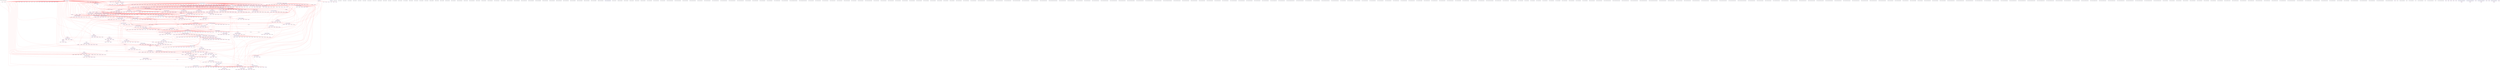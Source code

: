 digraph v3graph {
	graph	[label="MIPS_Bus_obj_dir/MIPS_Bus_TB_049_gate_opt.dot",
		 labelloc=t, labeljust=l,
		 //size="7.5,10",
		 rankdir=TB];
	n0	[fontsize=8 label="0x55e37e647f80@TOP", color=purple];
	n1	[fontsize=8 label="0x55e37e3bba10@TOP", color=purple, style=dotted];
	n2	[fontsize=8 label="0x55e37e3b8fe0 TOP->clk", color=blue];
	n3	[fontsize=8 label="0x55e37e3c28d0 TOP->mips_cpu_bus__DOT__clk", color=blue, style=dotted];
	n4	[fontsize=8 label="0x55e37e3b11c0@TOP", color=purple, style=dotted];
	n5	[fontsize=8 label="0x55e37e3b7230 TOP->reset", color=blue];
	n6	[fontsize=8 label="0x55e37e0cd1c0 TOP->mips_cpu_bus__DOT__reset", color=blue, style=dotted];
	n7	[fontsize=8 label="0x55e37e3a7360@TOP", color=purple, style=dotted];
	n8	[fontsize=8 label="0x55e37e3b7970 TOP->active", color=blue];
	n9	[fontsize=8 label="0x55e37e0cd2e0 TOP->mips_cpu_bus__DOT__active", color=blue, style=dotted];
	n10	[fontsize=8 label="0x55e37e3c37b0@TOP", color=purple, style=dotted];
	n11	[fontsize=8 label="0x55e37e3b75d0 TOP->register_v0", color=blue];
	n12	[fontsize=8 label="0x55e37e0cd400 TOP->mips_cpu_bus__DOT__register_v0", color=blue, style=dotted];
	n13	[fontsize=8 label="0x55e37e3c41f0@TOP", color=purple, style=dotted];
	n14	[fontsize=8 label="0x55e37e3b0450 TOP->address", color=blue];
	n15	[fontsize=8 label="0x55e37e0cd520 TOP->mips_cpu_bus__DOT__address", color=blue, style=dotted];
	n16	[fontsize=8 label="0x55e37e0cbc80@TOP", color=purple, style=dotted];
	n17	[fontsize=8 label="0x55e37e3ae640 TOP->write", color=blue];
	n18	[fontsize=8 label="0x55e37e0cd640 TOP->mips_cpu_bus__DOT__write", color=blue, style=dotted];
	n19	[fontsize=8 label="0x55e37e0cc000@TOP", color=purple, style=dotted];
	n20	[fontsize=8 label="0x55e37e3b4e80 TOP->read", color=blue];
	n21	[fontsize=8 label="0x55e37e0cd760 TOP->mips_cpu_bus__DOT__read", color=blue, style=dotted];
	n22	[fontsize=8 label="0x55e37e0cc380@TOP", color=purple, style=dotted];
	n23	[fontsize=8 label="0x55e37e3a77d0 TOP->waitrequest", color=blue];
	n24	[fontsize=8 label="0x55e37e0cd880 TOP->mips_cpu_bus__DOT__waitrequest", color=blue, style=dotted];
	n25	[fontsize=8 label="0x55e37e0cc700@TOP", color=purple, style=dotted];
	n26	[fontsize=8 label="0x55e37e3bd0b0 TOP->writedata", color=blue];
	n27	[fontsize=8 label="0x55e37e0cd9a0 TOP->mips_cpu_bus__DOT__writedata", color=blue, style=dotted];
	n28	[fontsize=8 label="0x55e37e0cca80@TOP", color=purple, style=dotted];
	n29	[fontsize=8 label="0x55e37e3b5a30 TOP->byteenable", color=blue];
	n30	[fontsize=8 label="0x55e37e0cdac0 TOP->mips_cpu_bus__DOT__byteenable", color=blue, style=dotted];
	n31	[fontsize=8 label="0x55e37e0cce00@TOP", color=purple, style=dotted];
	n32	[fontsize=8 label="0x55e37e3c3150 TOP->readdata", color=blue];
	n33	[fontsize=8 label="0x55e37e0cdbe0 TOP->mips_cpu_bus__DOT__readdata", color=blue, style=dotted];
	n34	[fontsize=8 label="0x55e37e0cfa40@TOP", color=purple, style=dotted];
	n35	[fontsize=8 label="0x55e37e0cf720 TOP->mips_cpu_bus__DOT__instruction_decode", color=blue];
	n36	[fontsize=8 label="0x55e37e0cf920 TOP->mips_cpu_bus__DOT__op", color=blue, style=dotted];
	n37	[fontsize=8 label="0x55e37e0d03b0@TOP", color=purple, style=dotted];
	n38	[fontsize=8 label="0x55e37e0d0170 TOP->mips_cpu_bus__DOT__read_address_1", color=blue, style=dotted];
	n39	[fontsize=8 label="0x55e37e0d0ae0@TOP", color=purple, style=dotted];
	n40	[fontsize=8 label="0x55e37e0d0290 TOP->mips_cpu_bus__DOT__Rs_decode", color=blue, style=dotted];
	n41	[fontsize=8 label="0x55e37e3d2fe0@TOP", color=purple, style=dotted];
	n42	[fontsize=8 label="0x55e37e0d1210 TOP->mips_cpu_bus__DOT__read_address_2", color=blue, style=dotted];
	n43	[fontsize=8 label="0x55e37e3d3690@TOP", color=purple, style=dotted];
	n44	[fontsize=8 label="0x55e37e3a7950 TOP->mips_cpu_bus__DOT__Rt_decode", color=blue, style=dotted];
	n45	[fontsize=8 label="0x55e37e3d3e20@TOP", color=purple, style=dotted];
	n46	[fontsize=8 label="0x55e37e3d3d40 TOP->mips_cpu_bus__DOT__Rd_decode", color=blue, style=dotted];
	n47	[fontsize=8 label="0x55e37e3d45b0@TOP", color=purple, style=dotted];
	n48	[fontsize=8 label="0x55e37e3d44d0 TOP->mips_cpu_bus__DOT__immediate", color=blue, style=dotted];
	n49	[fontsize=8 label="0x55e37e3d4d40@TOP", color=purple, style=dotted];
	n50	[fontsize=8 label="0x55e37e3d4c60 TOP->mips_cpu_bus__DOT__j_offset", color=blue, style=dotted];
	n51	[fontsize=8 label="0x55e37e3d9c90@TOP", color=purple, style=dotted];
	n52	[fontsize=8 label="0x55e37e3d8090 TOP->mips_cpu_bus__DOT__ALU_output_memory", color=blue];
	n53	[fontsize=8 label="0x55e37e3d99f0 TOP->mips_cpu_bus__DOT__data_address", color=blue, style=dotted];
	n54	[fontsize=8 label="0x55e37e3d9f90@TOP", color=purple];
	n55	[fontsize=8 label="0x55e37e3d8330 TOP->mips_cpu_bus__DOT__write_data_memory", color=blue];
	n56	[fontsize=8 label="0x55e37e3da290@TOP", color=purple, style=dotted];
	n57	[fontsize=8 label="0x55e37e3d7990 TOP->mips_cpu_bus__DOT__memory_write_memory", color=blue];
	n58	[fontsize=8 label="0x55e37e3d9ad0 TOP->mips_cpu_bus__DOT__data_write", color=blue, style=dotted];
	n59	[fontsize=8 label="0x55e37e3da590@TOP", color=purple, style=dotted];
	n60	[fontsize=8 label="0x55e37e3d78b0 TOP->mips_cpu_bus__DOT__memory_to_register_memory", color=blue];
	n61	[fontsize=8 label="0x55e37e3d9bb0 TOP->mips_cpu_bus__DOT__data_read", color=blue, style=dotted];
	n62	[fontsize=8 label="0x55e37e3da890@TOP", color=purple];
	n63	[fontsize=8 label="0x55e37e3d9590 TOP->mips_cpu_bus__DOT__forward_A_decode", color=blue, style=dotted];
	n64	[fontsize=8 label="0x55e37e3d5690 TOP->mips_cpu_bus__DOT__register_file_output_A_decode", color=blue];
	n65	[fontsize=8 label="0x55e37e3d5af0 TOP->mips_cpu_bus__DOT__comparator_1", color=blue];
	n66	[fontsize=8 label="0x55e37e3dae90@TOP", color=purple];
	n67	[fontsize=8 label="0x55e37e3d9670 TOP->mips_cpu_bus__DOT__forward_B_decode", color=blue, style=dotted];
	n68	[fontsize=8 label="0x55e37e3d5770 TOP->mips_cpu_bus__DOT__register_file_output_B_decode", color=blue];
	n69	[fontsize=8 label="0x55e37e3d5bd0 TOP->mips_cpu_bus__DOT__comparator_2", color=blue];
	n70	[fontsize=8 label="0x55e37e3db490@TOP", color=purple, style=dotted];
	n71	[fontsize=8 label="0x55e37e0cf020 TOP->mips_cpu_bus__DOT__using_HI_LO_decode", color=blue];
	n72	[fontsize=8 label="0x55e37e3d53f0 TOP->mips_cpu_bus__DOT__register_file_output_LO_decode", color=blue, style=dotted];
	n73	[fontsize=8 label="0x55e37e3d5850 TOP->mips_cpu_bus__DOT__src_A_decode", color=blue, style=dotted];
	n74	[fontsize=8 label="0x55e37e3dba90@TOP", color=purple, style=dotted];
	n75	[fontsize=8 label="0x55e37e3d54d0 TOP->mips_cpu_bus__DOT__register_file_output_HI_decode", color=blue, style=dotted];
	n76	[fontsize=8 label="0x55e37e3d5930 TOP->mips_cpu_bus__DOT__src_B_decode", color=blue, style=dotted];
	n77	[fontsize=8 label="0x55e37e3dc090@TOP", color=purple];
	n78	[fontsize=8 label="0x55e37e0cebe0 TOP->mips_cpu_bus__DOT__branch_decode", color=blue];
	n79	[fontsize=8 label="0x55e37e0cecc0 TOP->mips_cpu_bus__DOT__equal_decode", color=blue];
	n80	[fontsize=8 label="0x55e37e0ce4e0 TOP->mips_cpu_bus__DOT__program_counter_src_decode", color=blue];
	n81	[fontsize=8 label="0x55e37e3dc570@TOP", color=purple];
	n82	[fontsize=8 label="0x55e37e3d5a10 TOP->mips_cpu_bus__DOT__sign_imm_decode", color=blue];
	n83	[fontsize=8 label="0x55e37e3dd030@TOP", color=purple, style=dotted];
	n84	[fontsize=8 label="0x55e37e3d55b0 TOP->mips_cpu_bus__DOT__shifter_output_decode", color=blue, style=dotted];
	n85	[fontsize=8 label="0x55e37e3dd560@TOP", color=purple, style=dotted];
	n86	[fontsize=8 label="0x55e37e0cf840 TOP->mips_cpu_bus__DOT__program_counter_plus_four_decode", color=blue];
	n87	[fontsize=8 label="0x55e37e3d5cb0 TOP->mips_cpu_bus__DOT__j_program_counter_decode", color=blue, style=dotted];
	n88	[fontsize=8 label="0x55e37e3de020@TOP", color=purple, style=dotted];
	n89	[fontsize=8 label="0x55e37e3d7d10 TOP->mips_cpu_bus__DOT__j_instruction_memory", color=blue];
	n90	[fontsize=8 label="0x55e37e3d84f0 TOP->mips_cpu_bus__DOT__j_program_counter_memory", color=blue];
	n91	[fontsize=8 label="0x55e37e3d8410 TOP->mips_cpu_bus__DOT__ALU_output_memory_resolved", color=blue, style=dotted];
	n92	[fontsize=8 label="0x55e37e3de620@TOP", color=purple];
	n93	[fontsize=8 label="0x55e37e3d8a30 TOP->mips_cpu_bus__DOT__HALT_writeback", color=blue];
	n94	[fontsize=8 label="0x55e37e3de9e0@TOP", color=purple];
	n95	[fontsize=8 label="0x55e37e3d7fb0 TOP->mips_cpu_bus__DOT__byteenable_memory", color=blue];
	n96	[fontsize=8 label="0x55e37e648e00@TOP", color=purple, style=dotted];
	n97	[fontsize=8 label="0x55e37e3dece0 TOP->mips_cpu_bus__DOT__data_read_write", color=blue];
	n98	[fontsize=8 label="0x55e37e648c80@TOP", color=purple];
	n99	[fontsize=8 label="0x55e37e0ce0a0 TOP->mips_cpu_bus__DOT__instr_address", color=blue];
	n100	[fontsize=8 label="0x55e37e648b00@TOP", color=purple];
	n101	[fontsize=8 label="0x55e37e3d7ed0 TOP->mips_cpu_bus__DOT__op_memory", color=blue];
	n102	[fontsize=8 label="0x55e37e3f6e80@TOP", color=purple, style=dotted];
	n103	[fontsize=8 label="0x55e37e0cdd00 TOP->mips_cpu_bus__DOT__internal_clk", color=blue];
	n104	[fontsize=8 label="0x55e37e3f9b80 TOP->mips_cpu_bus__DOT__register_file__DOT__clk", color=blue, style=dotted];
	n105	[fontsize=8 label="0x55e37e3f7180@TOP", color=purple, style=dotted];
	n106	[fontsize=8 label="0x55e37e3d86b0 TOP->mips_cpu_bus__DOT__register_write_writeback", color=blue];
	n107	[fontsize=8 label="0x55e37e3f9d40 TOP->mips_cpu_bus__DOT__register_file__DOT__write_enable", color=blue, style=dotted];
	n108	[fontsize=8 label="0x55e37e3f7480@TOP", color=purple, style=dotted];
	n109	[fontsize=8 label="0x55e37e3d8790 TOP->mips_cpu_bus__DOT__HI_register_write_writeback", color=blue];
	n110	[fontsize=8 label="0x55e37e3f9e20 TOP->mips_cpu_bus__DOT__register_file__DOT__HI_write_enable", color=blue, style=dotted];
	n111	[fontsize=8 label="0x55e37e3f7780@TOP", color=purple, style=dotted];
	n112	[fontsize=8 label="0x55e37e3d8870 TOP->mips_cpu_bus__DOT__LO_register_write_writeback", color=blue];
	n113	[fontsize=8 label="0x55e37e3f9f00 TOP->mips_cpu_bus__DOT__register_file__DOT__LO_write_enable", color=blue, style=dotted];
	n114	[fontsize=8 label="0x55e37e3f7a80@TOP", color=purple, style=dotted];
	n115	[fontsize=8 label="0x55e37e3f9fe0 TOP->mips_cpu_bus__DOT__register_file__DOT__read_address_1", color=blue, style=dotted];
	n116	[fontsize=8 label="0x55e37e3f7d80@TOP", color=purple, style=dotted];
	n117	[fontsize=8 label="0x55e37e3fa0c0 TOP->mips_cpu_bus__DOT__register_file__DOT__read_address_2", color=blue, style=dotted];
	n118	[fontsize=8 label="0x55e37e3f8080@TOP", color=purple, style=dotted];
	n119	[fontsize=8 label="0x55e37e3d8db0 TOP->mips_cpu_bus__DOT__write_register_writeback", color=blue];
	n120	[fontsize=8 label="0x55e37e3fa1a0 TOP->mips_cpu_bus__DOT__register_file__DOT__write_address", color=blue, style=dotted];
	n121	[fontsize=8 label="0x55e37e3f8380@TOP", color=purple, style=dotted];
	n122	[fontsize=8 label="0x55e37e3d8e90 TOP->mips_cpu_bus__DOT__result_writeback", color=blue];
	n123	[fontsize=8 label="0x55e37e3fa280 TOP->mips_cpu_bus__DOT__register_file__DOT__write_data", color=blue, style=dotted];
	n124	[fontsize=8 label="0x55e37e3f8680@TOP", color=purple, style=dotted];
	n125	[fontsize=8 label="0x55e37e3d8f70 TOP->mips_cpu_bus__DOT__ALU_HI_output_writeback", color=blue];
	n126	[fontsize=8 label="0x55e37e3fa360 TOP->mips_cpu_bus__DOT__register_file__DOT__HI_write_data", color=blue, style=dotted];
	n127	[fontsize=8 label="0x55e37e3f8980@TOP", color=purple, style=dotted];
	n128	[fontsize=8 label="0x55e37e3d9050 TOP->mips_cpu_bus__DOT__ALU_LO_output_writeback", color=blue];
	n129	[fontsize=8 label="0x55e37e3fa440 TOP->mips_cpu_bus__DOT__register_file__DOT__LO_write_data", color=blue, style=dotted];
	n130	[fontsize=8 label="0x55e37e3f8c80@TOP", color=purple, style=dotted];
	n131	[fontsize=8 label="0x55e37e3fa520 TOP->mips_cpu_bus__DOT__register_file__DOT__read_data_1", color=blue, style=dotted];
	n132	[fontsize=8 label="0x55e37e3f8f80@TOP", color=purple, style=dotted];
	n133	[fontsize=8 label="0x55e37e3fa600 TOP->mips_cpu_bus__DOT__register_file__DOT__read_data_2", color=blue, style=dotted];
	n134	[fontsize=8 label="0x55e37e3f9280@TOP", color=purple, style=dotted];
	n135	[fontsize=8 label="0x55e37e3fa6e0 TOP->mips_cpu_bus__DOT__register_file__DOT__read_data_LO", color=blue, style=dotted];
	n136	[fontsize=8 label="0x55e37e3f9580@TOP", color=purple, style=dotted];
	n137	[fontsize=8 label="0x55e37e3fa7c0 TOP->mips_cpu_bus__DOT__register_file__DOT__read_data_HI", color=blue, style=dotted];
	n138	[fontsize=8 label="0x55e37e3f9880@TOP", color=purple, style=dotted];
	n139	[fontsize=8 label="0x55e37e3fa8a0 TOP->mips_cpu_bus__DOT__register_file__DOT__read_register_2", color=blue, style=dotted];
	n140	[fontsize=8 label="0x55e37e3fac20@TOP", color=purple];
	n141	[fontsize=8 label="0x55e37e3fa980 TOP->mips_cpu_bus__DOT__register_file__DOT__registers", color=blue];
	n142	[fontsize=8 label="0x55e37e3fb100@TOP", color=purple];
	n143	[fontsize=8 label="0x55e37e3fb5e0@TOP", color=purple, style=dotted];
	n144	[fontsize=8 label="0x55e37e3fab40 TOP->mips_cpu_bus__DOT__register_file__DOT__LO_reg", color=blue];
	n145	[fontsize=8 label="0x55e37e3fb8e0@TOP", color=purple, style=dotted];
	n146	[fontsize=8 label="0x55e37e3faa60 TOP->mips_cpu_bus__DOT__register_file__DOT__HI_reg", color=blue];
	n147	[fontsize=8 label="0x55e37e3fbbe0@TOP", color=purple];
	n148	[fontsize=8 label="0x55e37e3fc1f0@TOP", color=purple, style=dotted];
	n149	[fontsize=8 label="0x55e37e3fc110 TOP->mips_cpu_bus__DOT__register_file__DOT__modified_write_clk", color=blue];
	n150	[fontsize=8 label="0x55e37e3fd9c0@TOP", color=purple, style=dotted];
	n151	[fontsize=8 label="0x55e37e3febc0 TOP->mips_cpu_bus__DOT__pc__DOT__clk", color=blue, style=dotted];
	n152	[fontsize=8 label="0x55e37e3fdcc0@TOP", color=purple, style=dotted];
	n153	[fontsize=8 label="0x55e37e0cdf40 TOP->mips_cpu_bus__DOT__program_counter_prime", color=blue];
	n154	[fontsize=8 label="0x55e37e3feca0 TOP->mips_cpu_bus__DOT__pc__DOT__address_input", color=blue, style=dotted];
	n155	[fontsize=8 label="0x55e37e3fdfc0@TOP", color=purple, style=dotted];
	n156	[fontsize=8 label="0x55e37e3d93d0 TOP->mips_cpu_bus__DOT__stall_fetch", color=blue];
	n157	[fontsize=8 label="0x55e37e3fed80 TOP->mips_cpu_bus__DOT__pc__DOT__enable", color=blue, style=dotted];
	n158	[fontsize=8 label="0x55e37e3fe2c0@TOP", color=purple, style=dotted];
	n159	[fontsize=8 label="0x55e37e3fee60 TOP->mips_cpu_bus__DOT__pc__DOT__reset", color=blue, style=dotted];
	n160	[fontsize=8 label="0x55e37e3fe5c0@TOP", color=purple, style=dotted];
	n161	[fontsize=8 label="0x55e37e0ce400 TOP->mips_cpu_bus__DOT__HALT_fetch", color=blue];
	n162	[fontsize=8 label="0x55e37e3fef40 TOP->mips_cpu_bus__DOT__pc__DOT__halt", color=blue, style=dotted];
	n163	[fontsize=8 label="0x55e37e3fe8c0@TOP", color=purple, style=dotted];
	n164	[fontsize=8 label="0x55e37e3ff020 TOP->mips_cpu_bus__DOT__pc__DOT__address_output", color=blue, style=dotted];
	n165	[fontsize=8 label="0x55e37e401130@TOP", color=purple, style=dotted];
	n166	[fontsize=8 label="0x55e37e401730 TOP->mips_cpu_bus__DOT__plus_four_adder__DOT__a", color=blue, style=dotted];
	n167	[fontsize=8 label="0x55e37e401430@TOP", color=purple, style=dotted];
	n168	[fontsize=8 label="0x55e37e0ce180 TOP->mips_cpu_bus__DOT__program_counter_plus_four_fetch", color=blue, style=dotted];
	n169	[fontsize=8 label="0x55e37e4018f0 TOP->mips_cpu_bus__DOT__plus_four_adder__DOT__z", color=blue, style=dotted];
	n170	[fontsize=8 label="0x55e37e4019d0@TOP", color=purple, style=dotted];
	n171	[fontsize=8 label="0x55e37e401f00@TOP", color=purple, style=dotted];
	n172	[fontsize=8 label="0x55e37e402be0 TOP->mips_cpu_bus__DOT__program_counter_multiplexer__DOT__control", color=blue, style=dotted];
	n173	[fontsize=8 label="0x55e37e402200@TOP", color=purple, style=dotted];
	n174	[fontsize=8 label="0x55e37e402cc0 TOP->mips_cpu_bus__DOT__program_counter_multiplexer__DOT__input_0", color=blue, style=dotted];
	n175	[fontsize=8 label="0x55e37e402500@TOP", color=purple, style=dotted];
	n176	[fontsize=8 label="0x55e37e0cf5c0 TOP->mips_cpu_bus__DOT__program_counter_branch_decode", color=blue, style=dotted];
	n177	[fontsize=8 label="0x55e37e402da0 TOP->mips_cpu_bus__DOT__program_counter_multiplexer__DOT__input_1", color=blue, style=dotted];
	n178	[fontsize=8 label="0x55e37e402800@TOP", color=purple, style=dotted];
	n179	[fontsize=8 label="0x55e37e0ce2e0 TOP->mips_cpu_bus__DOT__program_counter_mux_1_out", color=blue, style=dotted];
	n180	[fontsize=8 label="0x55e37e402e80 TOP->mips_cpu_bus__DOT__program_counter_multiplexer__DOT__resolved", color=blue, style=dotted];
	n181	[fontsize=8 label="0x55e37e402f60@TOP", color=purple, style=dotted];
	n182	[fontsize=8 label="0x55e37e403560@TOP", color=purple, style=dotted];
	n183	[fontsize=8 label="0x55e37e3d7c30 TOP->mips_cpu_bus__DOT__program_counter_multiplexer_jump_memory", color=blue];
	n184	[fontsize=8 label="0x55e37e404240 TOP->mips_cpu_bus__DOT__program_counter_multiplexer_two__DOT__control", color=blue, style=dotted];
	n185	[fontsize=8 label="0x55e37e403860@TOP", color=purple, style=dotted];
	n186	[fontsize=8 label="0x55e37e404320 TOP->mips_cpu_bus__DOT__program_counter_multiplexer_two__DOT__input_0", color=blue, style=dotted];
	n187	[fontsize=8 label="0x55e37e403b60@TOP", color=purple, style=dotted];
	n188	[fontsize=8 label="0x55e37e404400 TOP->mips_cpu_bus__DOT__program_counter_multiplexer_two__DOT__input_1", color=blue, style=dotted];
	n189	[fontsize=8 label="0x55e37e403e60@TOP", color=purple, style=dotted];
	n190	[fontsize=8 label="0x55e37e4044e0 TOP->mips_cpu_bus__DOT__program_counter_multiplexer_two__DOT__resolved", color=blue, style=dotted];
	n191	[fontsize=8 label="0x55e37e4045c0@TOP", color=purple];
	n192	[fontsize=8 label="0x55e37e404bc0@TOP", color=purple, style=dotted];
	n193	[fontsize=8 label="0x55e37e4063c0 TOP->mips_cpu_bus__DOT__fetch_decode_register__DOT__clk", color=blue, style=dotted];
	n194	[fontsize=8 label="0x55e37e404ec0@TOP", color=purple, style=dotted];
	n195	[fontsize=8 label="0x55e37e3d94b0 TOP->mips_cpu_bus__DOT__stall_decode", color=blue];
	n196	[fontsize=8 label="0x55e37e4064a0 TOP->mips_cpu_bus__DOT__fetch_decode_register__DOT__enable", color=blue, style=dotted];
	n197	[fontsize=8 label="0x55e37e4051c0@TOP", color=purple, style=dotted];
	n198	[fontsize=8 label="0x55e37e406580 TOP->mips_cpu_bus__DOT__fetch_decode_register__DOT__clear", color=blue, style=dotted];
	n199	[fontsize=8 label="0x55e37e4054c0@TOP", color=purple, style=dotted];
	n200	[fontsize=8 label="0x55e37e406660 TOP->mips_cpu_bus__DOT__fetch_decode_register__DOT__reset", color=blue, style=dotted];
	n201	[fontsize=8 label="0x55e37e4057c0@TOP", color=purple, style=dotted];
	n202	[fontsize=8 label="0x55e37e406740 TOP->mips_cpu_bus__DOT__fetch_decode_register__DOT__HALT_fetch", color=blue, style=dotted];
	n203	[fontsize=8 label="0x55e37e405ac0@TOP", color=purple, style=dotted];
	n204	[fontsize=8 label="0x55e37e0cf4e0 TOP->mips_cpu_bus__DOT__HALT_decode", color=blue];
	n205	[fontsize=8 label="0x55e37e406820 TOP->mips_cpu_bus__DOT__fetch_decode_register__DOT__HALT_decode", color=blue, style=dotted];
	n206	[fontsize=8 label="0x55e37e405dc0@TOP", color=purple, style=dotted];
	n207	[fontsize=8 label="0x55e37e406900 TOP->mips_cpu_bus__DOT__fetch_decode_register__DOT__program_counter_plus_four_fetch", color=blue, style=dotted];
	n208	[fontsize=8 label="0x55e37e4060c0@TOP", color=purple, style=dotted];
	n209	[fontsize=8 label="0x55e37e4069e0 TOP->mips_cpu_bus__DOT__fetch_decode_register__DOT__program_counter_plus_four_decode", color=blue, style=dotted];
	n210	[fontsize=8 label="0x55e37e4089d0@TOP", color=purple, style=dotted];
	n211	[fontsize=8 label="0x55e37e40b0d0 TOP->mips_cpu_bus__DOT__control_unit__DOT__instruction", color=blue, style=dotted];
	n212	[fontsize=8 label="0x55e37e408cd0@TOP", color=purple, style=dotted];
	n213	[fontsize=8 label="0x55e37e0ce640 TOP->mips_cpu_bus__DOT__register_write_decode", color=blue];
	n214	[fontsize=8 label="0x55e37e40b1b0 TOP->mips_cpu_bus__DOT__control_unit__DOT__register_write", color=blue, style=dotted];
	n215	[fontsize=8 label="0x55e37e408fd0@TOP", color=purple, style=dotted];
	n216	[fontsize=8 label="0x55e37e0ce760 TOP->mips_cpu_bus__DOT__memory_to_register_decode", color=blue];
	n217	[fontsize=8 label="0x55e37e40b290 TOP->mips_cpu_bus__DOT__control_unit__DOT__memory_to_register", color=blue, style=dotted];
	n218	[fontsize=8 label="0x55e37e4092d0@TOP", color=purple, style=dotted];
	n219	[fontsize=8 label="0x55e37e0ce880 TOP->mips_cpu_bus__DOT__memory_write_decode", color=blue];
	n220	[fontsize=8 label="0x55e37e40b370 TOP->mips_cpu_bus__DOT__control_unit__DOT__memory_write", color=blue, style=dotted];
	n221	[fontsize=8 label="0x55e37e4095d0@TOP", color=purple, style=dotted];
	n222	[fontsize=8 label="0x55e37e0ce9a0 TOP->mips_cpu_bus__DOT__ALU_src_B_decode", color=blue];
	n223	[fontsize=8 label="0x55e37e40b450 TOP->mips_cpu_bus__DOT__control_unit__DOT__ALU_src_B", color=blue, style=dotted];
	n224	[fontsize=8 label="0x55e37e4098d0@TOP", color=purple, style=dotted];
	n225	[fontsize=8 label="0x55e37e0ceac0 TOP->mips_cpu_bus__DOT__register_destination_decode", color=blue];
	n226	[fontsize=8 label="0x55e37e40b530 TOP->mips_cpu_bus__DOT__control_unit__DOT__register_destination", color=blue, style=dotted];
	n227	[fontsize=8 label="0x55e37e409bd0@TOP", color=purple, style=dotted];
	n228	[fontsize=8 label="0x55e37e40b610 TOP->mips_cpu_bus__DOT__control_unit__DOT__branch", color=blue, style=dotted];
	n229	[fontsize=8 label="0x55e37e409ed0@TOP", color=purple, style=dotted];
	n230	[fontsize=8 label="0x55e37e0cede0 TOP->mips_cpu_bus__DOT__ALU_function_decode", color=blue];
	n231	[fontsize=8 label="0x55e37e40b6f0 TOP->mips_cpu_bus__DOT__control_unit__DOT__ALU_function", color=blue, style=dotted];
	n232	[fontsize=8 label="0x55e37e40a1d0@TOP", color=purple, style=dotted];
	n233	[fontsize=8 label="0x55e37e0cef40 TOP->mips_cpu_bus__DOT__program_counter_multiplexer_jump_decode", color=blue];
	n234	[fontsize=8 label="0x55e37e40b7d0 TOP->mips_cpu_bus__DOT__control_unit__DOT__program_counter_multiplexer_jump", color=blue, style=dotted];
	n235	[fontsize=8 label="0x55e37e40a4d0@TOP", color=purple, style=dotted];
	n236	[fontsize=8 label="0x55e37e0cf180 TOP->mips_cpu_bus__DOT__j_instruction_decode", color=blue];
	n237	[fontsize=8 label="0x55e37e40b8b0 TOP->mips_cpu_bus__DOT__control_unit__DOT__j_instruction", color=blue, style=dotted];
	n238	[fontsize=8 label="0x55e37e40a7d0@TOP", color=purple, style=dotted];
	n239	[fontsize=8 label="0x55e37e0cf3c0 TOP->mips_cpu_bus__DOT__LO_register_write_decode", color=blue];
	n240	[fontsize=8 label="0x55e37e40b990 TOP->mips_cpu_bus__DOT__control_unit__DOT__LO_register_write", color=blue, style=dotted];
	n241	[fontsize=8 label="0x55e37e40aad0@TOP", color=purple, style=dotted];
	n242	[fontsize=8 label="0x55e37e0cf2a0 TOP->mips_cpu_bus__DOT__HI_register_write_decode", color=blue];
	n243	[fontsize=8 label="0x55e37e40ba70 TOP->mips_cpu_bus__DOT__control_unit__DOT__HI_register_write", color=blue, style=dotted];
	n244	[fontsize=8 label="0x55e37e40add0@TOP", color=purple, style=dotted];
	n245	[fontsize=8 label="0x55e37e40bb50 TOP->mips_cpu_bus__DOT__control_unit__DOT__using_HI_LO", color=blue, style=dotted];
	n246	[fontsize=8 label="0x55e37e40bed0@TOP", color=purple];
	n247	[fontsize=8 label="0x55e37e40bc30 TOP->mips_cpu_bus__DOT__control_unit__DOT__op", color=blue];
	n248	[fontsize=8 label="0x55e37e40bd10 TOP->mips_cpu_bus__DOT__control_unit__DOT__rt", color=blue];
	n249	[fontsize=8 label="0x55e37e40bdf0 TOP->mips_cpu_bus__DOT__control_unit__DOT__funct", color=blue];
	n250	[fontsize=8 label="0x55e37e44f370@TOP", color=purple, style=dotted];
	n251	[fontsize=8 label="0x55e37e4506a0 TOP->mips_cpu_bus__DOT__reg_output_comparator__DOT__op", color=blue, style=dotted];
	n252	[fontsize=8 label="0x55e37e44f720@TOP", color=purple, style=dotted];
	n253	[fontsize=8 label="0x55e37e450800 TOP->mips_cpu_bus__DOT__reg_output_comparator__DOT__rt", color=blue, style=dotted];
	n254	[fontsize=8 label="0x55e37e44fb00@TOP", color=purple, style=dotted];
	n255	[fontsize=8 label="0x55e37e450920 TOP->mips_cpu_bus__DOT__reg_output_comparator__DOT__a", color=blue, style=dotted];
	n256	[fontsize=8 label="0x55e37e44fee0@TOP", color=purple, style=dotted];
	n257	[fontsize=8 label="0x55e37e450a40 TOP->mips_cpu_bus__DOT__reg_output_comparator__DOT__b", color=blue, style=dotted];
	n258	[fontsize=8 label="0x55e37e4502c0@TOP", color=purple, style=dotted];
	n259	[fontsize=8 label="0x55e37e450b60 TOP->mips_cpu_bus__DOT__reg_output_comparator__DOT__c", color=blue, style=dotted];
	n260	[fontsize=8 label="0x55e37e667220@TOP", color=purple, style=dotted];
	n261	[fontsize=8 label="0x55e37e6674c0@TOP", color=purple, style=dotted];
	n262	[fontsize=8 label="0x55e37e667760@TOP", color=purple, style=dotted];
	n263	[fontsize=8 label="0x55e37e667a00@TOP", color=purple, style=dotted];
	n264	[fontsize=8 label="0x55e37e675e60@TOP", color=purple, style=dotted];
	n265	[fontsize=8 label="0x55e37e675b60@TOP", color=purple];
	n266	[fontsize=8 label="0x55e37e675860@TOP", color=purple, style=dotted];
	n267	[fontsize=8 label="0x55e37e675560@TOP", color=purple, style=dotted];
	n268	[fontsize=8 label="0x55e37e69ae00@TOP", color=purple, style=dotted];
	n269	[fontsize=8 label="0x55e37e455560@TOP", color=purple, style=dotted];
	n270	[fontsize=8 label="0x55e37e4560a0 TOP->mips_cpu_bus__DOT__adder_decode__DOT__a", color=blue, style=dotted];
	n271	[fontsize=8 label="0x55e37e455920@TOP", color=purple, style=dotted];
	n272	[fontsize=8 label="0x55e37e456230 TOP->mips_cpu_bus__DOT__adder_decode__DOT__b", color=blue, style=dotted];
	n273	[fontsize=8 label="0x55e37e455ce0@TOP", color=purple, style=dotted];
	n274	[fontsize=8 label="0x55e37e456350 TOP->mips_cpu_bus__DOT__adder_decode__DOT__z", color=blue, style=dotted];
	n275	[fontsize=8 label="0x55e37e456470@TOP", color=purple, style=dotted];
	n276	[fontsize=8 label="0x55e37e456a90@TOP", color=purple, style=dotted];
	n277	[fontsize=8 label="0x55e37e461ca0 TOP->mips_cpu_bus__DOT__decode_execute_register__DOT__clk", color=blue, style=dotted];
	n278	[fontsize=8 label="0x55e37e456e40@TOP", color=purple, style=dotted];
	n279	[fontsize=8 label="0x55e37e3d9750 TOP->mips_cpu_bus__DOT__flush_execute_register", color=blue];
	n280	[fontsize=8 label="0x55e37e461e60 TOP->mips_cpu_bus__DOT__decode_execute_register__DOT__clear", color=blue, style=dotted];
	n281	[fontsize=8 label="0x55e37e457230@TOP", color=purple, style=dotted];
	n282	[fontsize=8 label="0x55e37e461f80 TOP->mips_cpu_bus__DOT__decode_execute_register__DOT__reset", color=blue, style=dotted];
	n283	[fontsize=8 label="0x55e37e457610@TOP", color=purple, style=dotted];
	n284	[fontsize=8 label="0x55e37e4620a0 TOP->mips_cpu_bus__DOT__decode_execute_register__DOT__register_write_decode", color=blue, style=dotted];
	n285	[fontsize=8 label="0x55e37e457a10@TOP", color=purple, style=dotted];
	n286	[fontsize=8 label="0x55e37e4621c0 TOP->mips_cpu_bus__DOT__decode_execute_register__DOT__memory_to_register_decode", color=blue, style=dotted];
	n287	[fontsize=8 label="0x55e37e457e10@TOP", color=purple, style=dotted];
	n288	[fontsize=8 label="0x55e37e4622e0 TOP->mips_cpu_bus__DOT__decode_execute_register__DOT__memory_write_decode", color=blue, style=dotted];
	n289	[fontsize=8 label="0x55e37e458200@TOP", color=purple, style=dotted];
	n290	[fontsize=8 label="0x55e37e462400 TOP->mips_cpu_bus__DOT__decode_execute_register__DOT__ALU_src_B_decode", color=blue, style=dotted];
	n291	[fontsize=8 label="0x55e37e4585f0@TOP", color=purple, style=dotted];
	n292	[fontsize=8 label="0x55e37e462520 TOP->mips_cpu_bus__DOT__decode_execute_register__DOT__register_destination_decode", color=blue, style=dotted];
	n293	[fontsize=8 label="0x55e37e458a00@TOP", color=purple, style=dotted];
	n294	[fontsize=8 label="0x55e37e462640 TOP->mips_cpu_bus__DOT__decode_execute_register__DOT__HI_register_write_decode", color=blue, style=dotted];
	n295	[fontsize=8 label="0x55e37e458e00@TOP", color=purple, style=dotted];
	n296	[fontsize=8 label="0x55e37e462760 TOP->mips_cpu_bus__DOT__decode_execute_register__DOT__LO_register_write_decode", color=blue, style=dotted];
	n297	[fontsize=8 label="0x55e37e459200@TOP", color=purple, style=dotted];
	n298	[fontsize=8 label="0x55e37e462880 TOP->mips_cpu_bus__DOT__decode_execute_register__DOT__ALU_function_decode", color=blue, style=dotted];
	n299	[fontsize=8 label="0x55e37e4595f0@TOP", color=purple, style=dotted];
	n300	[fontsize=8 label="0x55e37e4629a0 TOP->mips_cpu_bus__DOT__decode_execute_register__DOT__program_counter_multiplexer_jump_decode", color=blue, style=dotted];
	n301	[fontsize=8 label="0x55e37e459a10@TOP", color=purple, style=dotted];
	n302	[fontsize=8 label="0x55e37e462ac0 TOP->mips_cpu_bus__DOT__decode_execute_register__DOT__j_instruction_decode", color=blue, style=dotted];
	n303	[fontsize=8 label="0x55e37e459e00@TOP", color=purple, style=dotted];
	n304	[fontsize=8 label="0x55e37e462be0 TOP->mips_cpu_bus__DOT__decode_execute_register__DOT__using_HI_LO_decode", color=blue, style=dotted];
	n305	[fontsize=8 label="0x55e37e45a1f0@TOP", color=purple, style=dotted];
	n306	[fontsize=8 label="0x55e37e462d00 TOP->mips_cpu_bus__DOT__decode_execute_register__DOT__HALT_decode", color=blue, style=dotted];
	n307	[fontsize=8 label="0x55e37e45a5e0@TOP", color=purple, style=dotted];
	n308	[fontsize=8 label="0x55e37e462e20 TOP->mips_cpu_bus__DOT__decode_execute_register__DOT__op_decode", color=blue, style=dotted];
	n309	[fontsize=8 label="0x55e37e45a990@TOP", color=purple, style=dotted];
	n310	[fontsize=8 label="0x55e37e3d6490 TOP->mips_cpu_bus__DOT__register_write_execute", color=blue];
	n311	[fontsize=8 label="0x55e37e462f40 TOP->mips_cpu_bus__DOT__decode_execute_register__DOT__register_write_execute", color=blue, style=dotted];
	n312	[fontsize=8 label="0x55e37e45ad90@TOP", color=purple, style=dotted];
	n313	[fontsize=8 label="0x55e37e3d5e70 TOP->mips_cpu_bus__DOT__memory_to_register_execute", color=blue];
	n314	[fontsize=8 label="0x55e37e463060 TOP->mips_cpu_bus__DOT__decode_execute_register__DOT__memory_to_register_execute", color=blue, style=dotted];
	n315	[fontsize=8 label="0x55e37e45b1a0@TOP", color=purple, style=dotted];
	n316	[fontsize=8 label="0x55e37e3d5f50 TOP->mips_cpu_bus__DOT__memory_write_execute", color=blue];
	n317	[fontsize=8 label="0x55e37e463180 TOP->mips_cpu_bus__DOT__decode_execute_register__DOT__memory_write_execute", color=blue, style=dotted];
	n318	[fontsize=8 label="0x55e37e45b590@TOP", color=purple, style=dotted];
	n319	[fontsize=8 label="0x55e37e3d6110 TOP->mips_cpu_bus__DOT__ALU_src_B_execute", color=blue];
	n320	[fontsize=8 label="0x55e37e4632a0 TOP->mips_cpu_bus__DOT__decode_execute_register__DOT__ALU_src_B_execute", color=blue, style=dotted];
	n321	[fontsize=8 label="0x55e37e45b980@TOP", color=purple, style=dotted];
	n322	[fontsize=8 label="0x55e37e3d5d90 TOP->mips_cpu_bus__DOT__register_destination_execute", color=blue];
	n323	[fontsize=8 label="0x55e37e4633c0 TOP->mips_cpu_bus__DOT__decode_execute_register__DOT__register_destination_execute", color=blue, style=dotted];
	n324	[fontsize=8 label="0x55e37e45bd90@TOP", color=purple, style=dotted];
	n325	[fontsize=8 label="0x55e37e3d62d0 TOP->mips_cpu_bus__DOT__HI_register_write_execute", color=blue];
	n326	[fontsize=8 label="0x55e37e4634e0 TOP->mips_cpu_bus__DOT__decode_execute_register__DOT__HI_register_write_execute", color=blue, style=dotted];
	n327	[fontsize=8 label="0x55e37e45c190@TOP", color=purple, style=dotted];
	n328	[fontsize=8 label="0x55e37e3d63b0 TOP->mips_cpu_bus__DOT__LO_register_write_execute", color=blue];
	n329	[fontsize=8 label="0x55e37e463600 TOP->mips_cpu_bus__DOT__decode_execute_register__DOT__LO_register_write_execute", color=blue, style=dotted];
	n330	[fontsize=8 label="0x55e37e45c590@TOP", color=purple, style=dotted];
	n331	[fontsize=8 label="0x55e37e3d61f0 TOP->mips_cpu_bus__DOT__ALU_function_execute", color=blue];
	n332	[fontsize=8 label="0x55e37e463720 TOP->mips_cpu_bus__DOT__decode_execute_register__DOT__ALU_function_execute", color=blue, style=dotted];
	n333	[fontsize=8 label="0x55e37e45c980@TOP", color=purple, style=dotted];
	n334	[fontsize=8 label="0x55e37e3d6570 TOP->mips_cpu_bus__DOT__program_counter_multiplexer_jump_execute", color=blue];
	n335	[fontsize=8 label="0x55e37e463840 TOP->mips_cpu_bus__DOT__decode_execute_register__DOT__program_counter_multiplexer_jump_execute", color=blue, style=dotted];
	n336	[fontsize=8 label="0x55e37e45cda0@TOP", color=purple, style=dotted];
	n337	[fontsize=8 label="0x55e37e3d6650 TOP->mips_cpu_bus__DOT__j_instruction_execute", color=blue];
	n338	[fontsize=8 label="0x55e37e463960 TOP->mips_cpu_bus__DOT__decode_execute_register__DOT__j_instruction_execute", color=blue, style=dotted];
	n339	[fontsize=8 label="0x55e37e45d1a0@TOP", color=purple, style=dotted];
	n340	[fontsize=8 label="0x55e37e3d6730 TOP->mips_cpu_bus__DOT__using_HI_LO_execute", color=blue];
	n341	[fontsize=8 label="0x55e37e463a80 TOP->mips_cpu_bus__DOT__decode_execute_register__DOT__using_HI_LO_execute", color=blue, style=dotted];
	n342	[fontsize=8 label="0x55e37e45d590@TOP", color=purple, style=dotted];
	n343	[fontsize=8 label="0x55e37e3d6810 TOP->mips_cpu_bus__DOT__HALT_execute", color=blue];
	n344	[fontsize=8 label="0x55e37e463ba0 TOP->mips_cpu_bus__DOT__decode_execute_register__DOT__HALT_execute", color=blue, style=dotted];
	n345	[fontsize=8 label="0x55e37e45d980@TOP", color=purple, style=dotted];
	n346	[fontsize=8 label="0x55e37e3d68f0 TOP->mips_cpu_bus__DOT__op_execute", color=blue];
	n347	[fontsize=8 label="0x55e37e463cc0 TOP->mips_cpu_bus__DOT__decode_execute_register__DOT__op_execute", color=blue, style=dotted];
	n348	[fontsize=8 label="0x55e37e45dd70@TOP", color=purple, style=dotted];
	n349	[fontsize=8 label="0x55e37e463de0 TOP->mips_cpu_bus__DOT__decode_execute_register__DOT__Rs_decode", color=blue, style=dotted];
	n350	[fontsize=8 label="0x55e37e45e150@TOP", color=purple, style=dotted];
	n351	[fontsize=8 label="0x55e37e463f00 TOP->mips_cpu_bus__DOT__decode_execute_register__DOT__Rt_decode", color=blue, style=dotted];
	n352	[fontsize=8 label="0x55e37e45e530@TOP", color=purple, style=dotted];
	n353	[fontsize=8 label="0x55e37e464020 TOP->mips_cpu_bus__DOT__decode_execute_register__DOT__Rd_decode", color=blue, style=dotted];
	n354	[fontsize=8 label="0x55e37e45e910@TOP", color=purple, style=dotted];
	n355	[fontsize=8 label="0x55e37e464140 TOP->mips_cpu_bus__DOT__decode_execute_register__DOT__sign_imm_decode", color=blue, style=dotted];
	n356	[fontsize=8 label="0x55e37e45ed00@TOP", color=purple, style=dotted];
	n357	[fontsize=8 label="0x55e37e3d70d0 TOP->mips_cpu_bus__DOT__Rs_execute", color=blue];
	n358	[fontsize=8 label="0x55e37e464260 TOP->mips_cpu_bus__DOT__decode_execute_register__DOT__Rs_execute", color=blue, style=dotted];
	n359	[fontsize=8 label="0x55e37e45f0f0@TOP", color=purple, style=dotted];
	n360	[fontsize=8 label="0x55e37e3d71b0 TOP->mips_cpu_bus__DOT__Rt_execute", color=blue];
	n361	[fontsize=8 label="0x55e37e464380 TOP->mips_cpu_bus__DOT__decode_execute_register__DOT__Rt_execute", color=blue, style=dotted];
	n362	[fontsize=8 label="0x55e37e45f4e0@TOP", color=purple, style=dotted];
	n363	[fontsize=8 label="0x55e37e3d7290 TOP->mips_cpu_bus__DOT__Rd_execute", color=blue];
	n364	[fontsize=8 label="0x55e37e4644a0 TOP->mips_cpu_bus__DOT__decode_execute_register__DOT__Rd_execute", color=blue, style=dotted];
	n365	[fontsize=8 label="0x55e37e45f8d0@TOP", color=purple, style=dotted];
	n366	[fontsize=8 label="0x55e37e3d7370 TOP->mips_cpu_bus__DOT__sign_imm_execute", color=blue];
	n367	[fontsize=8 label="0x55e37e4645c0 TOP->mips_cpu_bus__DOT__decode_execute_register__DOT__sign_imm_execute", color=blue, style=dotted];
	n368	[fontsize=8 label="0x55e37e45fcc0@TOP", color=purple, style=dotted];
	n369	[fontsize=8 label="0x55e37e4646e0 TOP->mips_cpu_bus__DOT__decode_execute_register__DOT__src_A_decode", color=blue, style=dotted];
	n370	[fontsize=8 label="0x55e37e4600b0@TOP", color=purple, style=dotted];
	n371	[fontsize=8 label="0x55e37e464800 TOP->mips_cpu_bus__DOT__decode_execute_register__DOT__src_B_decode", color=blue, style=dotted];
	n372	[fontsize=8 label="0x55e37e4604a0@TOP", color=purple, style=dotted];
	n373	[fontsize=8 label="0x55e37e464920 TOP->mips_cpu_bus__DOT__decode_execute_register__DOT__program_counter_plus_four_decode", color=blue, style=dotted];
	n374	[fontsize=8 label="0x55e37e4608b0@TOP", color=purple, style=dotted];
	n375	[fontsize=8 label="0x55e37e464a40 TOP->mips_cpu_bus__DOT__decode_execute_register__DOT__j_program_counter_decode", color=blue, style=dotted];
	n376	[fontsize=8 label="0x55e37e460cb0@TOP", color=purple, style=dotted];
	n377	[fontsize=8 label="0x55e37e3d69d0 TOP->mips_cpu_bus__DOT__src_A_execute", color=blue];
	n378	[fontsize=8 label="0x55e37e464b60 TOP->mips_cpu_bus__DOT__decode_execute_register__DOT__src_A_execute", color=blue, style=dotted];
	n379	[fontsize=8 label="0x55e37e4610a0@TOP", color=purple, style=dotted];
	n380	[fontsize=8 label="0x55e37e3d6ab0 TOP->mips_cpu_bus__DOT__src_B_execute", color=blue];
	n381	[fontsize=8 label="0x55e37e464c80 TOP->mips_cpu_bus__DOT__decode_execute_register__DOT__src_B_execute", color=blue, style=dotted];
	n382	[fontsize=8 label="0x55e37e461490@TOP", color=purple, style=dotted];
	n383	[fontsize=8 label="0x55e37e3d7530 TOP->mips_cpu_bus__DOT__program_counter_plus_four_execute", color=blue];
	n384	[fontsize=8 label="0x55e37e464da0 TOP->mips_cpu_bus__DOT__decode_execute_register__DOT__program_counter_plus_four_execute", color=blue, style=dotted];
	n385	[fontsize=8 label="0x55e37e4618a0@TOP", color=purple, style=dotted];
	n386	[fontsize=8 label="0x55e37e3d7610 TOP->mips_cpu_bus__DOT__j_program_counter_execute", color=blue];
	n387	[fontsize=8 label="0x55e37e464ec0 TOP->mips_cpu_bus__DOT__decode_execute_register__DOT__j_program_counter_execute", color=blue, style=dotted];
	n388	[fontsize=8 label="0x55e37e46fb80@TOP", color=purple, style=dotted];
	n389	[fontsize=8 label="0x55e37e4704c0 TOP->mips_cpu_bus__DOT__plus_four_adder_execute__DOT__b", color=blue, style=dotted];
	n390	[fontsize=8 label="0x55e37e46ff70@TOP", color=purple, style=dotted];
	n391	[fontsize=8 label="0x55e37e3d7450 TOP->mips_cpu_bus__DOT__program_counter_plus_eight_execute", color=blue, style=dotted];
	n392	[fontsize=8 label="0x55e37e4705e0 TOP->mips_cpu_bus__DOT__plus_four_adder_execute__DOT__z", color=blue, style=dotted];
	n393	[fontsize=8 label="0x55e37e470700@TOP", color=purple, style=dotted];
	n394	[fontsize=8 label="0x55e37e470cf0@TOP", color=purple, style=dotted];
	n395	[fontsize=8 label="0x55e37e471e90 TOP->mips_cpu_bus__DOT__write_register_execute_mux__DOT__control", color=blue, style=dotted];
	n396	[fontsize=8 label="0x55e37e4710f0@TOP", color=purple, style=dotted];
	n397	[fontsize=8 label="0x55e37e471fb0 TOP->mips_cpu_bus__DOT__write_register_execute_mux__DOT__input_0", color=blue, style=dotted];
	n398	[fontsize=8 label="0x55e37e4714e0@TOP", color=purple, style=dotted];
	n399	[fontsize=8 label="0x55e37e4720d0 TOP->mips_cpu_bus__DOT__write_register_execute_mux__DOT__input_1", color=blue, style=dotted];
	n400	[fontsize=8 label="0x55e37e4718d0@TOP", color=purple, style=dotted];
	n401	[fontsize=8 label="0x55e37e3d6030 TOP->mips_cpu_bus__DOT__write_register_execute", color=blue];
	n402	[fontsize=8 label="0x55e37e472430 TOP->mips_cpu_bus__DOT__write_register_execute_mux__DOT__resolved", color=blue, style=dotted];
	n403	[fontsize=8 label="0x55e37e472550@TOP", color=purple];
	n404	[fontsize=8 label="0x55e37e4740c0@TOP", color=purple, style=dotted];
	n405	[fontsize=8 label="0x55e37e477f20 TOP->mips_cpu_bus__DOT__alu_input_mux__DOT__ALU_src_B_execute", color=blue, style=dotted];
	n406	[fontsize=8 label="0x55e37e4744a0@TOP", color=purple, style=dotted];
	n407	[fontsize=8 label="0x55e37e3d9830 TOP->mips_cpu_bus__DOT__forward_A_execute", color=blue];
	n408	[fontsize=8 label="0x55e37e478040 TOP->mips_cpu_bus__DOT__alu_input_mux__DOT__forward_one_execute", color=blue, style=dotted];
	n409	[fontsize=8 label="0x55e37e474880@TOP", color=purple, style=dotted];
	n410	[fontsize=8 label="0x55e37e3d9910 TOP->mips_cpu_bus__DOT__forward_B_execute", color=blue];
	n411	[fontsize=8 label="0x55e37e478160 TOP->mips_cpu_bus__DOT__alu_input_mux__DOT__forward_two_execute", color=blue, style=dotted];
	n412	[fontsize=8 label="0x55e37e474c60@TOP", color=purple, style=dotted];
	n413	[fontsize=8 label="0x55e37e478280 TOP->mips_cpu_bus__DOT__alu_input_mux__DOT__read_data_1_reg", color=blue, style=dotted];
	n414	[fontsize=8 label="0x55e37e475040@TOP", color=purple, style=dotted];
	n415	[fontsize=8 label="0x55e37e4783a0 TOP->mips_cpu_bus__DOT__alu_input_mux__DOT__result_writeback", color=blue, style=dotted];
	n416	[fontsize=8 label="0x55e37e475420@TOP", color=purple, style=dotted];
	n417	[fontsize=8 label="0x55e37e4784c0 TOP->mips_cpu_bus__DOT__alu_input_mux__DOT__ALU_output_memory", color=blue, style=dotted];
	n418	[fontsize=8 label="0x55e37e475800@TOP", color=purple, style=dotted];
	n419	[fontsize=8 label="0x55e37e4785e0 TOP->mips_cpu_bus__DOT__alu_input_mux__DOT__LO_result_writeback", color=blue, style=dotted];
	n420	[fontsize=8 label="0x55e37e475bf0@TOP", color=purple, style=dotted];
	n421	[fontsize=8 label="0x55e37e3d8250 TOP->mips_cpu_bus__DOT__ALU_LO_output_memory", color=blue];
	n422	[fontsize=8 label="0x55e37e478700 TOP->mips_cpu_bus__DOT__alu_input_mux__DOT__ALU_LO_output_memory", color=blue, style=dotted];
	n423	[fontsize=8 label="0x55e37e475fe0@TOP", color=purple, style=dotted];
	n424	[fontsize=8 label="0x55e37e478820 TOP->mips_cpu_bus__DOT__alu_input_mux__DOT__read_data_2_reg", color=blue, style=dotted];
	n425	[fontsize=8 label="0x55e37e4763c0@TOP", color=purple, style=dotted];
	n426	[fontsize=8 label="0x55e37e3d8170 TOP->mips_cpu_bus__DOT__ALU_HI_output_memory", color=blue];
	n427	[fontsize=8 label="0x55e37e478940 TOP->mips_cpu_bus__DOT__alu_input_mux__DOT__ALU_HI_output_memory", color=blue, style=dotted];
	n428	[fontsize=8 label="0x55e37e4767b0@TOP", color=purple, style=dotted];
	n429	[fontsize=8 label="0x55e37e478a60 TOP->mips_cpu_bus__DOT__alu_input_mux__DOT__HI_result_writeback", color=blue, style=dotted];
	n430	[fontsize=8 label="0x55e37e476ba0@TOP", color=purple, style=dotted];
	n431	[fontsize=8 label="0x55e37e478b80 TOP->mips_cpu_bus__DOT__alu_input_mux__DOT__sign_imm_execute", color=blue, style=dotted];
	n432	[fontsize=8 label="0x55e37e476f80@TOP", color=purple, style=dotted];
	n433	[fontsize=8 label="0x55e37e478ca0 TOP->mips_cpu_bus__DOT__alu_input_mux__DOT__program_counter_plus_eight_execute", color=blue, style=dotted];
	n434	[fontsize=8 label="0x55e37e477380@TOP", color=purple, style=dotted];
	n435	[fontsize=8 label="0x55e37e3d6b90 TOP->mips_cpu_bus__DOT__src_A_ALU_execute", color=blue];
	n436	[fontsize=8 label="0x55e37e478dc0 TOP->mips_cpu_bus__DOT__alu_input_mux__DOT__src_A_ALU_execute", color=blue, style=dotted];
	n437	[fontsize=8 label="0x55e37e477760@TOP", color=purple, style=dotted];
	n438	[fontsize=8 label="0x55e37e3d6c70 TOP->mips_cpu_bus__DOT__src_B_ALU_execute", color=blue];
	n439	[fontsize=8 label="0x55e37e478ee0 TOP->mips_cpu_bus__DOT__alu_input_mux__DOT__src_B_ALU_execute", color=blue, style=dotted];
	n440	[fontsize=8 label="0x55e37e477b40@TOP", color=purple, style=dotted];
	n441	[fontsize=8 label="0x55e37e3d6d50 TOP->mips_cpu_bus__DOT__write_data_execute", color=blue];
	n442	[fontsize=8 label="0x55e37e479000 TOP->mips_cpu_bus__DOT__alu_input_mux__DOT__write_data_execute", color=blue, style=dotted];
	n443	[fontsize=8 label="0x55e37e66e1e0@TOP", color=purple];
	n444	[fontsize=8 label="0x55e37e6725c0@TOP", color=purple];
	n445	[fontsize=8 label="0x55e37e479120 TOP->mips_cpu_bus__DOT__alu_input_mux__DOT__src_mux_input_0", color=blue];
	n446	[fontsize=8 label="0x55e37e47fb00@TOP", color=purple, style=dotted];
	n447	[fontsize=8 label="0x55e37e481140 TOP->mips_cpu_bus__DOT__alu__DOT__ALU_operation", color=blue, style=dotted];
	n448	[fontsize=8 label="0x55e37e47feb0@TOP", color=purple, style=dotted];
	n449	[fontsize=8 label="0x55e37e4812a0 TOP->mips_cpu_bus__DOT__alu__DOT__input_1", color=blue, style=dotted];
	n450	[fontsize=8 label="0x55e37e480260@TOP", color=purple, style=dotted];
	n451	[fontsize=8 label="0x55e37e4813f0 TOP->mips_cpu_bus__DOT__alu__DOT__input_2", color=blue, style=dotted];
	n452	[fontsize=8 label="0x55e37e480610@TOP", color=purple, style=dotted];
	n453	[fontsize=8 label="0x55e37e3d6e30 TOP->mips_cpu_bus__DOT__ALU_output_execute", color=blue];
	n454	[fontsize=8 label="0x55e37e481510 TOP->mips_cpu_bus__DOT__alu__DOT__ALU_output", color=blue, style=dotted];
	n455	[fontsize=8 label="0x55e37e4809c0@TOP", color=purple, style=dotted];
	n456	[fontsize=8 label="0x55e37e3d6f10 TOP->mips_cpu_bus__DOT__ALU_HI_output_execute", color=blue];
	n457	[fontsize=8 label="0x55e37e481630 TOP->mips_cpu_bus__DOT__alu__DOT__ALU_HI_output", color=blue, style=dotted];
	n458	[fontsize=8 label="0x55e37e480d80@TOP", color=purple, style=dotted];
	n459	[fontsize=8 label="0x55e37e3d6ff0 TOP->mips_cpu_bus__DOT__ALU_LO_output_execute", color=blue];
	n460	[fontsize=8 label="0x55e37e481750 TOP->mips_cpu_bus__DOT__alu__DOT__ALU_LO_output", color=blue, style=dotted];
	n461	[fontsize=8 label="0x55e37e481f30@TOP", color=purple, style=dotted];
	n462	[fontsize=8 label="0x55e37e481870 TOP->mips_cpu_bus__DOT__alu__DOT__shift_amount", color=blue, style=dotted];
	n463	[fontsize=8 label="0x55e37e482660@TOP", color=purple, style=dotted];
	n464	[fontsize=8 label="0x55e37e481990 TOP->mips_cpu_bus__DOT__alu__DOT__sign_extened_input_1", color=blue, style=dotted];
	n465	[fontsize=8 label="0x55e37e483280@TOP", color=purple, style=dotted];
	n466	[fontsize=8 label="0x55e37e481ab0 TOP->mips_cpu_bus__DOT__alu__DOT__sign_extened_input_2", color=blue, style=dotted];
	n467	[fontsize=8 label="0x55e37e483ea0@TOP", color=purple, style=dotted];
	n468	[fontsize=8 label="0x55e37e481bd0 TOP->mips_cpu_bus__DOT__alu__DOT__extended_input_1", color=blue, style=dotted];
	n469	[fontsize=8 label="0x55e37e484350@TOP", color=purple, style=dotted];
	n470	[fontsize=8 label="0x55e37e481cf0 TOP->mips_cpu_bus__DOT__alu__DOT__extended_input_2", color=blue, style=dotted];
	n471	[fontsize=8 label="0x55e37e679910@TOP", color=purple, style=dotted];
	n472	[fontsize=8 label="0x55e37e68be50@TOP", color=purple, style=dotted];
	n473	[fontsize=8 label="0x55e37e674520@TOP", color=purple, style=dotted];
	n474	[fontsize=8 label="0x55e37e66b230@TOP", color=purple, style=dotted];
	n475	[fontsize=8 label="0x55e37e667f40@TOP", color=purple];
	n476	[fontsize=8 label="0x55e37e481e10 TOP->mips_cpu_bus__DOT__alu__DOT__ALU_HI_LO_output", color=blue];
	n477	[fontsize=8 label="0x55e37e690e60@TOP", color=purple, style=dotted];
	n478	[fontsize=8 label="0x55e37e672680@TOP", color=purple, style=dotted];
	n479	[fontsize=8 label="0x55e37e68c840@TOP", color=purple];
	n480	[fontsize=8 label="0x55e37e672980@TOP", color=purple, style=dotted];
	n481	[fontsize=8 label="0x55e37e67a600@TOP", color=purple, style=dotted];
	n482	[fontsize=8 label="0x55e37e691460@TOP", color=purple, style=dotted];
	n483	[fontsize=8 label="0x55e37e663560@TOP", color=purple, style=dotted];
	n484	[fontsize=8 label="0x55e37e4978c0@TOP", color=purple, style=dotted];
	n485	[fontsize=8 label="0x55e37e49ff30 TOP->mips_cpu_bus__DOT__execute_memory_register__DOT__clk", color=blue, style=dotted];
	n486	[fontsize=8 label="0x55e37e497ca0@TOP", color=purple, style=dotted];
	n487	[fontsize=8 label="0x55e37e4a00f0 TOP->mips_cpu_bus__DOT__execute_memory_register__DOT__reset", color=blue, style=dotted];
	n488	[fontsize=8 label="0x55e37e498080@TOP", color=purple, style=dotted];
	n489	[fontsize=8 label="0x55e37e4a0210 TOP->mips_cpu_bus__DOT__execute_memory_register__DOT__register_write_execute", color=blue, style=dotted];
	n490	[fontsize=8 label="0x55e37e498480@TOP", color=purple, style=dotted];
	n491	[fontsize=8 label="0x55e37e4a0330 TOP->mips_cpu_bus__DOT__execute_memory_register__DOT__memory_to_register_execute", color=blue, style=dotted];
	n492	[fontsize=8 label="0x55e37e498840@TOP", color=purple, style=dotted];
	n493	[fontsize=8 label="0x55e37e4a0450 TOP->mips_cpu_bus__DOT__execute_memory_register__DOT__memory_write_execute", color=blue, style=dotted];
	n494	[fontsize=8 label="0x55e37e498c30@TOP", color=purple, style=dotted];
	n495	[fontsize=8 label="0x55e37e4a0570 TOP->mips_cpu_bus__DOT__execute_memory_register__DOT__HI_register_write_execute", color=blue, style=dotted];
	n496	[fontsize=8 label="0x55e37e499030@TOP", color=purple, style=dotted];
	n497	[fontsize=8 label="0x55e37e4a0690 TOP->mips_cpu_bus__DOT__execute_memory_register__DOT__LO_register_write_execute", color=blue, style=dotted];
	n498	[fontsize=8 label="0x55e37e499430@TOP", color=purple, style=dotted];
	n499	[fontsize=8 label="0x55e37e4a07b0 TOP->mips_cpu_bus__DOT__execute_memory_register__DOT__program_counter_multiplexer_jump_execute", color=blue, style=dotted];
	n500	[fontsize=8 label="0x55e37e499800@TOP", color=purple, style=dotted];
	n501	[fontsize=8 label="0x55e37e4a08d0 TOP->mips_cpu_bus__DOT__execute_memory_register__DOT__j_instruction_execute", color=blue, style=dotted];
	n502	[fontsize=8 label="0x55e37e499c00@TOP", color=purple, style=dotted];
	n503	[fontsize=8 label="0x55e37e4a09f0 TOP->mips_cpu_bus__DOT__execute_memory_register__DOT__HALT_execute", color=blue, style=dotted];
	n504	[fontsize=8 label="0x55e37e499ff0@TOP", color=purple, style=dotted];
	n505	[fontsize=8 label="0x55e37e4a0b10 TOP->mips_cpu_bus__DOT__execute_memory_register__DOT__op_execute", color=blue, style=dotted];
	n506	[fontsize=8 label="0x55e37e49a3e0@TOP", color=purple, style=dotted];
	n507	[fontsize=8 label="0x55e37e4a0c30 TOP->mips_cpu_bus__DOT__execute_memory_register__DOT__src_A_ALU_execute", color=blue, style=dotted];
	n508	[fontsize=8 label="0x55e37e49a7d0@TOP", color=purple, style=dotted];
	n509	[fontsize=8 label="0x55e37e3d76f0 TOP->mips_cpu_bus__DOT__register_write_memory", color=blue];
	n510	[fontsize=8 label="0x55e37e4a0d50 TOP->mips_cpu_bus__DOT__execute_memory_register__DOT__register_write_memory", color=blue, style=dotted];
	n511	[fontsize=8 label="0x55e37e49abd0@TOP", color=purple, style=dotted];
	n512	[fontsize=8 label="0x55e37e4a0e70 TOP->mips_cpu_bus__DOT__execute_memory_register__DOT__memory_to_register_memory", color=blue, style=dotted];
	n513	[fontsize=8 label="0x55e37e49afd0@TOP", color=purple, style=dotted];
	n514	[fontsize=8 label="0x55e37e4a0f90 TOP->mips_cpu_bus__DOT__execute_memory_register__DOT__memory_write_memory", color=blue, style=dotted];
	n515	[fontsize=8 label="0x55e37e49b3c0@TOP", color=purple, style=dotted];
	n516	[fontsize=8 label="0x55e37e3d7a70 TOP->mips_cpu_bus__DOT__HI_register_write_memory", color=blue];
	n517	[fontsize=8 label="0x55e37e4a10b0 TOP->mips_cpu_bus__DOT__execute_memory_register__DOT__HI_register_write_memory", color=blue, style=dotted];
	n518	[fontsize=8 label="0x55e37e49b7c0@TOP", color=purple, style=dotted];
	n519	[fontsize=8 label="0x55e37e3d7b50 TOP->mips_cpu_bus__DOT__LO_register_write_memory", color=blue];
	n520	[fontsize=8 label="0x55e37e4a11d0 TOP->mips_cpu_bus__DOT__execute_memory_register__DOT__LO_register_write_memory", color=blue, style=dotted];
	n521	[fontsize=8 label="0x55e37e49bbc0@TOP", color=purple, style=dotted];
	n522	[fontsize=8 label="0x55e37e4a12f0 TOP->mips_cpu_bus__DOT__execute_memory_register__DOT__program_counter_multiplexer_jump_memory", color=blue, style=dotted];
	n523	[fontsize=8 label="0x55e37e49bfe0@TOP", color=purple, style=dotted];
	n524	[fontsize=8 label="0x55e37e4a1410 TOP->mips_cpu_bus__DOT__execute_memory_register__DOT__j_instruction_memory", color=blue, style=dotted];
	n525	[fontsize=8 label="0x55e37e49c3d0@TOP", color=purple, style=dotted];
	n526	[fontsize=8 label="0x55e37e3d7df0 TOP->mips_cpu_bus__DOT__HALT_memory", color=blue];
	n527	[fontsize=8 label="0x55e37e4a1530 TOP->mips_cpu_bus__DOT__execute_memory_register__DOT__HALT_memory", color=blue, style=dotted];
	n528	[fontsize=8 label="0x55e37e49c7c0@TOP", color=purple, style=dotted];
	n529	[fontsize=8 label="0x55e37e4a1650 TOP->mips_cpu_bus__DOT__execute_memory_register__DOT__op_memory", color=blue, style=dotted];
	n530	[fontsize=8 label="0x55e37e49cba0@TOP", color=purple, style=dotted];
	n531	[fontsize=8 label="0x55e37e3d85d0 TOP->mips_cpu_bus__DOT__src_A_ALU_memory", color=blue];
	n532	[fontsize=8 label="0x55e37e4a1770 TOP->mips_cpu_bus__DOT__execute_memory_register__DOT__src_A_ALU_memory", color=blue, style=dotted];
	n533	[fontsize=8 label="0x55e37e49cf90@TOP", color=purple, style=dotted];
	n534	[fontsize=8 label="0x55e37e4a1890 TOP->mips_cpu_bus__DOT__execute_memory_register__DOT__ALU_output_execute", color=blue, style=dotted];
	n535	[fontsize=8 label="0x55e37e49d380@TOP", color=purple, style=dotted];
	n536	[fontsize=8 label="0x55e37e4a19b0 TOP->mips_cpu_bus__DOT__execute_memory_register__DOT__ALU_HI_output_execute", color=blue, style=dotted];
	n537	[fontsize=8 label="0x55e37e49d780@TOP", color=purple, style=dotted];
	n538	[fontsize=8 label="0x55e37e4a1ad0 TOP->mips_cpu_bus__DOT__execute_memory_register__DOT__ALU_LO_output_execute", color=blue, style=dotted];
	n539	[fontsize=8 label="0x55e37e49db80@TOP", color=purple, style=dotted];
	n540	[fontsize=8 label="0x55e37e4a1bf0 TOP->mips_cpu_bus__DOT__execute_memory_register__DOT__write_data_execute", color=blue, style=dotted];
	n541	[fontsize=8 label="0x55e37e49df70@TOP", color=purple, style=dotted];
	n542	[fontsize=8 label="0x55e37e4a1d10 TOP->mips_cpu_bus__DOT__execute_memory_register__DOT__write_register_execute", color=blue, style=dotted];
	n543	[fontsize=8 label="0x55e37e49e370@TOP", color=purple, style=dotted];
	n544	[fontsize=8 label="0x55e37e4a1e30 TOP->mips_cpu_bus__DOT__execute_memory_register__DOT__j_program_counter_execute", color=blue, style=dotted];
	n545	[fontsize=8 label="0x55e37e49e770@TOP", color=purple, style=dotted];
	n546	[fontsize=8 label="0x55e37e4a1f50 TOP->mips_cpu_bus__DOT__execute_memory_register__DOT__ALU_output_memory", color=blue, style=dotted];
	n547	[fontsize=8 label="0x55e37e49eb60@TOP", color=purple, style=dotted];
	n548	[fontsize=8 label="0x55e37e4a2070 TOP->mips_cpu_bus__DOT__execute_memory_register__DOT__ALU_HI_output_memory", color=blue, style=dotted];
	n549	[fontsize=8 label="0x55e37e49ef50@TOP", color=purple, style=dotted];
	n550	[fontsize=8 label="0x55e37e4a2190 TOP->mips_cpu_bus__DOT__execute_memory_register__DOT__ALU_LO_output_memory", color=blue, style=dotted];
	n551	[fontsize=8 label="0x55e37e49f340@TOP", color=purple, style=dotted];
	n552	[fontsize=8 label="0x55e37e4a22b0 TOP->mips_cpu_bus__DOT__execute_memory_register__DOT__write_data_memory", color=blue, style=dotted];
	n553	[fontsize=8 label="0x55e37e49f730@TOP", color=purple, style=dotted];
	n554	[fontsize=8 label="0x55e37e3d77d0 TOP->mips_cpu_bus__DOT__write_register_memory", color=blue];
	n555	[fontsize=8 label="0x55e37e4a23d0 TOP->mips_cpu_bus__DOT__execute_memory_register__DOT__write_register_memory", color=blue, style=dotted];
	n556	[fontsize=8 label="0x55e37e49fb30@TOP", color=purple, style=dotted];
	n557	[fontsize=8 label="0x55e37e4a24f0 TOP->mips_cpu_bus__DOT__execute_memory_register__DOT__j_program_counter_memory", color=blue, style=dotted];
	n558	[fontsize=8 label="0x55e37e4aad40@TOP", color=purple, style=dotted];
	n559	[fontsize=8 label="0x55e37e3d8b10 TOP->mips_cpu_bus__DOT__op_writeback", color=blue];
	n560	[fontsize=8 label="0x55e37e4ac4b0 TOP->mips_cpu_bus__DOT__memory_filter__DOT__op_writeback", color=blue, style=dotted];
	n561	[fontsize=8 label="0x55e37e4ab120@TOP", color=purple, style=dotted];
	n562	[fontsize=8 label="0x55e37e3d8bf0 TOP->mips_cpu_bus__DOT__byteenable_writeback", color=blue];
	n563	[fontsize=8 label="0x55e37e4ac670 TOP->mips_cpu_bus__DOT__memory_filter__DOT__byteenable_writeback", color=blue, style=dotted];
	n564	[fontsize=8 label="0x55e37e4ab510@TOP", color=purple, style=dotted];
	n565	[fontsize=8 label="0x55e37e3d8cd0 TOP->mips_cpu_bus__DOT__src_A_ALU_writeback", color=blue];
	n566	[fontsize=8 label="0x55e37e4ac790 TOP->mips_cpu_bus__DOT__memory_filter__DOT__src_A_writeback", color=blue, style=dotted];
	n567	[fontsize=8 label="0x55e37e4ab8f0@TOP", color=purple, style=dotted];
	n568	[fontsize=8 label="0x55e37e3d9210 TOP->mips_cpu_bus__DOT__read_data_writeback", color=blue];
	n569	[fontsize=8 label="0x55e37e4ac8b0 TOP->mips_cpu_bus__DOT__memory_filter__DOT__read_data_writeback", color=blue, style=dotted];
	n570	[fontsize=8 label="0x55e37e4abcd0@TOP", color=purple, style=dotted];
	n571	[fontsize=8 label="0x55e37e4ac9d0 TOP->mips_cpu_bus__DOT__memory_filter__DOT__reset", color=blue, style=dotted];
	n572	[fontsize=8 label="0x55e37e4ac0b0@TOP", color=purple, style=dotted];
	n573	[fontsize=8 label="0x55e37e3d92f0 TOP->mips_cpu_bus__DOT__read_data_writeback_filtered", color=blue];
	n574	[fontsize=8 label="0x55e37e4acb30 TOP->mips_cpu_bus__DOT__memory_filter__DOT__filtered_output_writeback", color=blue, style=dotted];
	n575	[fontsize=8 label="0x55e37e6b6ed0@TOP", color=purple, style=dotted];
	n576	[fontsize=8 label="0x55e37e6b6cc0@TOP", color=purple, style=dotted];
	n577	[fontsize=8 label="0x55e37e6b6b40@TOP", color=purple, style=dotted];
	n578	[fontsize=8 label="0x55e37e6b69c0@TOP", color=purple, style=dotted];
	n579	[fontsize=8 label="0x55e37e6b6840@TOP", color=purple, style=dotted];
	n580	[fontsize=8 label="0x55e37e6b66c0@TOP", color=purple, style=dotted];
	n581	[fontsize=8 label="0x55e37e6b6540@TOP", color=purple];
	n582	[fontsize=8 label="0x55e37e4acc10 TOP->mips_cpu_bus__DOT__memory_filter__DOT__temp_filtered", color=blue];
	n583	[fontsize=8 label="0x55e37e6b63c0@TOP", color=purple, style=dotted];
	n584	[fontsize=8 label="0x55e37e68e010@TOP", color=purple, style=dotted];
	n585	[fontsize=8 label="0x55e37e68b8e0@TOP", color=purple, style=dotted];
	n586	[fontsize=8 label="0x55e37e4bf2f0@TOP", color=purple, style=dotted];
	n587	[fontsize=8 label="0x55e37e4c59d0 TOP->mips_cpu_bus__DOT__memory_writeback_register__DOT__clk", color=blue, style=dotted];
	n588	[fontsize=8 label="0x55e37e4bf6d0@TOP", color=purple, style=dotted];
	n589	[fontsize=8 label="0x55e37e4c5b90 TOP->mips_cpu_bus__DOT__memory_writeback_register__DOT__reset", color=blue, style=dotted];
	n590	[fontsize=8 label="0x55e37e4bfab0@TOP", color=purple, style=dotted];
	n591	[fontsize=8 label="0x55e37e4c5cb0 TOP->mips_cpu_bus__DOT__memory_writeback_register__DOT__register_write_memory", color=blue, style=dotted];
	n592	[fontsize=8 label="0x55e37e4bfeb0@TOP", color=purple, style=dotted];
	n593	[fontsize=8 label="0x55e37e4c5dd0 TOP->mips_cpu_bus__DOT__memory_writeback_register__DOT__memory_to_register_memory", color=blue, style=dotted];
	n594	[fontsize=8 label="0x55e37e4c0270@TOP", color=purple, style=dotted];
	n595	[fontsize=8 label="0x55e37e4c5ef0 TOP->mips_cpu_bus__DOT__memory_writeback_register__DOT__HI_register_write_memory", color=blue, style=dotted];
	n596	[fontsize=8 label="0x55e37e4c0630@TOP", color=purple, style=dotted];
	n597	[fontsize=8 label="0x55e37e4c6010 TOP->mips_cpu_bus__DOT__memory_writeback_register__DOT__LO_register_write_memory", color=blue, style=dotted];
	n598	[fontsize=8 label="0x55e37e4c0a40@TOP", color=purple, style=dotted];
	n599	[fontsize=8 label="0x55e37e4c6130 TOP->mips_cpu_bus__DOT__memory_writeback_register__DOT__HALT_memory", color=blue, style=dotted];
	n600	[fontsize=8 label="0x55e37e4c0e30@TOP", color=purple, style=dotted];
	n601	[fontsize=8 label="0x55e37e4c6250 TOP->mips_cpu_bus__DOT__memory_writeback_register__DOT__op_memory", color=blue, style=dotted];
	n602	[fontsize=8 label="0x55e37e4c1220@TOP", color=purple, style=dotted];
	n603	[fontsize=8 label="0x55e37e4c6370 TOP->mips_cpu_bus__DOT__memory_writeback_register__DOT__byteenable_memory", color=blue, style=dotted];
	n604	[fontsize=8 label="0x55e37e4c1610@TOP", color=purple, style=dotted];
	n605	[fontsize=8 label="0x55e37e4c6490 TOP->mips_cpu_bus__DOT__memory_writeback_register__DOT__src_A_ALU_memory", color=blue, style=dotted];
	n606	[fontsize=8 label="0x55e37e4c1a00@TOP", color=purple, style=dotted];
	n607	[fontsize=8 label="0x55e37e4c65b0 TOP->mips_cpu_bus__DOT__memory_writeback_register__DOT__register_write_writeback", color=blue, style=dotted];
	n608	[fontsize=8 label="0x55e37e4c1e10@TOP", color=purple, style=dotted];
	n609	[fontsize=8 label="0x55e37e3d8950 TOP->mips_cpu_bus__DOT__memory_to_register_writeback", color=blue];
	n610	[fontsize=8 label="0x55e37e4c66d0 TOP->mips_cpu_bus__DOT__memory_writeback_register__DOT__memory_to_register_writeback", color=blue, style=dotted];
	n611	[fontsize=8 label="0x55e37e4c2220@TOP", color=purple, style=dotted];
	n612	[fontsize=8 label="0x55e37e4c67f0 TOP->mips_cpu_bus__DOT__memory_writeback_register__DOT__HI_register_write_writeback", color=blue, style=dotted];
	n613	[fontsize=8 label="0x55e37e4c2630@TOP", color=purple, style=dotted];
	n614	[fontsize=8 label="0x55e37e4c6910 TOP->mips_cpu_bus__DOT__memory_writeback_register__DOT__LO_register_write_writeback", color=blue, style=dotted];
	n615	[fontsize=8 label="0x55e37e4c2a40@TOP", color=purple, style=dotted];
	n616	[fontsize=8 label="0x55e37e4c6a30 TOP->mips_cpu_bus__DOT__memory_writeback_register__DOT__HALT_writeback", color=blue, style=dotted];
	n617	[fontsize=8 label="0x55e37e4c2e30@TOP", color=purple, style=dotted];
	n618	[fontsize=8 label="0x55e37e4c6b50 TOP->mips_cpu_bus__DOT__memory_writeback_register__DOT__op_writeback", color=blue, style=dotted];
	n619	[fontsize=8 label="0x55e37e4c3220@TOP", color=purple, style=dotted];
	n620	[fontsize=8 label="0x55e37e4c6c70 TOP->mips_cpu_bus__DOT__memory_writeback_register__DOT__byteenable_writeback", color=blue, style=dotted];
	n621	[fontsize=8 label="0x55e37e4c3610@TOP", color=purple, style=dotted];
	n622	[fontsize=8 label="0x55e37e4c6d90 TOP->mips_cpu_bus__DOT__memory_writeback_register__DOT__src_A_ALU_writeback", color=blue, style=dotted];
	n623	[fontsize=8 label="0x55e37e4c3a00@TOP", color=purple, style=dotted];
	n624	[fontsize=8 label="0x55e37e4c6eb0 TOP->mips_cpu_bus__DOT__memory_writeback_register__DOT__ALU_output_memory", color=blue, style=dotted];
	n625	[fontsize=8 label="0x55e37e4c3df0@TOP", color=purple, style=dotted];
	n626	[fontsize=8 label="0x55e37e4c6fd0 TOP->mips_cpu_bus__DOT__memory_writeback_register__DOT__write_register_memory", color=blue, style=dotted];
	n627	[fontsize=8 label="0x55e37e4c41f0@TOP", color=purple, style=dotted];
	n628	[fontsize=8 label="0x55e37e4c70f0 TOP->mips_cpu_bus__DOT__memory_writeback_register__DOT__ALU_HI_output_memory", color=blue, style=dotted];
	n629	[fontsize=8 label="0x55e37e4c45e0@TOP", color=purple, style=dotted];
	n630	[fontsize=8 label="0x55e37e4c7210 TOP->mips_cpu_bus__DOT__memory_writeback_register__DOT__ALU_LO_output_memory", color=blue, style=dotted];
	n631	[fontsize=8 label="0x55e37e4c49d0@TOP", color=purple, style=dotted];
	n632	[fontsize=8 label="0x55e37e3d9130 TOP->mips_cpu_bus__DOT__ALU_output_writeback", color=blue];
	n633	[fontsize=8 label="0x55e37e4c7330 TOP->mips_cpu_bus__DOT__memory_writeback_register__DOT__ALU_output_writeback", color=blue, style=dotted];
	n634	[fontsize=8 label="0x55e37e4c4dc0@TOP", color=purple, style=dotted];
	n635	[fontsize=8 label="0x55e37e4c7450 TOP->mips_cpu_bus__DOT__memory_writeback_register__DOT__write_register_writeback", color=blue, style=dotted];
	n636	[fontsize=8 label="0x55e37e4c51d0@TOP", color=purple, style=dotted];
	n637	[fontsize=8 label="0x55e37e4c7570 TOP->mips_cpu_bus__DOT__memory_writeback_register__DOT__ALU_HI_output_writeback", color=blue, style=dotted];
	n638	[fontsize=8 label="0x55e37e4c55d0@TOP", color=purple, style=dotted];
	n639	[fontsize=8 label="0x55e37e4c7690 TOP->mips_cpu_bus__DOT__memory_writeback_register__DOT__ALU_LO_output_writeback", color=blue, style=dotted];
	n640	[fontsize=8 label="0x55e37e4cdf80@TOP", color=purple, style=dotted];
	n641	[fontsize=8 label="0x55e37e4cf080 TOP->mips_cpu_bus__DOT__writeback_mux__DOT__control", color=blue, style=dotted];
	n642	[fontsize=8 label="0x55e37e4ce370@TOP", color=purple, style=dotted];
	n643	[fontsize=8 label="0x55e37e4cf1a0 TOP->mips_cpu_bus__DOT__writeback_mux__DOT__input_0", color=blue, style=dotted];
	n644	[fontsize=8 label="0x55e37e4ce750@TOP", color=purple, style=dotted];
	n645	[fontsize=8 label="0x55e37e4cf2c0 TOP->mips_cpu_bus__DOT__writeback_mux__DOT__input_1", color=blue, style=dotted];
	n646	[fontsize=8 label="0x55e37e4ceb40@TOP", color=purple, style=dotted];
	n647	[fontsize=8 label="0x55e37e4cf3e0 TOP->mips_cpu_bus__DOT__writeback_mux__DOT__resolved", color=blue, style=dotted];
	n648	[fontsize=8 label="0x55e37e4cf500@TOP", color=purple];
	n649	[fontsize=8 label="0x55e37e4cfca0@TOP", color=purple, style=dotted];
	n650	[fontsize=8 label="0x55e37e4d62e0 TOP->mips_cpu_bus__DOT__hazard_unit__DOT__branch_decode", color=blue, style=dotted];
	n651	[fontsize=8 label="0x55e37e4d0080@TOP", color=purple, style=dotted];
	n652	[fontsize=8 label="0x55e37e4d6440 TOP->mips_cpu_bus__DOT__hazard_unit__DOT__Rs_decode", color=blue, style=dotted];
	n653	[fontsize=8 label="0x55e37e4d0460@TOP", color=purple, style=dotted];
	n654	[fontsize=8 label="0x55e37e4d6560 TOP->mips_cpu_bus__DOT__hazard_unit__DOT__Rt_decode", color=blue, style=dotted];
	n655	[fontsize=8 label="0x55e37e4d0840@TOP", color=purple, style=dotted];
	n656	[fontsize=8 label="0x55e37e4d6680 TOP->mips_cpu_bus__DOT__hazard_unit__DOT__Rs_execute", color=blue, style=dotted];
	n657	[fontsize=8 label="0x55e37e4d0c20@TOP", color=purple, style=dotted];
	n658	[fontsize=8 label="0x55e37e4d67a0 TOP->mips_cpu_bus__DOT__hazard_unit__DOT__Rt_execute", color=blue, style=dotted];
	n659	[fontsize=8 label="0x55e37e4d1000@TOP", color=purple, style=dotted];
	n660	[fontsize=8 label="0x55e37e4d68c0 TOP->mips_cpu_bus__DOT__hazard_unit__DOT__write_register_execute", color=blue, style=dotted];
	n661	[fontsize=8 label="0x55e37e4d1400@TOP", color=purple, style=dotted];
	n662	[fontsize=8 label="0x55e37e4d6a40 TOP->mips_cpu_bus__DOT__hazard_unit__DOT__memory_to_register_execute", color=blue, style=dotted];
	n663	[fontsize=8 label="0x55e37e4d1800@TOP", color=purple, style=dotted];
	n664	[fontsize=8 label="0x55e37e4d6b60 TOP->mips_cpu_bus__DOT__hazard_unit__DOT__register_write_execute", color=blue, style=dotted];
	n665	[fontsize=8 label="0x55e37e4d1c00@TOP", color=purple, style=dotted];
	n666	[fontsize=8 label="0x55e37e4d6c80 TOP->mips_cpu_bus__DOT__hazard_unit__DOT__write_register_memory", color=blue, style=dotted];
	n667	[fontsize=8 label="0x55e37e4d1ff0@TOP", color=purple, style=dotted];
	n668	[fontsize=8 label="0x55e37e4d6da0 TOP->mips_cpu_bus__DOT__hazard_unit__DOT__memory_to_register_memory", color=blue, style=dotted];
	n669	[fontsize=8 label="0x55e37e4d23f0@TOP", color=purple, style=dotted];
	n670	[fontsize=8 label="0x55e37e4d6ec0 TOP->mips_cpu_bus__DOT__hazard_unit__DOT__register_write_memory", color=blue, style=dotted];
	n671	[fontsize=8 label="0x55e37e4d27e0@TOP", color=purple, style=dotted];
	n672	[fontsize=8 label="0x55e37e4d6fe0 TOP->mips_cpu_bus__DOT__hazard_unit__DOT__write_register_writeback", color=blue, style=dotted];
	n673	[fontsize=8 label="0x55e37e4d2be0@TOP", color=purple, style=dotted];
	n674	[fontsize=8 label="0x55e37e4d7100 TOP->mips_cpu_bus__DOT__hazard_unit__DOT__register_write_writeback", color=blue, style=dotted];
	n675	[fontsize=8 label="0x55e37e4d2fe0@TOP", color=purple, style=dotted];
	n676	[fontsize=8 label="0x55e37e4d7220 TOP->mips_cpu_bus__DOT__hazard_unit__DOT__program_counter_multiplexer_jump_execute", color=blue, style=dotted];
	n677	[fontsize=8 label="0x55e37e4d3360@TOP", color=purple, style=dotted];
	n678	[fontsize=8 label="0x55e37e4d7340 TOP->mips_cpu_bus__DOT__hazard_unit__DOT__HI_register_write_memory", color=blue, style=dotted];
	n679	[fontsize=8 label="0x55e37e4d3760@TOP", color=purple, style=dotted];
	n680	[fontsize=8 label="0x55e37e4d7460 TOP->mips_cpu_bus__DOT__hazard_unit__DOT__LO_register_write_memory", color=blue, style=dotted];
	n681	[fontsize=8 label="0x55e37e4d3b60@TOP", color=purple, style=dotted];
	n682	[fontsize=8 label="0x55e37e4d7580 TOP->mips_cpu_bus__DOT__hazard_unit__DOT__LO_register_write_writeback", color=blue, style=dotted];
	n683	[fontsize=8 label="0x55e37e4d3f60@TOP", color=purple, style=dotted];
	n684	[fontsize=8 label="0x55e37e4d76a0 TOP->mips_cpu_bus__DOT__hazard_unit__DOT__HI_register_write_writeback", color=blue, style=dotted];
	n685	[fontsize=8 label="0x55e37e4d4360@TOP", color=purple, style=dotted];
	n686	[fontsize=8 label="0x55e37e4d77c0 TOP->mips_cpu_bus__DOT__hazard_unit__DOT__using_HI_LO_execute", color=blue, style=dotted];
	n687	[fontsize=8 label="0x55e37e4d4740@TOP", color=purple, style=dotted];
	n688	[fontsize=8 label="0x55e37e4d78e0 TOP->mips_cpu_bus__DOT__hazard_unit__DOT__stall_fetch", color=blue, style=dotted];
	n689	[fontsize=8 label="0x55e37e4d4b20@TOP", color=purple, style=dotted];
	n690	[fontsize=8 label="0x55e37e4d7a40 TOP->mips_cpu_bus__DOT__hazard_unit__DOT__stall_decode", color=blue, style=dotted];
	n691	[fontsize=8 label="0x55e37e4d4f00@TOP", color=purple, style=dotted];
	n692	[fontsize=8 label="0x55e37e4d7b60 TOP->mips_cpu_bus__DOT__hazard_unit__DOT__forward_register_file_output_A_decode", color=blue, style=dotted];
	n693	[fontsize=8 label="0x55e37e4d52f0@TOP", color=purple, style=dotted];
	n694	[fontsize=8 label="0x55e37e4d7c40 TOP->mips_cpu_bus__DOT__hazard_unit__DOT__forward_register_file_output_B_decode", color=blue, style=dotted];
	n695	[fontsize=8 label="0x55e37e4d56e0@TOP", color=purple, style=dotted];
	n696	[fontsize=8 label="0x55e37e4d7d60 TOP->mips_cpu_bus__DOT__hazard_unit__DOT__flush_execute_register", color=blue, style=dotted];
	n697	[fontsize=8 label="0x55e37e4d5ae0@TOP", color=purple, style=dotted];
	n698	[fontsize=8 label="0x55e37e4d7e80 TOP->mips_cpu_bus__DOT__hazard_unit__DOT__forward_register_file_output_A_execute", color=blue, style=dotted];
	n699	[fontsize=8 label="0x55e37e4d5ee0@TOP", color=purple, style=dotted];
	n700	[fontsize=8 label="0x55e37e4d7fa0 TOP->mips_cpu_bus__DOT__hazard_unit__DOT__forward_register_file_output_B_execute", color=blue, style=dotted];
	n701	[fontsize=8 label="0x55e37e6e4a80@TOP", color=purple];
	n702	[fontsize=8 label="0x55e37e6e4900@TOP", color=purple];
	n703	[fontsize=8 label="0x55e37e6e4780@TOP", color=purple];
	n704	[fontsize=8 label="0x55e37e4d80c0 TOP->mips_cpu_bus__DOT__hazard_unit__DOT__lwstall", color=blue];
	n705	[fontsize=8 label="0x55e37e4d8220 TOP->mips_cpu_bus__DOT__hazard_unit__DOT__branchstall", color=blue];
	n706	[fontsize=8 label="0x55e37e6e4600@TOP", color=purple, style=dotted];
	n707	[fontsize=8 label="0x55e37e6e4480@TOP", color=purple, style=dotted];
	n708	[fontsize=8 label="0x55e37e646f00@TOP", color=purple];
	n709	[fontsize=8 label="0x55e37e651ee0@TOP", color=purple];
	n710	[fontsize=8 label="0x55e37e6f3360@TOP", color=purple, style=dotted];
	n711	[fontsize=8 label="0x55e37e0cde20 TOP->mips_cpu_bus__DOT__STALL", color=blue];
	n712	[fontsize=8 label="0x55e37e6f31e0@TOP", color=purple];
	n713	[fontsize=8 label="0x55e37e6f3060@TOP", color=purple, style=dotted];
	n714	[fontsize=8 label="0x55e37e6f2ee0@TOP", color=purple, style=dotted];
	n715	[fontsize=8 label="0x55e37e6f2d10@TOP", color=purple, style=dotted];
	n716	[fontsize=8 label="0x55e37e6f2b90@TOP", color=purple, style=dotted];
	n717	[fontsize=8 label="0x55e37e6f2a10@TOP", color=purple, style=dotted];
	n718	[fontsize=8 label="0x55e37e6f2890@TOP", color=purple, style=dotted];
	n719	[fontsize=8 label="0x55e37e6f2710@TOP", color=purple, style=dotted];
	n720	[fontsize=8 label="0x55e37e6456b0@TOP", color=purple];
	n721	[fontsize=8 label="0x55e37e705200@TOP", color=purple, style=dotted];
	n722	[fontsize=8 label="0x55e37e705080@TOP", color=purple];
	n723	[fontsize=8 label="0x55e37e704f00@TOP", color=purple];
	n724	[fontsize=8 label="0x55e37e704d80@TOP", color=purple, style=dotted];
	n725	[fontsize=8 label="0x55e37e704c00@TOP", color=purple, style=dotted];
	n726	[fontsize=8 label="0x55e37e6f2600@TOP", color=purple];
	n727	[fontsize=8 label="0x55e37e647d00@TOP", color=purple];
	n728	[fontsize=8 label="0x55e37e644710@TOP", color=purple];
	n729	[fontsize=8 label="0x55e37e707950@TOP", color=purple];
	n730	[fontsize=8 label="0x55e37e7077d0@TOP", color=purple, style=dotted];
	n731	[fontsize=8 label="0x55e37e707650@TOP", color=purple, style=dotted];
	n732	[fontsize=8 label="0x55e37e70b5e0@TOP", color=purple];
	n733	[fontsize=8 label="0x55e37e70b460@TOP", color=purple, style=dotted];
	n734	[fontsize=8 label="0x55e37e70b280@TOP", color=purple];
	n735	[fontsize=8 label="0x55e37e70b100@TOP", color=purple, style=dotted];
	n736	[fontsize=8 label="0x55e37e70af80@TOP", color=purple, style=dotted];
	n737	[fontsize=8 label="0x55e37e712c60@TOP", color=purple];
	n738	[fontsize=8 label="0x55e37e712ae0@TOP", color=purple];
	n739	[fontsize=8 label="0x55e37e712960@TOP", color=purple];
	n740	[fontsize=8 label="0x55e37e7127e0@TOP", color=purple];
	n741	[fontsize=8 label="0x55e37e712660@TOP", color=purple];
	n742	[fontsize=8 label="0x55e37e7124e0@TOP", color=purple];
	n743	[fontsize=8 label="0x55e37e712360@TOP", color=purple];
	n744	[fontsize=8 label="0x55e37e7121e0@TOP", color=purple, style=dotted];
	n745	[fontsize=8 label="0x55e37e712060@TOP", color=purple];
	n746	[fontsize=8 label="0x55e37e711ee0@TOP", color=purple];
	n747	[fontsize=8 label="0x55e37e711ca0@TOP", color=purple];
	n748	[fontsize=8 label="0x55e37e711b20@TOP", color=purple];
	n749	[fontsize=8 label="0x55e37e7119a0@TOP", color=purple];
	n750	[fontsize=8 label="0x55e37e711790@TOP", color=purple];
	n751	[fontsize=8 label="0x55e37e711610@TOP", color=purple];
	n752	[fontsize=8 label="0x55e37e711490@TOP", color=purple];
	n753	[fontsize=8 label="0x55e37e711310@TOP", color=purple];
	n754	[fontsize=8 label="0x55e37e711140@TOP", color=purple];
	n755	[fontsize=8 label="0x55e37e710fc0@TOP", color=purple];
	n756	[fontsize=8 label="0x55e37e710e40@TOP", color=purple];
	n757	[fontsize=8 label="0x55e37e710cc0@TOP", color=purple];
	n758	[fontsize=8 label="0x55e37e710b40@TOP", color=purple];
	n759	[fontsize=8 label="0x55e37e7251b0@TOP", color=purple];
	n760	[fontsize=8 label="0x55e37e725030@TOP", color=purple];
	n761	[fontsize=8 label="0x55e37e724eb0@TOP", color=purple];
	n762	[fontsize=8 label="0x55e37e724d30@TOP", color=purple, style=dotted];
	n763	[fontsize=8 label="0x55e37e724bb0@TOP", color=purple];
	n764	[fontsize=8 label="0x55e37e724970@TOP", color=purple];
	n765	[fontsize=8 label="0x55e37e7247f0@TOP", color=purple];
	n766	[fontsize=8 label="0x55e37e724670@TOP", color=purple];
	n767	[fontsize=8 label="0x55e37e7244f0@TOP", color=purple];
	n768	[fontsize=8 label="0x55e37e724370@TOP", color=purple];
	n769	[fontsize=8 label="0x55e37e7241f0@TOP", color=purple];
	n770	[fontsize=8 label="0x55e37e724070@TOP", color=purple];
	n771	[fontsize=8 label="0x55e37e723ea0@TOP", color=purple];
	n772	[fontsize=8 label="0x55e37e723d20@TOP", color=purple];
	n773	[fontsize=8 label="0x55e37e723ba0@TOP", color=purple];
	n774	[fontsize=8 label="0x55e37e723a20@TOP", color=purple];
	n775	[fontsize=8 label="0x55e37e7170a0@TOP", color=purple];
	n776	[fontsize=8 label="0x55e37e7310b0@TOP", color=purple];
	n777	[fontsize=8 label="0x55e37e730e70@TOP", color=purple];
	n778	[fontsize=8 label="0x55e37e730cf0@TOP", color=purple];
	n779	[fontsize=8 label="0x55e37e730b70@TOP", color=purple, style=dotted];
	n780	[fontsize=8 label="0x55e37e7309f0@TOP", color=purple];
	n781	[fontsize=8 label="0x55e37e730870@TOP", color=purple];
	n782	[fontsize=8 label="0x55e37e7306f0@TOP", color=purple];
	n783	[fontsize=8 label="0x55e37e730570@TOP", color=purple];
	n784	[fontsize=8 label="0x55e37e7303a0@TOP", color=purple];
	n785	[fontsize=8 label="0x55e37e730220@TOP", color=purple];
	n786	[fontsize=8 label="0x55e37e7300a0@TOP", color=purple];
	n787	[fontsize=8 label="0x55e37e72ff20@TOP", color=purple];
	n788	[fontsize=8 label="0x55e37e724af0@TOP", color=purple];
	n789	[fontsize=8 label="0x55e37e6449e0@TOP", color=purple];
	n790	[fontsize=8 label="0x55e37e4e3840@TOP", color=purple, style=dotted];
	n791	[fontsize=8 label="0x55e37e3f9c60 TOP->mips_cpu_bus__DOT__register_file__DOT__pipelined", color=blue, style=dotted];
	n792	[fontsize=8 label="0x55e37e4e3d00@TOP", color=purple, style=dotted];
	n793	[fontsize=8 label="0x55e37e401810 TOP->mips_cpu_bus__DOT__plus_four_adder__DOT__b", color=blue, style=dotted];
	n794	[fontsize=8 label="0x55e37e4e41b0@TOP", color=purple, style=dotted];
	n795	[fontsize=8 label="0x55e37e470360 TOP->mips_cpu_bus__DOT__plus_four_adder_execute__DOT__a", color=blue, style=dotted];
	n796	[fontsize=8 label="0x55e37e4e4670@TOP", color=purple, style=dotted];
	n797	[fontsize=8 label="0x55e37e4721f0 TOP->mips_cpu_bus__DOT__write_register_execute_mux__DOT__input_2", color=blue, style=dotted];
	n798	[fontsize=8 label="0x55e37e4e4b40@TOP", color=purple, style=dotted];
	n799	[fontsize=8 label="0x55e37e472310 TOP->mips_cpu_bus__DOT__write_register_execute_mux__DOT__input_3", color=blue, style=dotted];
	n800	[fontsize=8 label="0x55e37e661220@TOP", color=purple];
	n801	[fontsize=8 label="0x55e37e66fce0@TOP", color=purple];
	n802	[fontsize=8 label="0x55e37e6805a0@TOP", color=purple];
	n803	[fontsize=8 label="0x55e37e6f1100@TOP", color=purple];
	n804	[fontsize=8 label="0x55e37e710370@TOP", color=purple];
	n805	[fontsize=8 label="0x55e37e710730@TOP", color=purple];
	n806	[fontsize=8 label="0x55e37e6b5040@TOP", color=purple];
	n807	[fontsize=8 label="0x55e37e70fdb0@TOP", color=purple];
	n808	[fontsize=8 label="0x55e37e70fe80@TOP", color=purple];
	n809	[fontsize=8 label="0x55e37e6f0ce0@TOP", color=purple];
	n810	[fontsize=8 label="0x55e37e6e41e0@TOP", color=purple];
	n811	[fontsize=8 label="0x55e37e6f1f30@TOP", color=purple];
	n812	[fontsize=8 label="0x55e37e6f03d0@TOP", color=purple];
	n813	[fontsize=8 label="0x55e37e6eeff0@TOP", color=purple];
	n814	[fontsize=8 label="0x55e37e6ef410@TOP", color=purple];
	n815	[fontsize=8 label="0x55e37e7397f0@TOP", color=purple];
	n816	[fontsize=8 label="0x55e37e739c10@TOP", color=purple];
	n817	[fontsize=8 label="0x55e37e73a030@TOP", color=purple];
	n818	[fontsize=8 label="0x55e37e73a450@TOP", color=purple];
	n819	[fontsize=8 label="0x55e37e73a870@TOP", color=purple];
	n820	[fontsize=8 label="0x55e37e73ac90@TOP", color=purple];
	n821	[fontsize=8 label="0x55e37e73b0b0@TOP", color=purple];
	n822	[fontsize=8 label="0x55e37e73b4d0@TOP", color=purple];
	n823	[fontsize=8 label="0x55e37e73b8f0@TOP", color=purple];
	n824	[fontsize=8 label="0x55e37e73bd10@TOP", color=purple];
	n825	[fontsize=8 label="0x55e37e73c130@TOP", color=purple];
	n826	[fontsize=8 label="0x55e37e73c550@TOP", color=purple];
	n827	[fontsize=8 label="0x55e37e73c970@TOP", color=purple];
	n828	[fontsize=8 label="0x55e37e73cd90@TOP", color=purple];
	n829	[fontsize=8 label="0x55e37e73d1b0@TOP", color=purple];
	n830	[fontsize=8 label="0x55e37e73d5d0@TOP", color=purple];
	n831	[fontsize=8 label="0x55e37e73d9f0@TOP", color=purple];
	n832	[fontsize=8 label="0x55e37e73de10@TOP", color=purple];
	n833	[fontsize=8 label="0x55e37e73e230@TOP", color=purple];
	n834	[fontsize=8 label="0x55e37e73e650@TOP", color=purple];
	n835	[fontsize=8 label="0x55e37e73ea70@TOP", color=purple];
	n836	[fontsize=8 label="0x55e37e73ee90@TOP", color=purple];
	n837	[fontsize=8 label="0x55e37e73f2b0@TOP", color=purple];
	n838	[fontsize=8 label="0x55e37e73f6d0@TOP", color=purple];
	n839	[fontsize=8 label="0x55e37e73faf0@TOP", color=purple];
	n840	[fontsize=8 label="0x55e37e73ff10@TOP", color=purple];
	n841	[fontsize=8 label="0x55e37e740330@TOP", color=purple];
	n842	[fontsize=8 label="0x55e37e740750@TOP", color=purple];
	n843	[fontsize=8 label="0x55e37e740b70@TOP", color=purple];
	n844	[fontsize=8 label="0x55e37e740f90@TOP", color=purple];
	n845	[fontsize=8 label="0x55e37e7413b0@TOP", color=purple];
	n846	[fontsize=8 label="0x55e37e7417d0@TOP", color=purple];
	n847	[fontsize=8 label="0x55e37e741bf0@TOP", color=purple];
	n848	[fontsize=8 label="0x55e37e742010@TOP", color=purple];
	n849	[fontsize=8 label="0x55e37e742430@TOP", color=purple];
	n850	[fontsize=8 label="0x55e37e742850@TOP", color=purple];
	n851	[fontsize=8 label="0x55e37e742c70@TOP", color=purple];
	n852	[fontsize=8 label="0x55e37e743090@TOP", color=purple];
	n853	[fontsize=8 label="0x55e37e7434b0@TOP", color=purple];
	n854	[fontsize=8 label="0x55e37e7438d0@TOP", color=purple];
	n855	[fontsize=8 label="0x55e37e743cf0@TOP", color=purple];
	n856	[fontsize=8 label="0x55e37e744110@TOP", color=purple];
	n857	[fontsize=8 label="0x55e37e744530@TOP", color=purple];
	n858	[fontsize=8 label="0x55e37e744950@TOP", color=purple];
	n859	[fontsize=8 label="0x55e37e744d70@TOP", color=purple];
	n860	[fontsize=8 label="0x55e37e745190@TOP", color=purple];
	n861	[fontsize=8 label="0x55e37e7455b0@TOP", color=purple];
	n862	[fontsize=8 label="0x55e37e7459d0@TOP", color=purple];
	n863	[fontsize=8 label="0x55e37e745df0@TOP", color=purple];
	n864	[fontsize=8 label="0x55e37e746210@TOP", color=purple];
	n865	[fontsize=8 label="0x55e37e746630@TOP", color=purple];
	n866	[fontsize=8 label="0x55e37e746a50@TOP", color=purple];
	n867	[fontsize=8 label="0x55e37e746f00@TOP", color=purple];
	n868	[fontsize=8 label="0x55e37e747360@TOP", color=purple];
	n869	[fontsize=8 label="0x55e37e747840@TOP", color=purple];
	n870	[fontsize=8 label="0x55e37e747d20@TOP", color=purple];
	n871	[fontsize=8 label="0x55e37e748200@TOP", color=purple];
	n872	[fontsize=8 label="0x55e37e748650@TOP", color=purple];
	n873	[fontsize=8 label="0x55e37e748b40@TOP", color=purple];
	n874	[fontsize=8 label="0x55e37e748ff0@TOP", color=purple];
	n875	[fontsize=8 label="0x55e37e749490@TOP", color=purple];
	n876	[fontsize=8 label="0x55e37e7499a0@TOP", color=purple];
	n877	[fontsize=8 label="0x55e37e749e60@TOP", color=purple];
	n878	[fontsize=8 label="0x55e37e74a280@TOP", color=purple];
	n879	[fontsize=8 label="0x55e37e74a750@TOP", color=purple];
	n880	[fontsize=8 label="0x55e37e74ac40@TOP", color=purple];
	n881	[fontsize=8 label="0x55e37e74b120@TOP", color=purple];
	n882	[fontsize=8 label="0x55e37e74b5d0@TOP", color=purple];
	n883	[fontsize=8 label="0x55e37e74ba50@TOP", color=purple];
	n884	[fontsize=8 label="0x55e37e74bf00@TOP", color=purple];
	n885	[fontsize=8 label="0x55e37e74c380@TOP", color=purple];
	n886	[fontsize=8 label="0x55e37e74c830@TOP", color=purple];
	n887	[fontsize=8 label="0x55e37e74cce0@TOP", color=purple];
	n888	[fontsize=8 label="0x55e37e74d190@TOP", color=purple];
	n889	[fontsize=8 label="0x55e37e74d620@TOP", color=purple];
	n890	[fontsize=8 label="0x55e37e74daf0@TOP", color=purple];
	n891	[fontsize=8 label="0x55e37e74dfd0@TOP", color=purple];
	n892	[fontsize=8 label="0x55e37e74e450@TOP", color=purple];
	n893	[fontsize=8 label="0x55e37e74e8d0@TOP", color=purple];
	n894	[fontsize=8 label="0x55e37e74ed50@TOP", color=purple];
	n895	[fontsize=8 label="0x55e37e74f230@TOP", color=purple];
	n896	[fontsize=8 label="0x55e37e74f710@TOP", color=purple];
	n897	[fontsize=8 label="0x55e37e74fc30@TOP", color=purple];
	n898	[fontsize=8 label="0x55e37e7500c0@TOP", color=purple];
	n899	[fontsize=8 label="0x55e37e750550@TOP", color=purple];
	n900	[fontsize=8 label="0x55e37e750a30@TOP", color=purple];
	n901	[fontsize=8 label="0x55e37e750f50@TOP", color=purple];
	n902	[fontsize=8 label="0x55e37e7513b0@TOP", color=purple];
	n903	[fontsize=8 label="0x55e37e7518c0@TOP", color=purple];
	n904	[fontsize=8 label="0x55e37e751d30@TOP", color=purple];
	n905	[fontsize=8 label="0x55e37e752210@TOP", color=purple];
	n906	[fontsize=8 label="0x55e37e7526f0@TOP", color=purple];
	n907	[fontsize=8 label="0x55e37e752ba0@TOP", color=purple];
	n908	[fontsize=8 label="0x55e37e752ff0@TOP", color=purple];
	n909	[fontsize=8 label="0x55e37e7534a0@TOP", color=purple];
	n910	[fontsize=8 label="0x55e37e753950@TOP", color=purple];
	n911	[fontsize=8 label="0x55e37e753e00@TOP", color=purple];
	n912	[fontsize=8 label="0x55e37e7542b0@TOP", color=purple];
	n913	[fontsize=8 label="0x55e37e754750@TOP", color=purple];
	n914	[fontsize=8 label="0x55e37e754c60@TOP", color=purple];
	n915	[fontsize=8 label="0x55e37e755140@TOP", color=purple];
	n916	[fontsize=8 label="0x55e37e7555a0@TOP", color=purple];
	n917	[fontsize=8 label="0x55e37e755a80@TOP", color=purple];
	n918	[fontsize=8 label="0x55e37e755f60@TOP", color=purple];
	n919	[fontsize=8 label="0x55e37e756440@TOP", color=purple];
	n920	[fontsize=8 label="0x55e37e756920@TOP", color=purple];
	n921	[fontsize=8 label="0x55e37e756e00@TOP", color=purple];
	n922	[fontsize=8 label="0x55e37e757280@TOP", color=purple];
	n923	[fontsize=8 label="0x55e37e757730@TOP", color=purple];
	n924	[fontsize=8 label="0x55e37e757bd0@TOP", color=purple];
	n925	[fontsize=8 label="0x55e37e7580b0@TOP", color=purple];
	n926	[fontsize=8 label="0x55e37e758550@TOP", color=purple];
	n927	[fontsize=8 label="0x55e37e758a60@TOP", color=purple];
	n928	[fontsize=8 label="0x55e37e758f40@TOP", color=purple];
	n929	[fontsize=8 label="0x55e37e7593f0@TOP", color=purple];
	n930	[fontsize=8 label="0x55e37e759850@TOP", color=purple];
	n931	[fontsize=8 label="0x55e37e759d00@TOP", color=purple];
	n932	[fontsize=8 label="0x55e37e75a1e0@TOP", color=purple];
	n933	[fontsize=8 label="0x55e37e75a690@TOP", color=purple];
	n934	[fontsize=8 label="0x55e37e75ab40@TOP", color=purple];
	n935	[fontsize=8 label="0x55e37e75afe0@TOP", color=purple];
	n936	[fontsize=8 label="0x55e37e75b4d0@TOP", color=purple];
	n937	[fontsize=8 label="0x55e37e75b980@TOP", color=purple];
	n938	[fontsize=8 label="0x55e37e75be60@TOP", color=purple];
	n939	[fontsize=8 label="0x55e37e75c310@TOP", color=purple];
	n940	[fontsize=8 label="0x55e37e75c790@TOP", color=purple];
	n941	[fontsize=8 label="0x55e37e75cc10@TOP", color=purple];
	n942	[fontsize=8 label="0x55e37e75d070@TOP", color=purple];
	n943	[fontsize=8 label="0x55e37e75d550@TOP", color=purple];
	n944	[fontsize=8 label="0x55e37e75da60@TOP", color=purple];
	n945	[fontsize=8 label="0x55e37e75dec0@TOP", color=purple];
	n946	[fontsize=8 label="0x55e37e75e3a0@TOP", color=purple];
	n947	[fontsize=8 label="0x55e37e75e880@TOP", color=purple];
	n948	[fontsize=8 label="0x55e37e75ed60@TOP", color=purple];
	n949	[fontsize=8 label="0x55e37e75f240@TOP", color=purple];
	n950	[fontsize=8 label="0x55e37e75f790@TOP", color=purple];
	n951	[fontsize=8 label="0x55e37e75fbf0@TOP", color=purple];
	n952	[fontsize=8 label="0x55e37e7600d0@TOP", color=purple];
	n953	[fontsize=8 label="0x55e37e760620@TOP", color=purple];
	n954	[fontsize=8 label="0x55e37e760af0@TOP", color=purple];
	n955	[fontsize=8 label="0x55e37e760fc0@TOP", color=purple];
	n956	[fontsize=8 label="0x55e37e761490@TOP", color=purple];
	n957	[fontsize=8 label="0x55e37e7618f0@TOP", color=purple];
	n958	[fontsize=8 label="0x55e37e761e40@TOP", color=purple];
	n959	[fontsize=8 label="0x55e37e762300@TOP", color=purple];
	n960	[fontsize=8 label="0x55e37e762790@TOP", color=purple];
	n961	[fontsize=8 label="0x55e37e762c40@TOP", color=purple];
	n962	[fontsize=8 label="0x55e37e7630f0@TOP", color=purple];
	n963	[fontsize=8 label="0x55e37e763590@TOP", color=purple];
	n964	[fontsize=8 label="0x55e37e763a70@TOP", color=purple];
	n965	[fontsize=8 label="0x55e37e763ef0@TOP", color=purple];
	n966	[fontsize=8 label="0x55e37e764370@TOP", color=purple];
	n967	[fontsize=8 label="0x55e37e764810@TOP", color=purple];
	n968	[fontsize=8 label="0x55e37e764cb0@TOP", color=purple];
	n969	[fontsize=8 label="0x55e37e765180@TOP", color=purple];
	n970	[fontsize=8 label="0x55e37e765650@TOP", color=purple];
	n971	[fontsize=8 label="0x55e37e765b50@TOP", color=purple];
	n972	[fontsize=8 label="0x55e37e402b00 TOP->mips_cpu_bus__DOT__program_counter_multiplexer__DOT__BUS_WIDTH", color=blue];
	n973	[fontsize=8 label="0x55e37e766050@TOP", color=purple];
	n974	[fontsize=8 label="0x55e37e766550@TOP", color=purple];
	n975	[fontsize=8 label="0x55e37e766a50@TOP", color=purple];
	n976	[fontsize=8 label="0x55e37e766f50@TOP", color=purple];
	n977	[fontsize=8 label="0x55e37e767460@TOP", color=purple];
	n978	[fontsize=8 label="0x55e37e404160 TOP->mips_cpu_bus__DOT__program_counter_multiplexer_two__DOT__BUS_WIDTH", color=blue];
	n979	[fontsize=8 label="0x55e37e7679b0@TOP", color=purple];
	n980	[fontsize=8 label="0x55e37e767eb0@TOP", color=purple];
	n981	[fontsize=8 label="0x55e37e7683b0@TOP", color=purple];
	n982	[fontsize=8 label="0x55e37e7688b0@TOP", color=purple];
	n983	[fontsize=8 label="0x55e37e768dd0@TOP", color=purple];
	n984	[fontsize=8 label="0x55e37e769270@TOP", color=purple];
	n985	[fontsize=8 label="0x55e37e769750@TOP", color=purple];
	n986	[fontsize=8 label="0x55e37e769c30@TOP", color=purple];
	n987	[fontsize=8 label="0x55e37e76a090@TOP", color=purple];
	n988	[fontsize=8 label="0x55e37e76a590@TOP", color=purple];
	n989	[fontsize=8 label="0x55e37e76aa00@TOP", color=purple];
	n990	[fontsize=8 label="0x55e37e76af30@TOP", color=purple];
	n991	[fontsize=8 label="0x55e37e76b440@TOP", color=purple];
	n992	[fontsize=8 label="0x55e37e76b930@TOP", color=purple];
	n993	[fontsize=8 label="0x55e37e76bde0@TOP", color=purple];
	n994	[fontsize=8 label="0x55e37e76c330@TOP", color=purple];
	n995	[fontsize=8 label="0x55e37e76c7f0@TOP", color=purple];
	n996	[fontsize=8 label="0x55e37e76ccb0@TOP", color=purple];
	n997	[fontsize=8 label="0x55e37e76d1c0@TOP", color=purple];
	n998	[fontsize=8 label="0x55e37e76d660@TOP", color=purple];
	n999	[fontsize=8 label="0x55e37e76dbd0@TOP", color=purple];
	n1000	[fontsize=8 label="0x55e37e76e0a0@TOP", color=purple];
	n1001	[fontsize=8 label="0x55e37e76e590@TOP", color=purple];
	n1002	[fontsize=8 label="0x55e37e76ea70@TOP", color=purple];
	n1003	[fontsize=8 label="0x55e37e76efc0@TOP", color=purple];
	n1004	[fontsize=8 label="0x55e37e76f480@TOP", color=purple];
	n1005	[fontsize=8 label="0x55e37e76f910@TOP", color=purple];
	n1006	[fontsize=8 label="0x55e37e76fde0@TOP", color=purple];
	n1007	[fontsize=8 label="0x55e37e7702c0@TOP", color=purple];
	n1008	[fontsize=8 label="0x55e37e7707d0@TOP", color=purple];
	n1009	[fontsize=8 label="0x55e37e770ca0@TOP", color=purple];
	n1010	[fontsize=8 label="0x55e37e771170@TOP", color=purple];
	n1011	[fontsize=8 label="0x55e37e771640@TOP", color=purple];
	n1012	[fontsize=8 label="0x55e37e771b20@TOP", color=purple];
	n1013	[fontsize=8 label="0x55e37e771fd0@TOP", color=purple];
	n1014	[fontsize=8 label="0x55e37e772480@TOP", color=purple];
	n1015	[fontsize=8 label="0x55e37e7728e0@TOP", color=purple];
	n1016	[fontsize=8 label="0x55e37e772dc0@TOP", color=purple];
	n1017	[fontsize=8 label="0x55e37e7732a0@TOP", color=purple];
	n1018	[fontsize=8 label="0x55e37e773760@TOP", color=purple];
	n1019	[fontsize=8 label="0x55e37e773c30@TOP", color=purple];
	n1020	[fontsize=8 label="0x55e37e7741a0@TOP", color=purple];
	n1021	[fontsize=8 label="0x55e37e774700@TOP", color=purple];
	n1022	[fontsize=8 label="0x55e37e774b80@TOP", color=purple];
	n1023	[fontsize=8 label="0x55e37e775060@TOP", color=purple];
	n1024	[fontsize=8 label="0x55e37e775590@TOP", color=purple];
	n1025	[fontsize=8 label="0x55e37e775b00@TOP", color=purple];
	n1026	[fontsize=8 label="0x55e37e775f90@TOP", color=purple];
	n1027	[fontsize=8 label="0x55e37e776560@TOP", color=purple];
	n1028	[fontsize=8 label="0x55e37e776b00@TOP", color=purple];
	n1029	[fontsize=8 label="0x55e37e776ff0@TOP", color=purple];
	n1030	[fontsize=8 label="0x55e37e7774a0@TOP", color=purple];
	n1031	[fontsize=8 label="0x55e37e7779b0@TOP", color=purple];
	n1032	[fontsize=8 label="0x55e37e777e20@TOP", color=purple];
	n1033	[fontsize=8 label="0x55e37e778390@TOP", color=purple];
	n1034	[fontsize=8 label="0x55e37e7788f0@TOP", color=purple];
	n1035	[fontsize=8 label="0x55e37e778d70@TOP", color=purple];
	n1036	[fontsize=8 label="0x55e37e779250@TOP", color=purple];
	n1037	[fontsize=8 label="0x55e37e779780@TOP", color=purple];
	n1038	[fontsize=8 label="0x55e37e779cf0@TOP", color=purple];
	n1039	[fontsize=8 label="0x55e37e77a1f0@TOP", color=purple];
	n1040	[fontsize=8 label="0x55e37e77a7c0@TOP", color=purple];
	n1041	[fontsize=8 label="0x55e37e77acd0@TOP", color=purple];
	n1042	[fontsize=8 label="0x55e37e77b260@TOP", color=purple];
	n1043	[fontsize=8 label="0x55e37e77b710@TOP", color=purple];
	n1044	[fontsize=8 label="0x55e37e77bc10@TOP", color=purple];
	n1045	[fontsize=8 label="0x55e37e77c110@TOP", color=purple];
	n1046	[fontsize=8 label="0x55e37e77c610@TOP", color=purple];
	n1047	[fontsize=8 label="0x55e37e77cb20@TOP", color=purple];
	n1048	[fontsize=8 label="0x55e37e77d060@TOP", color=purple];
	n1049	[fontsize=8 label="0x55e37e77d510@TOP", color=purple];
	n1050	[fontsize=8 label="0x55e37e77da10@TOP", color=purple];
	n1051	[fontsize=8 label="0x55e37e77df20@TOP", color=purple];
	n1052	[fontsize=8 label="0x55e37e77e460@TOP", color=purple];
	n1053	[fontsize=8 label="0x55e37e77e910@TOP", color=purple];
	n1054	[fontsize=8 label="0x55e37e77ed90@TOP", color=purple];
	n1055	[fontsize=8 label="0x55e37e77f310@TOP", color=purple];
	n1056	[fontsize=8 label="0x55e37e77f860@TOP", color=purple];
	n1057	[fontsize=8 label="0x55e37e77fd10@TOP", color=purple];
	n1058	[fontsize=8 label="0x55e37e7801f0@TOP", color=purple];
	n1059	[fontsize=8 label="0x55e37e780770@TOP", color=purple];
	n1060	[fontsize=8 label="0x55e37e780c50@TOP", color=purple];
	n1061	[fontsize=8 label="0x55e37e781160@TOP", color=purple];
	n1062	[fontsize=8 label="0x55e37e781630@TOP", color=purple];
	n1063	[fontsize=8 label="0x55e37e781af0@TOP", color=purple];
	n1064	[fontsize=8 label="0x55e37e471cd0 TOP->mips_cpu_bus__DOT__write_register_execute_mux__DOT__BUS_WIDTH", color=blue];
	n1065	[fontsize=8 label="0x55e37e781fb0@TOP", color=purple];
	n1066	[fontsize=8 label="0x55e37e7824b0@TOP", color=purple];
	n1067	[fontsize=8 label="0x55e37e7829b0@TOP", color=purple];
	n1068	[fontsize=8 label="0x55e37e782eb0@TOP", color=purple];
	n1069	[fontsize=8 label="0x55e37e7833b0@TOP", color=purple];
	n1070	[fontsize=8 label="0x55e37e7838b0@TOP", color=purple];
	n1071	[fontsize=8 label="0x55e37e783db0@TOP", color=purple];
	n1072	[fontsize=8 label="0x55e37e7842b0@TOP", color=purple];
	n1073	[fontsize=8 label="0x55e37e7847b0@TOP", color=purple];
	n1074	[fontsize=8 label="0x55e37e784ce0@TOP", color=purple];
	n1075	[fontsize=8 label="0x55e37e7851c0@TOP", color=purple];
	n1076	[fontsize=8 label="0x55e37e785670@TOP", color=purple];
	n1077	[fontsize=8 label="0x55e37e785b70@TOP", color=purple];
	n1078	[fontsize=8 label="0x55e37e786070@TOP", color=purple];
	n1079	[fontsize=8 label="0x55e37e7865a0@TOP", color=purple];
	n1080	[fontsize=8 label="0x55e37e786a50@TOP", color=purple];
	n1081	[fontsize=8 label="0x55e37e786f50@TOP", color=purple];
	n1082	[fontsize=8 label="0x55e37e787480@TOP", color=purple];
	n1083	[fontsize=8 label="0x55e37e787900@TOP", color=purple];
	n1084	[fontsize=8 label="0x55e37e787e50@TOP", color=purple];
	n1085	[fontsize=8 label="0x55e37e788300@TOP", color=purple];
	n1086	[fontsize=8 label="0x55e37e788800@TOP", color=purple];
	n1087	[fontsize=8 label="0x55e37e788d30@TOP", color=purple];
	n1088	[fontsize=8 label="0x55e37e789270@TOP", color=purple];
	n1089	[fontsize=8 label="0x55e37e789720@TOP", color=purple];
	n1090	[fontsize=8 label="0x55e37e789bd0@TOP", color=purple];
	n1091	[fontsize=8 label="0x55e37e78a080@TOP", color=purple];
	n1092	[fontsize=8 label="0x55e37e78a510@TOP", color=purple];
	n1093	[fontsize=8 label="0x55e37e78a9e0@TOP", color=purple];
	n1094	[fontsize=8 label="0x55e37e78aeb0@TOP", color=purple];
	n1095	[fontsize=8 label="0x55e37e78b390@TOP", color=purple];
	n1096	[fontsize=8 label="0x55e37e78b8a0@TOP", color=purple];
	n1097	[fontsize=8 label="0x55e37e78bd60@TOP", color=purple];
	n1098	[fontsize=8 label="0x55e37e78c1f0@TOP", color=purple];
	n1099	[fontsize=8 label="0x55e37e78c6c0@TOP", color=purple];
	n1100	[fontsize=8 label="0x55e37e78cba0@TOP", color=purple];
	n1101	[fontsize=8 label="0x55e37e78d080@TOP", color=purple];
	n1102	[fontsize=8 label="0x55e37e78d5a0@TOP", color=purple];
	n1103	[fontsize=8 label="0x55e37e78da70@TOP", color=purple];
	n1104	[fontsize=8 label="0x55e37e78dfe0@TOP", color=purple];
	n1105	[fontsize=8 label="0x55e37e78e4b0@TOP", color=purple];
	n1106	[fontsize=8 label="0x55e37e78e9e0@TOP", color=purple];
	n1107	[fontsize=8 label="0x55e37e78ef40@TOP", color=purple];
	n1108	[fontsize=8 label="0x55e37e78f510@TOP", color=purple];
	n1109	[fontsize=8 label="0x55e37e78fa60@TOP", color=purple];
	n1110	[fontsize=8 label="0x55e37e78ff10@TOP", color=purple];
	n1111	[fontsize=8 label="0x55e37e790420@TOP", color=purple];
	n1112	[fontsize=8 label="0x55e37e7908e0@TOP", color=purple];
	n1113	[fontsize=8 label="0x55e37e790d50@TOP", color=purple];
	n1114	[fontsize=8 label="0x55e37e7912c0@TOP", color=purple];
	n1115	[fontsize=8 label="0x55e37e791790@TOP", color=purple];
	n1116	[fontsize=8 label="0x55e37e791cc0@TOP", color=purple];
	n1117	[fontsize=8 label="0x55e37e792220@TOP", color=purple];
	n1118	[fontsize=8 label="0x55e37e7927f0@TOP", color=purple];
	n1119	[fontsize=8 label="0x55e37e792d80@TOP", color=purple];
	n1120	[fontsize=8 label="0x55e37e793230@TOP", color=purple];
	n1121	[fontsize=8 label="0x55e37e793740@TOP", color=purple];
	n1122	[fontsize=8 label="0x55e37e793c90@TOP", color=purple];
	n1123	[fontsize=8 label="0x55e37e794100@TOP", color=purple];
	n1124	[fontsize=8 label="0x55e37e794610@TOP", color=purple];
	n1125	[fontsize=8 label="0x55e37e794bb0@TOP", color=purple];
	n1126	[fontsize=8 label="0x55e37e795020@TOP", color=purple];
	n1127	[fontsize=8 label="0x55e37e795490@TOP", color=purple];
	n1128	[fontsize=8 label="0x55e37e795a30@TOP", color=purple];
	n1129	[fontsize=8 label="0x55e37e795f00@TOP", color=purple];
	n1130	[fontsize=8 label="0x55e37e796410@TOP", color=purple];
	n1131	[fontsize=8 label="0x55e37e7969b0@TOP", color=purple];
	n1132	[fontsize=8 label="0x55e37e796e20@TOP", color=purple];
	n1133	[fontsize=8 label="0x55e37e7972f0@TOP", color=purple];
	n1134	[fontsize=8 label="0x55e37e797810@TOP", color=purple];
	n1135	[fontsize=8 label="0x55e37e797cd0@TOP", color=purple];
	n1136	[fontsize=8 label="0x55e37e798200@TOP", color=purple];
	n1137	[fontsize=8 label="0x55e37e7986b0@TOP", color=purple];
	n1138	[fontsize=8 label="0x55e37e798bf0@TOP", color=purple];
	n1139	[fontsize=8 label="0x55e37e799100@TOP", color=purple];
	n1140	[fontsize=8 label="0x55e37e799630@TOP", color=purple];
	n1141	[fontsize=8 label="0x55e37e799b10@TOP", color=purple];
	n1142	[fontsize=8 label="0x55e37e799f70@TOP", color=purple];
	n1143	[fontsize=8 label="0x55e37e79a4a0@TOP", color=purple];
	n1144	[fontsize=8 label="0x55e37e79a9d0@TOP", color=purple];
	n1145	[fontsize=8 label="0x55e37e79af00@TOP", color=purple];
	n1146	[fontsize=8 label="0x55e37e79b430@TOP", color=purple];
	n1147	[fontsize=8 label="0x55e37e79b980@TOP", color=purple];
	n1148	[fontsize=8 label="0x55e37e79be30@TOP", color=purple];
	n1149	[fontsize=8 label="0x55e37e79c3a0@TOP", color=purple];
	n1150	[fontsize=8 label="0x55e37e79c900@TOP", color=purple];
	n1151	[fontsize=8 label="0x55e37e79cd80@TOP", color=purple];
	n1152	[fontsize=8 label="0x55e37e79d260@TOP", color=purple];
	n1153	[fontsize=8 label="0x55e37e79d790@TOP", color=purple];
	n1154	[fontsize=8 label="0x55e37e79dcc0@TOP", color=purple];
	n1155	[fontsize=8 label="0x55e37e79e260@TOP", color=purple];
	n1156	[fontsize=8 label="0x55e37e79e750@TOP", color=purple];
	n1157	[fontsize=8 label="0x55e37e79ec70@TOP", color=purple];
	n1158	[fontsize=8 label="0x55e37e79f180@TOP", color=purple];
	n1159	[fontsize=8 label="0x55e37e79f690@TOP", color=purple];
	n1160	[fontsize=8 label="0x55e37e79fb60@TOP", color=purple];
	n1161	[fontsize=8 label="0x55e37e7a00d0@TOP", color=purple];
	n1162	[fontsize=8 label="0x55e37e7a05e0@TOP", color=purple];
	n1163	[fontsize=8 label="0x55e37e7a0af0@TOP", color=purple];
	n1164	[fontsize=8 label="0x55e37e7a0fc0@TOP", color=purple];
	n1165	[fontsize=8 label="0x55e37e7a14f0@TOP", color=purple];
	n1166	[fontsize=8 label="0x55e37e7a1a20@TOP", color=purple];
	n1167	[fontsize=8 label="0x55e37e7a1f00@TOP", color=purple];
	n1168	[fontsize=8 label="0x55e37e4cef20 TOP->mips_cpu_bus__DOT__writeback_mux__DOT__BUS_WIDTH", color=blue];
	n1169	[fontsize=8 label="0x55e37e7a2400@TOP", color=purple];
	n1170	[fontsize=8 label="0x55e37e7a2890@TOP", color=purple];
	n1171	[fontsize=8 label="0x55e37e7a2d60@TOP", color=purple];
	n1172	[fontsize=8 label="0x55e37e7a3230@TOP", color=purple];
	n1173	[fontsize=8 label="0x55e37e7a3710@TOP", color=purple];
	n1174	[fontsize=8 label="0x55e37e7a3c10@TOP", color=purple];
	n1175	[fontsize=8 label="0x55e37e7a40a0@TOP", color=purple];
	n1176	[fontsize=8 label="0x55e37e7a4570@TOP", color=purple];
	n1177	[fontsize=8 label="0x55e37e7a4a40@TOP", color=purple];
	n1178	[fontsize=8 label="0x55e37e7a4f40@TOP", color=purple];
	n1179	[fontsize=8 label="0x55e37e7a5440@TOP", color=purple];
	n1180	[fontsize=8 label="0x55e37e7a5940@TOP", color=purple];
	n1181	[fontsize=8 label="0x55e37e7a5e40@TOP", color=purple];
	n1182	[fontsize=8 label="0x55e37e7a6340@TOP", color=purple];
	n1183	[fontsize=8 label="0x55e37e7a6840@TOP", color=purple];
	n1184	[fontsize=8 label="0x55e37e7a6d40@TOP", color=purple];
	n1185	[fontsize=8 label="0x55e37e7a7240@TOP", color=purple];
	n1186	[fontsize=8 label="0x55e37e7a7770@TOP", color=purple];
	n1187	[fontsize=8 label="0x55e37e7a7cc0@TOP", color=purple];
	n1188	[fontsize=8 label="0x55e37e7a8170@TOP", color=purple];
	n1189	[fontsize=8 label="0x55e37e7a8680@TOP", color=purple];
	n1190	[fontsize=8 label="0x55e37e7a8bd0@TOP", color=purple];
	n1191	[fontsize=8 label="0x55e37e7a90c0@TOP", color=purple];
	n1192	[fontsize=8 label="0x55e37e7a95e0@TOP", color=purple];
	n1193	[fontsize=8 label="0x55e37e7a9ab0@TOP", color=purple];
	n1194	[fontsize=8 label="0x55e37e7a9f90@TOP", color=purple];
	n1195	[fontsize=8 label="0x55e37e7aa4c0@TOP", color=purple];
	n1196	[fontsize=8 label="0x55e37e7aa9d0@TOP", color=purple];
	n1197	[fontsize=8 label="0x55e37e7aaeb0@TOP", color=purple];
	n1198	[fontsize=8 label="0x55e37e7ab3e0@TOP", color=purple];
	n1199	[fontsize=8 label="0x55e37e7ab8a0@TOP", color=purple];
	n1200	[fontsize=8 label="0x55e37e7abd80@TOP", color=purple];
	n1201	[fontsize=8 label="0x55e37e692ae0@TOP", color=purple];
	n2 -> n1 [fontsize=8 label="" weight=1 color=red];
	n2 -> n708 [fontsize=8 label="" weight=1 color=red];
	n2 -> n710 [fontsize=8 label="" weight=1 color=red];
	n2 -> n712 [fontsize=8 label="" weight=8 color=red];
	n2 -> n713 [fontsize=8 label="" weight=1 color=red];
	n2 -> n716 [fontsize=8 label="" weight=1 color=red];
	n2 -> n717 [fontsize=8 label="" weight=1 color=red];
	n2 -> n718 [fontsize=8 label="" weight=1 color=red];
	n2 -> n719 [fontsize=8 label="" weight=1 color=red];
	n2 -> n803 [fontsize=8 label="" weight=1 color=red];
	n2 -> n814 [fontsize=8 label="" weight=1 color=red];
	n5 -> n4 [fontsize=8 label="" weight=1 color=red];
	n5 -> n575 [fontsize=8 label="" weight=1 color=red];
	n5 -> n576 [fontsize=8 label="" weight=1 color=red];
	n5 -> n577 [fontsize=8 label="" weight=1 color=red];
	n5 -> n578 [fontsize=8 label="" weight=1 color=red];
	n5 -> n579 [fontsize=8 label="" weight=1 color=red];
	n5 -> n580 [fontsize=8 label="" weight=1 color=red];
	n5 -> n581 [fontsize=8 label="" weight=1 color=red];
	n5 -> n583 [fontsize=8 label="" weight=1 color=red];
	n5 -> n584 [fontsize=8 label="" weight=1 color=red];
	n5 -> n585 [fontsize=8 label="" weight=1 color=red];
	n5 -> n709 [fontsize=8 label="" weight=1 color=red];
	n5 -> n710 [fontsize=8 label="" weight=1 color=red];
	n5 -> n712 [fontsize=8 label="" weight=1 color=red];
	n5 -> n713 [fontsize=8 label="" weight=1 color=red];
	n5 -> n714 [fontsize=8 label="" weight=1 color=red];
	n5 -> n715 [fontsize=8 label="" weight=1 color=red];
	n5 -> n716 [fontsize=8 label="" weight=1 color=red];
	n5 -> n717 [fontsize=8 label="" weight=1 color=red];
	n5 -> n718 [fontsize=8 label="" weight=1 color=red];
	n5 -> n719 [fontsize=8 label="" weight=1 color=red];
	n5 -> n728 [fontsize=8 label="" weight=1 color=red];
	n5 -> n729 [fontsize=8 label="" weight=2 color=red];
	n5 -> n730 [fontsize=8 label="" weight=1 color=red];
	n5 -> n731 [fontsize=8 label="" weight=1 color=red];
	n5 -> n732 [fontsize=8 label="" weight=1 color=red];
	n5 -> n733 [fontsize=8 label="" weight=1 color=red];
	n5 -> n734 [fontsize=8 label="" weight=1 color=red];
	n5 -> n735 [fontsize=8 label="" weight=1 color=red];
	n5 -> n736 [fontsize=8 label="" weight=1 color=red];
	n5 -> n737 [fontsize=8 label="" weight=1 color=red];
	n5 -> n738 [fontsize=8 label="" weight=1 color=red];
	n5 -> n739 [fontsize=8 label="" weight=1 color=red];
	n5 -> n740 [fontsize=8 label="" weight=1 color=red];
	n5 -> n741 [fontsize=8 label="" weight=1 color=red];
	n5 -> n742 [fontsize=8 label="" weight=1 color=red];
	n5 -> n743 [fontsize=8 label="" weight=1 color=red];
	n5 -> n744 [fontsize=8 label="" weight=1 color=red];
	n5 -> n745 [fontsize=8 label="" weight=1 color=red];
	n5 -> n746 [fontsize=8 label="" weight=1 color=red];
	n5 -> n747 [fontsize=8 label="" weight=1 color=red];
	n5 -> n748 [fontsize=8 label="" weight=1 color=red];
	n5 -> n749 [fontsize=8 label="" weight=1 color=red];
	n5 -> n750 [fontsize=8 label="" weight=1 color=red];
	n5 -> n751 [fontsize=8 label="" weight=1 color=red];
	n5 -> n752 [fontsize=8 label="" weight=1 color=red];
	n5 -> n753 [fontsize=8 label="" weight=1 color=red];
	n5 -> n754 [fontsize=8 label="" weight=1 color=red];
	n5 -> n755 [fontsize=8 label="" weight=1 color=red];
	n5 -> n756 [fontsize=8 label="" weight=1 color=red];
	n5 -> n757 [fontsize=8 label="" weight=1 color=red];
	n5 -> n758 [fontsize=8 label="" weight=1 color=red];
	n5 -> n759 [fontsize=8 label="" weight=1 color=red];
	n5 -> n760 [fontsize=8 label="" weight=1 color=red];
	n5 -> n761 [fontsize=8 label="" weight=1 color=red];
	n5 -> n762 [fontsize=8 label="" weight=1 color=red];
	n5 -> n763 [fontsize=8 label="" weight=1 color=red];
	n5 -> n764 [fontsize=8 label="" weight=1 color=red];
	n5 -> n765 [fontsize=8 label="" weight=1 color=red];
	n5 -> n766 [fontsize=8 label="" weight=1 color=red];
	n5 -> n767 [fontsize=8 label="" weight=1 color=red];
	n5 -> n768 [fontsize=8 label="" weight=1 color=red];
	n5 -> n769 [fontsize=8 label="" weight=1 color=red];
	n5 -> n770 [fontsize=8 label="" weight=1 color=red];
	n5 -> n771 [fontsize=8 label="" weight=1 color=red];
	n5 -> n772 [fontsize=8 label="" weight=1 color=red];
	n5 -> n773 [fontsize=8 label="" weight=1 color=red];
	n5 -> n774 [fontsize=8 label="" weight=1 color=red];
	n5 -> n775 [fontsize=8 label="" weight=1 color=red];
	n5 -> n776 [fontsize=8 label="" weight=1 color=red];
	n5 -> n777 [fontsize=8 label="" weight=1 color=red];
	n5 -> n778 [fontsize=8 label="" weight=1 color=red];
	n5 -> n779 [fontsize=8 label="" weight=1 color=red];
	n5 -> n780 [fontsize=8 label="" weight=1 color=red];
	n5 -> n781 [fontsize=8 label="" weight=1 color=red];
	n5 -> n782 [fontsize=8 label="" weight=1 color=red];
	n5 -> n783 [fontsize=8 label="" weight=1 color=red];
	n5 -> n784 [fontsize=8 label="" weight=1 color=red];
	n5 -> n785 [fontsize=8 label="" weight=1 color=red];
	n5 -> n786 [fontsize=8 label="" weight=1 color=red];
	n5 -> n787 [fontsize=8 label="" weight=1 color=red];
	n5 -> n788 [fontsize=8 label="" weight=1 color=red];
	n5 -> n804 [fontsize=8 label="" weight=1 color=red];
	n5 -> n158 [fontsize=8 label="" weight=1 color=red];
	n5 -> n199 [fontsize=8 label="" weight=1 color=red];
	n5 -> n281 [fontsize=8 label="" weight=1 color=red];
	n5 -> n486 [fontsize=8 label="" weight=1 color=red];
	n5 -> n570 [fontsize=8 label="" weight=1 color=red];
	n5 -> n588 [fontsize=8 label="" weight=1 color=red];
	n5 -> n815 [fontsize=8 label="" weight=1 color=red];
	n5 -> n965 [fontsize=8 label="" weight=1 color=red];
	n5 -> n986 [fontsize=8 label="" weight=1 color=red];
	n5 -> n1017 [fontsize=8 label="" weight=1 color=red];
	n5 -> n1101 [fontsize=8 label="" weight=1 color=red];
	n5 -> n1138 [fontsize=8 label="" weight=1 color=red];
	n5 -> n1142 [fontsize=8 label="" weight=1 color=red];
	n8 -> n7 [fontsize=8 label="" weight=1 color=red];
	n8 -> n805 [fontsize=8 label="" weight=1 color=red];
	n8 -> n816 [fontsize=8 label="" weight=1 color=red];
	n11 -> n10 [fontsize=8 label="" weight=1 color=red];
	n11 -> n806 [fontsize=8 label="" weight=1 color=red];
	n11 -> n138 [fontsize=8 label="" weight=1 color=red];
	n11 -> n817 [fontsize=8 label="" weight=1 color=red];
	n11 -> n957 [fontsize=8 label="" weight=1 color=red];
	n14 -> n13 [fontsize=8 label="" weight=1 color=red];
	n14 -> n807 [fontsize=8 label="" weight=1 color=red];
	n14 -> n818 [fontsize=8 label="" weight=1 color=red];
	n17 -> n16 [fontsize=8 label="" weight=1 color=red];
	n17 -> n808 [fontsize=8 label="" weight=1 color=red];
	n17 -> n819 [fontsize=8 label="" weight=1 color=red];
	n20 -> n19 [fontsize=8 label="" weight=1 color=red];
	n20 -> n809 [fontsize=8 label="" weight=1 color=red];
	n20 -> n820 [fontsize=8 label="" weight=1 color=red];
	n23 -> n22 [fontsize=8 label="" weight=1 color=red];
	n23 -> n710 [fontsize=8 label="" weight=1 color=red];
	n23 -> n712 [fontsize=8 label="" weight=1 color=red];
	n23 -> n713 [fontsize=8 label="" weight=1 color=red];
	n23 -> n714 [fontsize=8 label="" weight=1 color=red];
	n23 -> n716 [fontsize=8 label="" weight=1 color=red];
	n23 -> n717 [fontsize=8 label="" weight=1 color=red];
	n23 -> n718 [fontsize=8 label="" weight=1 color=red];
	n23 -> n719 [fontsize=8 label="" weight=1 color=red];
	n23 -> n810 [fontsize=8 label="" weight=1 color=red];
	n23 -> n821 [fontsize=8 label="" weight=1 color=red];
	n26 -> n25 [fontsize=8 label="" weight=1 color=red];
	n26 -> n811 [fontsize=8 label="" weight=1 color=red];
	n26 -> n822 [fontsize=8 label="" weight=1 color=red];
	n29 -> n28 [fontsize=8 label="" weight=1 color=red];
	n29 -> n812 [fontsize=8 label="" weight=1 color=red];
	n29 -> n823 [fontsize=8 label="" weight=1 color=red];
	n32 -> n31 [fontsize=8 label="" weight=1 color=red];
	n32 -> n712 [fontsize=8 label="" weight=2 color=red];
	n32 -> n813 [fontsize=8 label="" weight=1 color=red];
	n32 -> n824 [fontsize=8 label="" weight=1 color=red];
	n35 -> n34 [fontsize=8 label="" weight=1 color=red];
	n35 -> n37 [fontsize=8 label="" weight=1 color=red];
	n35 -> n39 [fontsize=8 label="" weight=1 color=red];
	n35 -> n41 [fontsize=8 label="" weight=1 color=red];
	n35 -> n43 [fontsize=8 label="" weight=1 color=red];
	n35 -> n45 [fontsize=8 label="" weight=1 color=red];
	n35 -> n47 [fontsize=8 label="" weight=1 color=red];
	n35 -> n49 [fontsize=8 label="" weight=1 color=red];
	n35 -> n210 [fontsize=8 label="" weight=1 color=red];
	n35 -> n246 [fontsize=8 label="" weight=3 color=red];
	n35 -> n848 [fontsize=8 label="" weight=1 color=red];
	n35 -> n250 [fontsize=8 label="" weight=1 color=red];
	n35 -> n260 [fontsize=8 label="" weight=1 color=red];
	n35 -> n261 [fontsize=8 label="" weight=1 color=red];
	n35 -> n262 [fontsize=8 label="" weight=1 color=red];
	n35 -> n263 [fontsize=8 label="" weight=1 color=red];
	n35 -> n264 [fontsize=8 label="" weight=1 color=red];
	n35 -> n265 [fontsize=8 label="" weight=1 color=red];
	n35 -> n266 [fontsize=8 label="" weight=1 color=red];
	n35 -> n267 [fontsize=8 label="" weight=1 color=red];
	n35 -> n268 [fontsize=8 label="" weight=1 color=red];
	n35 -> n307 [fontsize=8 label="" weight=1 color=red];
	n35 -> n753 [fontsize=8 label="" weight=1 color=red];
	n35 -> n850 [fontsize=8 label="" weight=1 color=red];
	n35 -> n114 [fontsize=8 label="" weight=1 color=red];
	n35 -> n140 [fontsize=8 label="" weight=1 color=red];
	n35 -> n851 [fontsize=8 label="" weight=1 color=red];
	n35 -> n348 [fontsize=8 label="" weight=1 color=red];
	n35 -> n651 [fontsize=8 label="" weight=1 color=red];
	n35 -> n703 [fontsize=8 label="" weight=1 color=red];
	n35 -> n706 [fontsize=8 label="" weight=1 color=red];
	n35 -> n748 [fontsize=8 label="" weight=1 color=red];
	n35 -> n852 [fontsize=8 label="" weight=1 color=red];
	n35 -> n116 [fontsize=8 label="" weight=1 color=red];
	n35 -> n142 [fontsize=8 label="" weight=1 color=red];
	n35 -> n853 [fontsize=8 label="" weight=1 color=red];
	n35 -> n252 [fontsize=8 label="" weight=1 color=red];
	n35 -> n263 [fontsize=8 label="" weight=1 color=red];
	n35 -> n265 [fontsize=8 label="" weight=1 color=red];
	n35 -> n268 [fontsize=8 label="" weight=1 color=red];
	n35 -> n350 [fontsize=8 label="" weight=1 color=red];
	n35 -> n653 [fontsize=8 label="" weight=1 color=red];
	n35 -> n703 [fontsize=8 label="" weight=1 color=red];
	n35 -> n707 [fontsize=8 label="" weight=1 color=red];
	n35 -> n738 [fontsize=8 label="" weight=1 color=red];
	n35 -> n854 [fontsize=8 label="" weight=1 color=red];
	n35 -> n352 [fontsize=8 label="" weight=1 color=red];
	n35 -> n737 [fontsize=8 label="" weight=1 color=red];
	n35 -> n855 [fontsize=8 label="" weight=1 color=red];
	n35 -> n81 [fontsize=8 label="" weight=1 color=red];
	n35 -> n856 [fontsize=8 label="" weight=1 color=red];
	n35 -> n85 [fontsize=8 label="" weight=1 color=red];
	n35 -> n857 [fontsize=8 label="" weight=1 color=red];
	n35 -> n947 [fontsize=8 label="" weight=1 color=red];
	n35 -> n948 [fontsize=8 label="" weight=1 color=red];
	n35 -> n991 [fontsize=8 label="" weight=1 color=red];
	n35 -> n1007 [fontsize=8 label="" weight=1 color=red];
	n35 -> n1008 [fontsize=8 label="" weight=1 color=red];
	n35 -> n1030 [fontsize=8 label="" weight=1 color=red];
	n35 -> n1044 [fontsize=8 label="" weight=1 color=red];
	n35 -> n1045 [fontsize=8 label="" weight=1 color=red];
	n35 -> n1046 [fontsize=8 label="" weight=1 color=red];
	n35 -> n1174 [fontsize=8 label="" weight=1 color=red];
	n35 -> n1175 [fontsize=8 label="" weight=1 color=red];
	n35 -> n62 [fontsize=8 label="" weight=1 color=red];
	n35 -> n62 [fontsize=8 label="" weight=1 color=red];
	n35 -> n691 [fontsize=8 label="" weight=1 color=red];
	n35 -> n691 [fontsize=8 label="" weight=1 color=red];
	n35 -> n933 [fontsize=8 label="" weight=1 color=red];
	n35 -> n933 [fontsize=8 label="" weight=1 color=red];
	n35 -> n1194 [fontsize=8 label="" weight=1 color=red];
	n35 -> n1194 [fontsize=8 label="" weight=1 color=red];
	n35 -> n66 [fontsize=8 label="" weight=1 color=red];
	n35 -> n66 [fontsize=8 label="" weight=1 color=red];
	n35 -> n693 [fontsize=8 label="" weight=1 color=red];
	n35 -> n693 [fontsize=8 label="" weight=1 color=red];
	n35 -> n934 [fontsize=8 label="" weight=1 color=red];
	n35 -> n934 [fontsize=8 label="" weight=1 color=red];
	n35 -> n1195 [fontsize=8 label="" weight=1 color=red];
	n35 -> n1195 [fontsize=8 label="" weight=1 color=red];
	n35 -> n374 [fontsize=8 label="" weight=1 color=red];
	n35 -> n755 [fontsize=8 label="" weight=1 color=red];
	n35 -> n868 [fontsize=8 label="" weight=1 color=red];
	n35 -> n1055 [fontsize=8 label="" weight=1 color=red];
	n52 -> n51 [fontsize=8 label="" weight=1 color=red];
	n52 -> n62 [fontsize=8 label="" weight=1 color=red];
	n52 -> n66 [fontsize=8 label="" weight=1 color=red];
	n52 -> n88 [fontsize=8 label="" weight=1 color=red];
	n52 -> n416 [fontsize=8 label="" weight=1 color=red];
	n52 -> n443 [fontsize=8 label="" weight=1 color=red];
	n52 -> n444 [fontsize=8 label="" weight=1 color=red];
	n52 -> n545 [fontsize=8 label="" weight=1 color=red];
	n52 -> n623 [fontsize=8 label="" weight=1 color=red];
	n52 -> n782 [fontsize=8 label="" weight=1 color=red];
	n52 -> n909 [fontsize=8 label="" weight=1 color=red];
	n52 -> n98 [fontsize=8 label="" weight=1 color=red];
	n52 -> n100 [fontsize=8 label="" weight=1 color=red];
	n52 -> n938 [fontsize=8 label="" weight=1 color=red];
	n52 -> n1076 [fontsize=8 label="" weight=1 color=red];
	n52 -> n1128 [fontsize=8 label="" weight=1 color=red];
	n52 -> n1159 [fontsize=8 label="" weight=1 color=red];
	n52 -> n187 [fontsize=8 label="" weight=1 color=red];
	n52 -> n191 [fontsize=8 label="" weight=1 color=red];
	n52 -> n913 [fontsize=8 label="" weight=1 color=red];
	n52 -> n981 [fontsize=8 label="" weight=1 color=red];
	n54 -> n26 [fontsize=8 label="" weight=1 color=red];
	n55 -> n54 [fontsize=8 label="" weight=1 color=red];
	n55 -> n551 [fontsize=8 label="" weight=1 color=red];
	n55 -> n912 [fontsize=8 label="" weight=1 color=red];
	n55 -> n1131 [fontsize=8 label="" weight=1 color=red];
	n57 -> n56 [fontsize=8 label="" weight=1 color=red];
	n57 -> n513 [fontsize=8 label="" weight=1 color=red];
	n57 -> n901 [fontsize=8 label="" weight=1 color=red];
	n57 -> n712 [fontsize=8 label="" weight=1 color=red];
	n57 -> n716 [fontsize=8 label="" weight=1 color=red];
	n57 -> n717 [fontsize=8 label="" weight=1 color=red];
	n57 -> n939 [fontsize=8 label="" weight=1 color=red];
	n57 -> n1114 [fontsize=8 label="" weight=1 color=red];
	n60 -> n59 [fontsize=8 label="" weight=1 color=red];
	n60 -> n511 [fontsize=8 label="" weight=1 color=red];
	n60 -> n592 [fontsize=8 label="" weight=1 color=red];
	n60 -> n667 [fontsize=8 label="" weight=1 color=red];
	n60 -> n703 [fontsize=8 label="" weight=1 color=red];
	n60 -> n784 [fontsize=8 label="" weight=1 color=red];
	n60 -> n900 [fontsize=8 label="" weight=1 color=red];
	n60 -> n710 [fontsize=8 label="" weight=1 color=red];
	n60 -> n712 [fontsize=8 label="" weight=1 color=red];
	n60 -> n716 [fontsize=8 label="" weight=1 color=red];
	n60 -> n717 [fontsize=8 label="" weight=1 color=red];
	n60 -> n719 [fontsize=8 label="" weight=1 color=red];
	n60 -> n940 [fontsize=8 label="" weight=1 color=red];
	n60 -> n1113 [fontsize=8 label="" weight=1 color=red];
	n60 -> n1144 [fontsize=8 label="" weight=1 color=red];
	n60 -> n1182 [fontsize=8 label="" weight=1 color=red];
	n62 -> n65 [fontsize=8 label="" weight=1 color=red];
	n64 -> n62 [fontsize=8 label="" weight=1 color=red];
	n64 -> n70 [fontsize=8 label="" weight=1 color=red];
	n64 -> n130 [fontsize=8 label="" weight=1 color=red];
	n64 -> n861 [fontsize=8 label="" weight=1 color=red];
	n64 -> n953 [fontsize=8 label="" weight=1 color=red];
	n64 -> n368 [fontsize=8 label="" weight=1 color=red];
	n64 -> n756 [fontsize=8 label="" weight=1 color=red];
	n64 -> n863 [fontsize=8 label="" weight=1 color=red];
	n64 -> n1052 [fontsize=8 label="" weight=1 color=red];
	n65 -> n254 [fontsize=8 label="" weight=1 color=red];
	n65 -> n265 [fontsize=8 label="" weight=6 color=red];
	n65 -> n866 [fontsize=8 label="" weight=1 color=red];
	n65 -> n1009 [fontsize=8 label="" weight=1 color=red];
	n66 -> n69 [fontsize=8 label="" weight=1 color=red];
	n68 -> n66 [fontsize=8 label="" weight=1 color=red];
	n68 -> n74 [fontsize=8 label="" weight=1 color=red];
	n68 -> n132 [fontsize=8 label="" weight=1 color=red];
	n68 -> n862 [fontsize=8 label="" weight=1 color=red];
	n68 -> n954 [fontsize=8 label="" weight=1 color=red];
	n68 -> n370 [fontsize=8 label="" weight=1 color=red];
	n68 -> n757 [fontsize=8 label="" weight=1 color=red];
	n68 -> n864 [fontsize=8 label="" weight=1 color=red];
	n68 -> n1053 [fontsize=8 label="" weight=1 color=red];
	n69 -> n256 [fontsize=8 label="" weight=1 color=red];
	n69 -> n265 [fontsize=8 label="" weight=2 color=red];
	n69 -> n867 [fontsize=8 label="" weight=1 color=red];
	n69 -> n1010 [fontsize=8 label="" weight=1 color=red];
	n71 -> n70 [fontsize=8 label="" weight=1 color=red];
	n71 -> n74 [fontsize=8 label="" weight=1 color=red];
	n71 -> n244 [fontsize=8 label="" weight=1 color=red];
	n71 -> n303 [fontsize=8 label="" weight=1 color=red];
	n71 -> n752 [fontsize=8 label="" weight=1 color=red];
	n71 -> n842 [fontsize=8 label="" weight=1 color=red];
	n71 -> n1003 [fontsize=8 label="" weight=1 color=red];
	n71 -> n1028 [fontsize=8 label="" weight=1 color=red];
	n71 -> n368 [fontsize=8 label="" weight=1 color=red];
	n71 -> n756 [fontsize=8 label="" weight=1 color=red];
	n71 -> n863 [fontsize=8 label="" weight=1 color=red];
	n71 -> n1052 [fontsize=8 label="" weight=1 color=red];
	n71 -> n370 [fontsize=8 label="" weight=1 color=red];
	n71 -> n757 [fontsize=8 label="" weight=1 color=red];
	n71 -> n864 [fontsize=8 label="" weight=1 color=red];
	n71 -> n1053 [fontsize=8 label="" weight=1 color=red];
	n77 -> n80 [fontsize=8 label="" weight=1 color=red];
	n78 -> n77 [fontsize=8 label="" weight=1 color=red];
	n78 -> n227 [fontsize=8 label="" weight=1 color=red];
	n78 -> n649 [fontsize=8 label="" weight=1 color=red];
	n78 -> n703 [fontsize=8 label="" weight=2 color=red];
	n78 -> n838 [fontsize=8 label="" weight=1 color=red];
	n78 -> n997 [fontsize=8 label="" weight=1 color=red];
	n78 -> n1173 [fontsize=8 label="" weight=1 color=red];
	n79 -> n77 [fontsize=8 label="" weight=1 color=red];
	n79 -> n258 [fontsize=8 label="" weight=1 color=red];
	n79 -> n839 [fontsize=8 label="" weight=1 color=red];
	n79 -> n1011 [fontsize=8 label="" weight=1 color=red];
	n80 -> n171 [fontsize=8 label="" weight=1 color=red];
	n80 -> n181 [fontsize=8 label="" weight=1 color=red];
	n80 -> n197 [fontsize=8 label="" weight=1 color=red];
	n80 -> n712 [fontsize=8 label="" weight=2 color=red];
	n80 -> n713 [fontsize=8 label="" weight=1 color=red];
	n80 -> n716 [fontsize=8 label="" weight=1 color=red];
	n80 -> n718 [fontsize=8 label="" weight=1 color=red];
	n80 -> n719 [fontsize=8 label="" weight=1 color=red];
	n80 -> n732 [fontsize=8 label="" weight=1 color=red];
	n80 -> n734 [fontsize=8 label="" weight=1 color=red];
	n80 -> n735 [fontsize=8 label="" weight=1 color=red];
	n80 -> n832 [fontsize=8 label="" weight=1 color=red];
	n80 -> n973 [fontsize=8 label="" weight=1 color=red];
	n80 -> n985 [fontsize=8 label="" weight=1 color=red];
	n80 -> n178 [fontsize=8 label="" weight=1 color=red];
	n80 -> n185 [fontsize=8 label="" weight=1 color=red];
	n80 -> n191 [fontsize=8 label="" weight=1 color=red];
	n80 -> n830 [fontsize=8 label="" weight=1 color=red];
	n80 -> n976 [fontsize=8 label="" weight=1 color=red];
	n80 -> n980 [fontsize=8 label="" weight=1 color=red];
	n81 -> n82 [fontsize=8 label="" weight=1 color=red];
	n82 -> n83 [fontsize=8 label="" weight=1 color=red];
	n82 -> n354 [fontsize=8 label="" weight=1 color=red];
	n82 -> n749 [fontsize=8 label="" weight=1 color=red];
	n82 -> n865 [fontsize=8 label="" weight=1 color=red];
	n82 -> n269 [fontsize=8 label="" weight=1 color=red];
	n82 -> n275 [fontsize=8 label="" weight=1 color=red];
	n82 -> n860 [fontsize=8 label="" weight=1 color=red];
	n82 -> n1012 [fontsize=8 label="" weight=1 color=red];
	n82 -> n1047 [fontsize=8 label="" weight=1 color=red];
	n82 -> n175 [fontsize=8 label="" weight=1 color=red];
	n82 -> n181 [fontsize=8 label="" weight=1 color=red];
	n82 -> n273 [fontsize=8 label="" weight=1 color=red];
	n82 -> n847 [fontsize=8 label="" weight=1 color=red];
	n82 -> n975 [fontsize=8 label="" weight=1 color=red];
	n82 -> n1014 [fontsize=8 label="" weight=1 color=red];
	n82 -> n178 [fontsize=8 label="" weight=1 color=red];
	n82 -> n185 [fontsize=8 label="" weight=1 color=red];
	n82 -> n191 [fontsize=8 label="" weight=1 color=red];
	n82 -> n830 [fontsize=8 label="" weight=1 color=red];
	n82 -> n976 [fontsize=8 label="" weight=1 color=red];
	n82 -> n980 [fontsize=8 label="" weight=1 color=red];
	n86 -> n85 [fontsize=8 label="" weight=1 color=red];
	n86 -> n208 [fontsize=8 label="" weight=1 color=red];
	n86 -> n271 [fontsize=8 label="" weight=1 color=red];
	n86 -> n275 [fontsize=8 label="" weight=1 color=red];
	n86 -> n372 [fontsize=8 label="" weight=1 color=red];
	n86 -> n754 [fontsize=8 label="" weight=1 color=red];
	n86 -> n849 [fontsize=8 label="" weight=1 color=red];
	n86 -> n990 [fontsize=8 label="" weight=1 color=red];
	n86 -> n1013 [fontsize=8 label="" weight=1 color=red];
	n86 -> n1054 [fontsize=8 label="" weight=1 color=red];
	n86 -> n374 [fontsize=8 label="" weight=1 color=red];
	n86 -> n755 [fontsize=8 label="" weight=1 color=red];
	n86 -> n868 [fontsize=8 label="" weight=1 color=red];
	n86 -> n1055 [fontsize=8 label="" weight=1 color=red];
	n86 -> n175 [fontsize=8 label="" weight=1 color=red];
	n86 -> n181 [fontsize=8 label="" weight=1 color=red];
	n86 -> n273 [fontsize=8 label="" weight=1 color=red];
	n86 -> n847 [fontsize=8 label="" weight=1 color=red];
	n86 -> n975 [fontsize=8 label="" weight=1 color=red];
	n86 -> n1014 [fontsize=8 label="" weight=1 color=red];
	n86 -> n178 [fontsize=8 label="" weight=1 color=red];
	n86 -> n185 [fontsize=8 label="" weight=1 color=red];
	n86 -> n191 [fontsize=8 label="" weight=1 color=red];
	n86 -> n830 [fontsize=8 label="" weight=1 color=red];
	n86 -> n976 [fontsize=8 label="" weight=1 color=red];
	n86 -> n980 [fontsize=8 label="" weight=1 color=red];
	n89 -> n88 [fontsize=8 label="" weight=1 color=red];
	n89 -> n523 [fontsize=8 label="" weight=1 color=red];
	n89 -> n905 [fontsize=8 label="" weight=1 color=red];
	n89 -> n1118 [fontsize=8 label="" weight=1 color=red];
	n89 -> n187 [fontsize=8 label="" weight=1 color=red];
	n89 -> n191 [fontsize=8 label="" weight=1 color=red];
	n89 -> n913 [fontsize=8 label="" weight=1 color=red];
	n89 -> n981 [fontsize=8 label="" weight=1 color=red];
	n90 -> n88 [fontsize=8 label="" weight=1 color=red];
	n90 -> n556 [fontsize=8 label="" weight=1 color=red];
	n90 -> n914 [fontsize=8 label="" weight=1 color=red];
	n90 -> n1133 [fontsize=8 label="" weight=1 color=red];
	n90 -> n187 [fontsize=8 label="" weight=1 color=red];
	n90 -> n191 [fontsize=8 label="" weight=1 color=red];
	n90 -> n913 [fontsize=8 label="" weight=1 color=red];
	n90 -> n981 [fontsize=8 label="" weight=1 color=red];
	n92 -> n8 [fontsize=8 label="" weight=1 color=red];
	n93 -> n92 [fontsize=8 label="" weight=1 color=red];
	n93 -> n615 [fontsize=8 label="" weight=1 color=red];
	n93 -> n920 [fontsize=8 label="" weight=1 color=red];
	n93 -> n1155 [fontsize=8 label="" weight=1 color=red];
	n94 -> n29 [fontsize=8 label="" weight=1 color=red];
	n95 -> n94 [fontsize=8 label="" weight=1 color=red];
	n95 -> n602 [fontsize=8 label="" weight=1 color=red];
	n95 -> n787 [fontsize=8 label="" weight=1 color=red];
	n95 -> n908 [fontsize=8 label="" weight=1 color=red];
	n95 -> n1149 [fontsize=8 label="" weight=1 color=red];
	n97 -> n96 [fontsize=8 label="" weight=1 color=red];
	n97 -> n98 [fontsize=8 label="" weight=1 color=red];
	n97 -> n100 [fontsize=8 label="" weight=1 color=red];
	n97 -> n710 [fontsize=8 label="" weight=1 color=red];
	n97 -> n712 [fontsize=8 label="" weight=2 color=red];
	n97 -> n717 [fontsize=8 label="" weight=1 color=red];
	n97 -> n941 [fontsize=8 label="" weight=1 color=red];
	n98 -> n14 [fontsize=8 label="" weight=3 color=red];
	n99 -> n98 [fontsize=8 label="" weight=1 color=red];
	n99 -> n163 [fontsize=8 label="" weight=1 color=red];
	n99 -> n165 [fontsize=8 label="" weight=1 color=red];
	n99 -> n170 [fontsize=8 label="" weight=1 color=red];
	n99 -> n828 [fontsize=8 label="" weight=1 color=red];
	n99 -> n967 [fontsize=8 label="" weight=1 color=red];
	n99 -> n968 [fontsize=8 label="" weight=1 color=red];
	n99 -> n167 [fontsize=8 label="" weight=1 color=red];
	n99 -> n173 [fontsize=8 label="" weight=1 color=red];
	n99 -> n181 [fontsize=8 label="" weight=1 color=red];
	n99 -> n206 [fontsize=8 label="" weight=1 color=red];
	n99 -> n732 [fontsize=8 label="" weight=1 color=red];
	n99 -> n829 [fontsize=8 label="" weight=1 color=red];
	n99 -> n970 [fontsize=8 label="" weight=1 color=red];
	n99 -> n974 [fontsize=8 label="" weight=1 color=red];
	n99 -> n989 [fontsize=8 label="" weight=1 color=red];
	n99 -> n178 [fontsize=8 label="" weight=1 color=red];
	n99 -> n185 [fontsize=8 label="" weight=1 color=red];
	n99 -> n191 [fontsize=8 label="" weight=1 color=red];
	n99 -> n830 [fontsize=8 label="" weight=1 color=red];
	n99 -> n976 [fontsize=8 label="" weight=1 color=red];
	n99 -> n980 [fontsize=8 label="" weight=1 color=red];
	n100 -> n95 [fontsize=8 label="" weight=2 color=red];
	n101 -> n100 [fontsize=8 label="" weight=13 color=red];
	n101 -> n528 [fontsize=8 label="" weight=1 color=red];
	n101 -> n600 [fontsize=8 label="" weight=1 color=red];
	n101 -> n776 [fontsize=8 label="" weight=1 color=red];
	n101 -> n907 [fontsize=8 label="" weight=1 color=red];
	n101 -> n1120 [fontsize=8 label="" weight=1 color=red];
	n101 -> n1148 [fontsize=8 label="" weight=1 color=red];
	n103 -> n102 [fontsize=8 label="" weight=1 color=red];
	n103 -> n148 [fontsize=8 label="" weight=1 color=red];
	n103 -> n150 [fontsize=8 label="" weight=1 color=red];
	n103 -> n192 [fontsize=8 label="" weight=1 color=red];
	n103 -> n276 [fontsize=8 label="" weight=1 color=red];
	n103 -> n484 [fontsize=8 label="" weight=1 color=red];
	n103 -> n586 [fontsize=8 label="" weight=1 color=red];
	n103 -> n727 [fontsize=8 label="" weight=1 color=red];
	n103 -> n825 [fontsize=8 label="" weight=1 color=red];
	n103 -> n942 [fontsize=8 label="" weight=1 color=red];
	n103 -> n720 [fontsize=8 label="" weight=1 color=red];
	n103 -> n961 [fontsize=8 label="" weight=1 color=red];
	n103 -> n962 [fontsize=8 label="" weight=1 color=red];
	n103 -> n983 [fontsize=8 label="" weight=1 color=red];
	n103 -> n1015 [fontsize=8 label="" weight=1 color=red];
	n103 -> n1100 [fontsize=8 label="" weight=1 color=red];
	n103 -> n1141 [fontsize=8 label="" weight=1 color=red];
	n106 -> n105 [fontsize=8 label="" weight=1 color=red];
	n106 -> n606 [fontsize=8 label="" weight=1 color=red];
	n106 -> n673 [fontsize=8 label="" weight=1 color=red];
	n106 -> n701 [fontsize=8 label="" weight=1 color=red];
	n106 -> n702 [fontsize=8 label="" weight=1 color=red];
	n106 -> n722 [fontsize=8 label="" weight=1 color=red];
	n106 -> n724 [fontsize=8 label="" weight=1 color=red];
	n106 -> n916 [fontsize=8 label="" weight=1 color=red];
	n106 -> n944 [fontsize=8 label="" weight=1 color=red];
	n106 -> n1151 [fontsize=8 label="" weight=1 color=red];
	n106 -> n1185 [fontsize=8 label="" weight=1 color=red];
	n109 -> n108 [fontsize=8 label="" weight=1 color=red];
	n109 -> n611 [fontsize=8 label="" weight=1 color=red];
	n109 -> n683 [fontsize=8 label="" weight=1 color=red];
	n109 -> n701 [fontsize=8 label="" weight=1 color=red];
	n109 -> n723 [fontsize=8 label="" weight=1 color=red];
	n109 -> n725 [fontsize=8 label="" weight=1 color=red];
	n109 -> n917 [fontsize=8 label="" weight=1 color=red];
	n109 -> n945 [fontsize=8 label="" weight=1 color=red];
	n109 -> n1153 [fontsize=8 label="" weight=1 color=red];
	n109 -> n1190 [fontsize=8 label="" weight=1 color=red];
	n112 -> n111 [fontsize=8 label="" weight=1 color=red];
	n112 -> n613 [fontsize=8 label="" weight=1 color=red];
	n112 -> n681 [fontsize=8 label="" weight=1 color=red];
	n112 -> n702 [fontsize=8 label="" weight=1 color=red];
	n112 -> n721 [fontsize=8 label="" weight=1 color=red];
	n112 -> n726 [fontsize=8 label="" weight=1 color=red];
	n112 -> n918 [fontsize=8 label="" weight=1 color=red];
	n112 -> n946 [fontsize=8 label="" weight=1 color=red];
	n112 -> n1154 [fontsize=8 label="" weight=1 color=red];
	n112 -> n1189 [fontsize=8 label="" weight=1 color=red];
	n119 -> n118 [fontsize=8 label="" weight=1 color=red];
	n119 -> n634 [fontsize=8 label="" weight=1 color=red];
	n119 -> n671 [fontsize=8 label="" weight=1 color=red];
	n119 -> n701 [fontsize=8 label="" weight=1 color=red];
	n119 -> n702 [fontsize=8 label="" weight=1 color=red];
	n119 -> n722 [fontsize=8 label="" weight=1 color=red];
	n119 -> n924 [fontsize=8 label="" weight=1 color=red];
	n119 -> n949 [fontsize=8 label="" weight=1 color=red];
	n119 -> n1164 [fontsize=8 label="" weight=1 color=red];
	n119 -> n1184 [fontsize=8 label="" weight=1 color=red];
	n122 -> n121 [fontsize=8 label="" weight=1 color=red];
	n122 -> n414 [fontsize=8 label="" weight=1 color=red];
	n122 -> n443 [fontsize=8 label="" weight=1 color=red];
	n122 -> n444 [fontsize=8 label="" weight=1 color=red];
	n122 -> n646 [fontsize=8 label="" weight=1 color=red];
	n122 -> n722 [fontsize=8 label="" weight=1 color=red];
	n122 -> n925 [fontsize=8 label="" weight=1 color=red];
	n122 -> n950 [fontsize=8 label="" weight=1 color=red];
	n122 -> n1075 [fontsize=8 label="" weight=1 color=red];
	n122 -> n1172 [fontsize=8 label="" weight=1 color=red];
	n125 -> n124 [fontsize=8 label="" weight=1 color=red];
	n125 -> n428 [fontsize=8 label="" weight=1 color=red];
	n125 -> n444 [fontsize=8 label="" weight=1 color=red];
	n125 -> n636 [fontsize=8 label="" weight=1 color=red];
	n125 -> n723 [fontsize=8 label="" weight=1 color=red];
	n125 -> n926 [fontsize=8 label="" weight=1 color=red];
	n125 -> n951 [fontsize=8 label="" weight=1 color=red];
	n125 -> n1081 [fontsize=8 label="" weight=1 color=red];
	n125 -> n1165 [fontsize=8 label="" weight=1 color=red];
	n128 -> n127 [fontsize=8 label="" weight=1 color=red];
	n128 -> n418 [fontsize=8 label="" weight=1 color=red];
	n128 -> n443 [fontsize=8 label="" weight=1 color=red];
	n128 -> n638 [fontsize=8 label="" weight=1 color=red];
	n128 -> n726 [fontsize=8 label="" weight=1 color=red];
	n128 -> n927 [fontsize=8 label="" weight=1 color=red];
	n128 -> n952 [fontsize=8 label="" weight=1 color=red];
	n128 -> n1077 [fontsize=8 label="" weight=1 color=red];
	n128 -> n1166 [fontsize=8 label="" weight=1 color=red];
	n140 -> n64 [fontsize=8 label="" weight=1 color=red];
	n141 -> n140 [fontsize=8 label="" weight=1 color=red];
	n141 -> n142 [fontsize=8 label="" weight=1 color=red];
	n141 -> n147 [fontsize=8 label="" weight=1 color=red];
	n141 -> n958 [fontsize=8 label="" weight=1 color=red];
	n142 -> n68 [fontsize=8 label="" weight=1 color=red];
	n144 -> n143 [fontsize=8 label="" weight=1 color=red];
	n144 -> n960 [fontsize=8 label="" weight=1 color=red];
	n144 -> n70 [fontsize=8 label="" weight=1 color=red];
	n144 -> n134 [fontsize=8 label="" weight=1 color=red];
	n144 -> n858 [fontsize=8 label="" weight=1 color=red];
	n144 -> n955 [fontsize=8 label="" weight=1 color=red];
	n144 -> n368 [fontsize=8 label="" weight=1 color=red];
	n144 -> n756 [fontsize=8 label="" weight=1 color=red];
	n144 -> n863 [fontsize=8 label="" weight=1 color=red];
	n144 -> n1052 [fontsize=8 label="" weight=1 color=red];
	n146 -> n145 [fontsize=8 label="" weight=1 color=red];
	n146 -> n959 [fontsize=8 label="" weight=1 color=red];
	n146 -> n74 [fontsize=8 label="" weight=1 color=red];
	n146 -> n136 [fontsize=8 label="" weight=1 color=red];
	n146 -> n859 [fontsize=8 label="" weight=1 color=red];
	n146 -> n956 [fontsize=8 label="" weight=1 color=red];
	n146 -> n370 [fontsize=8 label="" weight=1 color=red];
	n146 -> n757 [fontsize=8 label="" weight=1 color=red];
	n146 -> n864 [fontsize=8 label="" weight=1 color=red];
	n146 -> n1053 [fontsize=8 label="" weight=1 color=red];
	n147 -> n11 [fontsize=8 label="" weight=1 color=red];
	n153 -> n152 [fontsize=8 label="" weight=1 color=red];
	n153 -> n189 [fontsize=8 label="" weight=1 color=red];
	n153 -> n729 [fontsize=8 label="" weight=2 color=red];
	n153 -> n730 [fontsize=8 label="" weight=1 color=red];
	n153 -> n827 [fontsize=8 label="" weight=1 color=red];
	n153 -> n963 [fontsize=8 label="" weight=1 color=red];
	n153 -> n982 [fontsize=8 label="" weight=1 color=red];
	n156 -> n155 [fontsize=8 label="" weight=1 color=red];
	n156 -> n687 [fontsize=8 label="" weight=1 color=red];
	n156 -> n729 [fontsize=8 label="" weight=1 color=red];
	n156 -> n730 [fontsize=8 label="" weight=1 color=red];
	n156 -> n931 [fontsize=8 label="" weight=1 color=red];
	n156 -> n964 [fontsize=8 label="" weight=1 color=red];
	n156 -> n1192 [fontsize=8 label="" weight=1 color=red];
	n161 -> n160 [fontsize=8 label="" weight=1 color=red];
	n161 -> n201 [fontsize=8 label="" weight=1 color=red];
	n161 -> n729 [fontsize=8 label="" weight=1 color=red];
	n161 -> n730 [fontsize=8 label="" weight=1 color=red];
	n161 -> n734 [fontsize=8 label="" weight=1 color=red];
	n161 -> n831 [fontsize=8 label="" weight=1 color=red];
	n161 -> n966 [fontsize=8 label="" weight=1 color=red];
	n161 -> n987 [fontsize=8 label="" weight=1 color=red];
	n183 -> n182 [fontsize=8 label="" weight=1 color=red];
	n183 -> n191 [fontsize=8 label="" weight=1 color=red];
	n183 -> n521 [fontsize=8 label="" weight=1 color=red];
	n183 -> n904 [fontsize=8 label="" weight=1 color=red];
	n183 -> n979 [fontsize=8 label="" weight=1 color=red];
	n183 -> n1117 [fontsize=8 label="" weight=1 color=red];
	n191 -> n153 [fontsize=8 label="" weight=1 color=red];
	n195 -> n194 [fontsize=8 label="" weight=1 color=red];
	n195 -> n689 [fontsize=8 label="" weight=1 color=red];
	n195 -> n732 [fontsize=8 label="" weight=1 color=red];
	n195 -> n734 [fontsize=8 label="" weight=1 color=red];
	n195 -> n735 [fontsize=8 label="" weight=1 color=red];
	n195 -> n736 [fontsize=8 label="" weight=1 color=red];
	n195 -> n932 [fontsize=8 label="" weight=1 color=red];
	n195 -> n984 [fontsize=8 label="" weight=1 color=red];
	n195 -> n1193 [fontsize=8 label="" weight=1 color=red];
	n204 -> n203 [fontsize=8 label="" weight=1 color=red];
	n204 -> n305 [fontsize=8 label="" weight=1 color=red];
	n204 -> n758 [fontsize=8 label="" weight=1 color=red];
	n204 -> n846 [fontsize=8 label="" weight=1 color=red];
	n204 -> n988 [fontsize=8 label="" weight=1 color=red];
	n204 -> n1029 [fontsize=8 label="" weight=1 color=red];
	n213 -> n212 [fontsize=8 label="" weight=1 color=red];
	n213 -> n283 [fontsize=8 label="" weight=1 color=red];
	n213 -> n743 [fontsize=8 label="" weight=1 color=red];
	n213 -> n833 [fontsize=8 label="" weight=1 color=red];
	n213 -> n992 [fontsize=8 label="" weight=1 color=red];
	n213 -> n1018 [fontsize=8 label="" weight=1 color=red];
	n216 -> n215 [fontsize=8 label="" weight=1 color=red];
	n216 -> n285 [fontsize=8 label="" weight=1 color=red];
	n216 -> n745 [fontsize=8 label="" weight=1 color=red];
	n216 -> n834 [fontsize=8 label="" weight=1 color=red];
	n216 -> n993 [fontsize=8 label="" weight=1 color=red];
	n216 -> n1019 [fontsize=8 label="" weight=1 color=red];
	n219 -> n218 [fontsize=8 label="" weight=1 color=red];
	n219 -> n287 [fontsize=8 label="" weight=1 color=red];
	n219 -> n746 [fontsize=8 label="" weight=1 color=red];
	n219 -> n835 [fontsize=8 label="" weight=1 color=red];
	n219 -> n994 [fontsize=8 label="" weight=1 color=red];
	n219 -> n1020 [fontsize=8 label="" weight=1 color=red];
	n222 -> n221 [fontsize=8 label="" weight=1 color=red];
	n222 -> n289 [fontsize=8 label="" weight=1 color=red];
	n222 -> n747 [fontsize=8 label="" weight=1 color=red];
	n222 -> n836 [fontsize=8 label="" weight=1 color=red];
	n222 -> n995 [fontsize=8 label="" weight=1 color=red];
	n222 -> n1021 [fontsize=8 label="" weight=1 color=red];
	n225 -> n224 [fontsize=8 label="" weight=1 color=red];
	n225 -> n291 [fontsize=8 label="" weight=1 color=red];
	n225 -> n742 [fontsize=8 label="" weight=1 color=red];
	n225 -> n837 [fontsize=8 label="" weight=1 color=red];
	n225 -> n996 [fontsize=8 label="" weight=1 color=red];
	n225 -> n1022 [fontsize=8 label="" weight=1 color=red];
	n230 -> n229 [fontsize=8 label="" weight=1 color=red];
	n230 -> n297 [fontsize=8 label="" weight=1 color=red];
	n230 -> n739 [fontsize=8 label="" weight=1 color=red];
	n230 -> n840 [fontsize=8 label="" weight=1 color=red];
	n230 -> n998 [fontsize=8 label="" weight=1 color=red];
	n230 -> n1025 [fontsize=8 label="" weight=1 color=red];
	n233 -> n232 [fontsize=8 label="" weight=1 color=red];
	n233 -> n299 [fontsize=8 label="" weight=1 color=red];
	n233 -> n750 [fontsize=8 label="" weight=1 color=red];
	n233 -> n841 [fontsize=8 label="" weight=1 color=red];
	n233 -> n999 [fontsize=8 label="" weight=1 color=red];
	n233 -> n1026 [fontsize=8 label="" weight=1 color=red];
	n236 -> n235 [fontsize=8 label="" weight=1 color=red];
	n236 -> n301 [fontsize=8 label="" weight=1 color=red];
	n236 -> n751 [fontsize=8 label="" weight=1 color=red];
	n236 -> n843 [fontsize=8 label="" weight=1 color=red];
	n236 -> n1000 [fontsize=8 label="" weight=1 color=red];
	n236 -> n1027 [fontsize=8 label="" weight=1 color=red];
	n239 -> n238 [fontsize=8 label="" weight=1 color=red];
	n239 -> n295 [fontsize=8 label="" weight=1 color=red];
	n239 -> n740 [fontsize=8 label="" weight=1 color=red];
	n239 -> n845 [fontsize=8 label="" weight=1 color=red];
	n239 -> n1001 [fontsize=8 label="" weight=1 color=red];
	n239 -> n1024 [fontsize=8 label="" weight=1 color=red];
	n242 -> n241 [fontsize=8 label="" weight=1 color=red];
	n242 -> n293 [fontsize=8 label="" weight=1 color=red];
	n242 -> n741 [fontsize=8 label="" weight=1 color=red];
	n242 -> n844 [fontsize=8 label="" weight=1 color=red];
	n242 -> n1002 [fontsize=8 label="" weight=1 color=red];
	n242 -> n1023 [fontsize=8 label="" weight=1 color=red];
	n246 -> n247 [fontsize=8 label="" weight=1 color=red];
	n246 -> n248 [fontsize=8 label="" weight=1 color=red];
	n246 -> n249 [fontsize=8 label="" weight=1 color=red];
	n246 -> n213 [fontsize=8 label="" weight=29 color=red];
	n246 -> n216 [fontsize=8 label="" weight=29 color=red];
	n246 -> n219 [fontsize=8 label="" weight=29 color=red];
	n246 -> n222 [fontsize=8 label="" weight=29 color=red];
	n246 -> n225 [fontsize=8 label="" weight=29 color=red];
	n246 -> n78 [fontsize=8 label="" weight=29 color=red];
	n246 -> n242 [fontsize=8 label="" weight=29 color=red];
	n246 -> n239 [fontsize=8 label="" weight=29 color=red];
	n246 -> n230 [fontsize=8 label="" weight=29 color=red];
	n246 -> n233 [fontsize=8 label="" weight=29 color=red];
	n246 -> n236 [fontsize=8 label="" weight=25 color=red];
	n246 -> n71 [fontsize=8 label="" weight=25 color=red];
	n247 -> n246 [fontsize=8 label="" weight=28 color=red];
	n247 -> n1004 [fontsize=8 label="" weight=1 color=red];
	n248 -> n246 [fontsize=8 label="" weight=2 color=red];
	n248 -> n1005 [fontsize=8 label="" weight=1 color=red];
	n249 -> n246 [fontsize=8 label="" weight=25 color=red];
	n249 -> n1006 [fontsize=8 label="" weight=1 color=red];
	n265 -> n79 [fontsize=8 label="" weight=8 color=red];
	n279 -> n278 [fontsize=8 label="" weight=1 color=red];
	n279 -> n695 [fontsize=8 label="" weight=1 color=red];
	n279 -> n737 [fontsize=8 label="" weight=1 color=red];
	n279 -> n738 [fontsize=8 label="" weight=1 color=red];
	n279 -> n739 [fontsize=8 label="" weight=1 color=red];
	n279 -> n740 [fontsize=8 label="" weight=1 color=red];
	n279 -> n741 [fontsize=8 label="" weight=1 color=red];
	n279 -> n742 [fontsize=8 label="" weight=1 color=red];
	n279 -> n743 [fontsize=8 label="" weight=1 color=red];
	n279 -> n744 [fontsize=8 label="" weight=1 color=red];
	n279 -> n745 [fontsize=8 label="" weight=1 color=red];
	n279 -> n746 [fontsize=8 label="" weight=1 color=red];
	n279 -> n747 [fontsize=8 label="" weight=1 color=red];
	n279 -> n748 [fontsize=8 label="" weight=1 color=red];
	n279 -> n749 [fontsize=8 label="" weight=1 color=red];
	n279 -> n750 [fontsize=8 label="" weight=1 color=red];
	n279 -> n751 [fontsize=8 label="" weight=1 color=red];
	n279 -> n752 [fontsize=8 label="" weight=1 color=red];
	n279 -> n753 [fontsize=8 label="" weight=1 color=red];
	n279 -> n754 [fontsize=8 label="" weight=1 color=red];
	n279 -> n755 [fontsize=8 label="" weight=1 color=red];
	n279 -> n756 [fontsize=8 label="" weight=1 color=red];
	n279 -> n757 [fontsize=8 label="" weight=1 color=red];
	n279 -> n758 [fontsize=8 label="" weight=1 color=red];
	n279 -> n935 [fontsize=8 label="" weight=1 color=red];
	n279 -> n1016 [fontsize=8 label="" weight=1 color=red];
	n279 -> n1196 [fontsize=8 label="" weight=1 color=red];
	n310 -> n309 [fontsize=8 label="" weight=1 color=red];
	n310 -> n488 [fontsize=8 label="" weight=1 color=red];
	n310 -> n663 [fontsize=8 label="" weight=1 color=red];
	n310 -> n703 [fontsize=8 label="" weight=1 color=red];
	n310 -> n766 [fontsize=8 label="" weight=1 color=red];
	n310 -> n877 [fontsize=8 label="" weight=1 color=red];
	n310 -> n1031 [fontsize=8 label="" weight=1 color=red];
	n310 -> n1102 [fontsize=8 label="" weight=1 color=red];
	n310 -> n1180 [fontsize=8 label="" weight=1 color=red];
	n313 -> n312 [fontsize=8 label="" weight=1 color=red];
	n313 -> n490 [fontsize=8 label="" weight=1 color=red];
	n313 -> n661 [fontsize=8 label="" weight=1 color=red];
	n313 -> n703 [fontsize=8 label="" weight=1 color=red];
	n313 -> n767 [fontsize=8 label="" weight=1 color=red];
	n313 -> n870 [fontsize=8 label="" weight=1 color=red];
	n313 -> n1032 [fontsize=8 label="" weight=1 color=red];
	n313 -> n1103 [fontsize=8 label="" weight=1 color=red];
	n313 -> n1179 [fontsize=8 label="" weight=1 color=red];
	n316 -> n315 [fontsize=8 label="" weight=1 color=red];
	n316 -> n492 [fontsize=8 label="" weight=1 color=red];
	n316 -> n768 [fontsize=8 label="" weight=1 color=red];
	n316 -> n871 [fontsize=8 label="" weight=1 color=red];
	n316 -> n1033 [fontsize=8 label="" weight=1 color=red];
	n316 -> n1104 [fontsize=8 label="" weight=1 color=red];
	n319 -> n318 [fontsize=8 label="" weight=1 color=red];
	n319 -> n404 [fontsize=8 label="" weight=1 color=red];
	n319 -> n444 [fontsize=8 label="" weight=3 color=red];
	n319 -> n873 [fontsize=8 label="" weight=1 color=red];
	n319 -> n1034 [fontsize=8 label="" weight=1 color=red];
	n319 -> n1071 [fontsize=8 label="" weight=1 color=red];
	n322 -> n321 [fontsize=8 label="" weight=1 color=red];
	n322 -> n394 [fontsize=8 label="" weight=1 color=red];
	n322 -> n403 [fontsize=8 label="" weight=3 color=red];
	n322 -> n869 [fontsize=8 label="" weight=1 color=red];
	n322 -> n1035 [fontsize=8 label="" weight=1 color=red];
	n322 -> n1065 [fontsize=8 label="" weight=1 color=red];
	n325 -> n324 [fontsize=8 label="" weight=1 color=red];
	n325 -> n494 [fontsize=8 label="" weight=1 color=red];
	n325 -> n769 [fontsize=8 label="" weight=1 color=red];
	n325 -> n875 [fontsize=8 label="" weight=1 color=red];
	n325 -> n1036 [fontsize=8 label="" weight=1 color=red];
	n325 -> n1105 [fontsize=8 label="" weight=1 color=red];
	n328 -> n327 [fontsize=8 label="" weight=1 color=red];
	n328 -> n496 [fontsize=8 label="" weight=1 color=red];
	n328 -> n765 [fontsize=8 label="" weight=1 color=red];
	n328 -> n876 [fontsize=8 label="" weight=1 color=red];
	n328 -> n1037 [fontsize=8 label="" weight=1 color=red];
	n328 -> n1106 [fontsize=8 label="" weight=1 color=red];
	n331 -> n330 [fontsize=8 label="" weight=1 color=red];
	n331 -> n446 [fontsize=8 label="" weight=1 color=red];
	n331 -> n471 [fontsize=8 label="" weight=5 color=red];
	n331 -> n472 [fontsize=8 label="" weight=5 color=red];
	n331 -> n473 [fontsize=8 label="" weight=4 color=red];
	n331 -> n474 [fontsize=8 label="" weight=4 color=red];
	n331 -> n475 [fontsize=8 label="" weight=12 color=red];
	n331 -> n477 [fontsize=8 label="" weight=3 color=red];
	n331 -> n478 [fontsize=8 label="" weight=3 color=red];
	n331 -> n479 [fontsize=8 label="" weight=31 color=red];
	n331 -> n480 [fontsize=8 label="" weight=1 color=red];
	n331 -> n481 [fontsize=8 label="" weight=2 color=red];
	n331 -> n482 [fontsize=8 label="" weight=2 color=red];
	n331 -> n483 [fontsize=8 label="" weight=6 color=red];
	n331 -> n874 [fontsize=8 label="" weight=1 color=red];
	n331 -> n1038 [fontsize=8 label="" weight=1 color=red];
	n331 -> n1088 [fontsize=8 label="" weight=1 color=red];
	n334 -> n333 [fontsize=8 label="" weight=1 color=red];
	n334 -> n498 [fontsize=8 label="" weight=1 color=red];
	n334 -> n675 [fontsize=8 label="" weight=1 color=red];
	n334 -> n703 [fontsize=8 label="" weight=2 color=red];
	n334 -> n764 [fontsize=8 label="" weight=1 color=red];
	n334 -> n878 [fontsize=8 label="" weight=1 color=red];
	n334 -> n1039 [fontsize=8 label="" weight=1 color=red];
	n334 -> n1107 [fontsize=8 label="" weight=1 color=red];
	n334 -> n1186 [fontsize=8 label="" weight=1 color=red];
	n337 -> n336 [fontsize=8 label="" weight=1 color=red];
	n337 -> n500 [fontsize=8 label="" weight=1 color=red];
	n337 -> n771 [fontsize=8 label="" weight=1 color=red];
	n337 -> n879 [fontsize=8 label="" weight=1 color=red];
	n337 -> n1040 [fontsize=8 label="" weight=1 color=red];
	n337 -> n1108 [fontsize=8 label="" weight=1 color=red];
	n340 -> n339 [fontsize=8 label="" weight=1 color=red];
	n340 -> n685 [fontsize=8 label="" weight=1 color=red];
	n340 -> n701 [fontsize=8 label="" weight=2 color=red];
	n340 -> n702 [fontsize=8 label="" weight=2 color=red];
	n340 -> n880 [fontsize=8 label="" weight=1 color=red];
	n340 -> n1041 [fontsize=8 label="" weight=1 color=red];
	n340 -> n1191 [fontsize=8 label="" weight=1 color=red];
	n343 -> n342 [fontsize=8 label="" weight=1 color=red];
	n343 -> n502 [fontsize=8 label="" weight=1 color=red];
	n343 -> n773 [fontsize=8 label="" weight=1 color=red];
	n343 -> n881 [fontsize=8 label="" weight=1 color=red];
	n343 -> n1042 [fontsize=8 label="" weight=1 color=red];
	n343 -> n1109 [fontsize=8 label="" weight=1 color=red];
	n346 -> n345 [fontsize=8 label="" weight=1 color=red];
	n346 -> n504 [fontsize=8 label="" weight=1 color=red];
	n346 -> n774 [fontsize=8 label="" weight=1 color=red];
	n346 -> n882 [fontsize=8 label="" weight=1 color=red];
	n346 -> n1043 [fontsize=8 label="" weight=1 color=red];
	n346 -> n1110 [fontsize=8 label="" weight=1 color=red];
	n357 -> n356 [fontsize=8 label="" weight=1 color=red];
	n357 -> n655 [fontsize=8 label="" weight=1 color=red];
	n357 -> n702 [fontsize=8 label="" weight=4 color=red];
	n357 -> n891 [fontsize=8 label="" weight=1 color=red];
	n357 -> n1048 [fontsize=8 label="" weight=1 color=red];
	n357 -> n1176 [fontsize=8 label="" weight=1 color=red];
	n360 -> n359 [fontsize=8 label="" weight=1 color=red];
	n360 -> n396 [fontsize=8 label="" weight=1 color=red];
	n360 -> n403 [fontsize=8 label="" weight=1 color=red];
	n360 -> n657 [fontsize=8 label="" weight=1 color=red];
	n360 -> n701 [fontsize=8 label="" weight=4 color=red];
	n360 -> n703 [fontsize=8 label="" weight=2 color=red];
	n360 -> n892 [fontsize=8 label="" weight=1 color=red];
	n360 -> n1049 [fontsize=8 label="" weight=1 color=red];
	n360 -> n1066 [fontsize=8 label="" weight=1 color=red];
	n360 -> n1177 [fontsize=8 label="" weight=1 color=red];
	n363 -> n362 [fontsize=8 label="" weight=1 color=red];
	n363 -> n398 [fontsize=8 label="" weight=1 color=red];
	n363 -> n403 [fontsize=8 label="" weight=1 color=red];
	n363 -> n893 [fontsize=8 label="" weight=1 color=red];
	n363 -> n1050 [fontsize=8 label="" weight=1 color=red];
	n363 -> n1067 [fontsize=8 label="" weight=1 color=red];
	n366 -> n365 [fontsize=8 label="" weight=1 color=red];
	n366 -> n430 [fontsize=8 label="" weight=1 color=red];
	n366 -> n444 [fontsize=8 label="" weight=1 color=red];
	n366 -> n894 [fontsize=8 label="" weight=1 color=red];
	n366 -> n1051 [fontsize=8 label="" weight=1 color=red];
	n366 -> n1082 [fontsize=8 label="" weight=1 color=red];
	n377 -> n376 [fontsize=8 label="" weight=1 color=red];
	n377 -> n412 [fontsize=8 label="" weight=1 color=red];
	n377 -> n443 [fontsize=8 label="" weight=1 color=red];
	n377 -> n883 [fontsize=8 label="" weight=1 color=red];
	n377 -> n1056 [fontsize=8 label="" weight=1 color=red];
	n377 -> n1074 [fontsize=8 label="" weight=1 color=red];
	n380 -> n379 [fontsize=8 label="" weight=1 color=red];
	n380 -> n423 [fontsize=8 label="" weight=1 color=red];
	n380 -> n444 [fontsize=8 label="" weight=1 color=red];
	n380 -> n884 [fontsize=8 label="" weight=1 color=red];
	n380 -> n1057 [fontsize=8 label="" weight=1 color=red];
	n380 -> n1079 [fontsize=8 label="" weight=1 color=red];
	n383 -> n382 [fontsize=8 label="" weight=1 color=red];
	n383 -> n388 [fontsize=8 label="" weight=1 color=red];
	n383 -> n393 [fontsize=8 label="" weight=1 color=red];
	n383 -> n896 [fontsize=8 label="" weight=1 color=red];
	n383 -> n1058 [fontsize=8 label="" weight=1 color=red];
	n383 -> n1061 [fontsize=8 label="" weight=1 color=red];
	n383 -> n390 [fontsize=8 label="" weight=1 color=red];
	n383 -> n432 [fontsize=8 label="" weight=1 color=red];
	n383 -> n444 [fontsize=8 label="" weight=1 color=red];
	n383 -> n895 [fontsize=8 label="" weight=1 color=red];
	n383 -> n1062 [fontsize=8 label="" weight=1 color=red];
	n383 -> n1083 [fontsize=8 label="" weight=1 color=red];
	n386 -> n385 [fontsize=8 label="" weight=1 color=red];
	n386 -> n543 [fontsize=8 label="" weight=1 color=red];
	n386 -> n772 [fontsize=8 label="" weight=1 color=red];
	n386 -> n897 [fontsize=8 label="" weight=1 color=red];
	n386 -> n1059 [fontsize=8 label="" weight=1 color=red];
	n386 -> n1127 [fontsize=8 label="" weight=1 color=red];
	n401 -> n400 [fontsize=8 label="" weight=1 color=red];
	n401 -> n541 [fontsize=8 label="" weight=1 color=red];
	n401 -> n659 [fontsize=8 label="" weight=1 color=red];
	n401 -> n703 [fontsize=8 label="" weight=2 color=red];
	n401 -> n770 [fontsize=8 label="" weight=1 color=red];
	n401 -> n872 [fontsize=8 label="" weight=1 color=red];
	n401 -> n1070 [fontsize=8 label="" weight=1 color=red];
	n401 -> n1126 [fontsize=8 label="" weight=1 color=red];
	n401 -> n1178 [fontsize=8 label="" weight=1 color=red];
	n403 -> n401 [fontsize=8 label="" weight=1 color=red];
	n407 -> n406 [fontsize=8 label="" weight=1 color=red];
	n407 -> n443 [fontsize=8 label="" weight=6 color=red];
	n407 -> n697 [fontsize=8 label="" weight=1 color=red];
	n407 -> n936 [fontsize=8 label="" weight=1 color=red];
	n407 -> n1072 [fontsize=8 label="" weight=1 color=red];
	n407 -> n1197 [fontsize=8 label="" weight=1 color=red];
	n410 -> n409 [fontsize=8 label="" weight=1 color=red];
	n410 -> n444 [fontsize=8 label="" weight=6 color=red];
	n410 -> n699 [fontsize=8 label="" weight=1 color=red];
	n410 -> n937 [fontsize=8 label="" weight=1 color=red];
	n410 -> n1073 [fontsize=8 label="" weight=1 color=red];
	n410 -> n1198 [fontsize=8 label="" weight=1 color=red];
	n421 -> n420 [fontsize=8 label="" weight=1 color=red];
	n421 -> n443 [fontsize=8 label="" weight=1 color=red];
	n421 -> n549 [fontsize=8 label="" weight=1 color=red];
	n421 -> n629 [fontsize=8 label="" weight=1 color=red];
	n421 -> n778 [fontsize=8 label="" weight=1 color=red];
	n421 -> n911 [fontsize=8 label="" weight=1 color=red];
	n421 -> n1078 [fontsize=8 label="" weight=1 color=red];
	n421 -> n1130 [fontsize=8 label="" weight=1 color=red];
	n421 -> n1162 [fontsize=8 label="" weight=1 color=red];
	n426 -> n425 [fontsize=8 label="" weight=1 color=red];
	n426 -> n444 [fontsize=8 label="" weight=1 color=red];
	n426 -> n547 [fontsize=8 label="" weight=1 color=red];
	n426 -> n627 [fontsize=8 label="" weight=1 color=red];
	n426 -> n780 [fontsize=8 label="" weight=1 color=red];
	n426 -> n910 [fontsize=8 label="" weight=1 color=red];
	n426 -> n1080 [fontsize=8 label="" weight=1 color=red];
	n426 -> n1129 [fontsize=8 label="" weight=1 color=red];
	n426 -> n1161 [fontsize=8 label="" weight=1 color=red];
	n435 -> n434 [fontsize=8 label="" weight=1 color=red];
	n435 -> n448 [fontsize=8 label="" weight=1 color=red];
	n435 -> n461 [fontsize=8 label="" weight=1 color=red];
	n435 -> n463 [fontsize=8 label="" weight=2 color=red];
	n435 -> n467 [fontsize=8 label="" weight=1 color=red];
	n435 -> n475 [fontsize=8 label="" weight=6 color=red];
	n435 -> n479 [fontsize=8 label="" weight=14 color=red];
	n435 -> n506 [fontsize=8 label="" weight=1 color=red];
	n435 -> n775 [fontsize=8 label="" weight=1 color=red];
	n435 -> n885 [fontsize=8 label="" weight=1 color=red];
	n435 -> n1084 [fontsize=8 label="" weight=1 color=red];
	n435 -> n1089 [fontsize=8 label="" weight=1 color=red];
	n435 -> n479 [fontsize=8 label="" weight=1 color=red];
	n435 -> n1094 [fontsize=8 label="" weight=1 color=red];
	n435 -> n475 [fontsize=8 label="" weight=1 color=red];
	n435 -> n1097 [fontsize=8 label="" weight=1 color=red];
	n435 -> n1111 [fontsize=8 label="" weight=1 color=red];
	n435 -> n475 [fontsize=8 label="" weight=1 color=red];
	n435 -> n475 [fontsize=8 label="" weight=1 color=red];
	n435 -> n1095 [fontsize=8 label="" weight=1 color=red];
	n435 -> n1095 [fontsize=8 label="" weight=1 color=red];
	n438 -> n437 [fontsize=8 label="" weight=1 color=red];
	n438 -> n450 [fontsize=8 label="" weight=1 color=red];
	n438 -> n465 [fontsize=8 label="" weight=2 color=red];
	n438 -> n469 [fontsize=8 label="" weight=1 color=red];
	n438 -> n475 [fontsize=8 label="" weight=4 color=red];
	n438 -> n479 [fontsize=8 label="" weight=19 color=red];
	n438 -> n886 [fontsize=8 label="" weight=1 color=red];
	n438 -> n1085 [fontsize=8 label="" weight=1 color=red];
	n438 -> n1090 [fontsize=8 label="" weight=1 color=red];
	n438 -> n475 [fontsize=8 label="" weight=1 color=red];
	n438 -> n1098 [fontsize=8 label="" weight=1 color=red];
	n438 -> n475 [fontsize=8 label="" weight=1 color=red];
	n438 -> n475 [fontsize=8 label="" weight=1 color=red];
	n438 -> n1096 [fontsize=8 label="" weight=1 color=red];
	n438 -> n1096 [fontsize=8 label="" weight=1 color=red];
	n441 -> n440 [fontsize=8 label="" weight=1 color=red];
	n441 -> n539 [fontsize=8 label="" weight=1 color=red];
	n441 -> n759 [fontsize=8 label="" weight=1 color=red];
	n441 -> n887 [fontsize=8 label="" weight=1 color=red];
	n441 -> n1086 [fontsize=8 label="" weight=1 color=red];
	n441 -> n1125 [fontsize=8 label="" weight=1 color=red];
	n443 -> n435 [fontsize=8 label="" weight=1 color=red];
	n444 -> n445 [fontsize=8 label="" weight=1 color=red];
	n444 -> n438 [fontsize=8 label="" weight=1 color=red];
	n444 -> n441 [fontsize=8 label="" weight=1 color=red];
	n445 -> n444 [fontsize=8 label="" weight=2 color=red];
	n445 -> n1087 [fontsize=8 label="" weight=1 color=red];
	n453 -> n452 [fontsize=8 label="" weight=1 color=red];
	n453 -> n533 [fontsize=8 label="" weight=1 color=red];
	n453 -> n763 [fontsize=8 label="" weight=1 color=red];
	n453 -> n888 [fontsize=8 label="" weight=1 color=red];
	n453 -> n1091 [fontsize=8 label="" weight=1 color=red];
	n453 -> n1122 [fontsize=8 label="" weight=1 color=red];
	n456 -> n455 [fontsize=8 label="" weight=1 color=red];
	n456 -> n535 [fontsize=8 label="" weight=1 color=red];
	n456 -> n761 [fontsize=8 label="" weight=1 color=red];
	n456 -> n889 [fontsize=8 label="" weight=1 color=red];
	n456 -> n1092 [fontsize=8 label="" weight=1 color=red];
	n456 -> n1123 [fontsize=8 label="" weight=1 color=red];
	n459 -> n458 [fontsize=8 label="" weight=1 color=red];
	n459 -> n537 [fontsize=8 label="" weight=1 color=red];
	n459 -> n760 [fontsize=8 label="" weight=1 color=red];
	n459 -> n890 [fontsize=8 label="" weight=1 color=red];
	n459 -> n1093 [fontsize=8 label="" weight=1 color=red];
	n459 -> n1124 [fontsize=8 label="" weight=1 color=red];
	n475 -> n476 [fontsize=8 label="" weight=7 color=red];
	n475 -> n456 [fontsize=8 label="" weight=1 color=red];
	n475 -> n459 [fontsize=8 label="" weight=1 color=red];
	n476 -> n475 [fontsize=8 label="" weight=4 color=red];
	n476 -> n1099 [fontsize=8 label="" weight=1 color=red];
	n479 -> n453 [fontsize=8 label="" weight=8 color=red];
	n509 -> n508 [fontsize=8 label="" weight=1 color=red];
	n509 -> n590 [fontsize=8 label="" weight=1 color=red];
	n509 -> n669 [fontsize=8 label="" weight=1 color=red];
	n509 -> n701 [fontsize=8 label="" weight=1 color=red];
	n509 -> n702 [fontsize=8 label="" weight=1 color=red];
	n509 -> n706 [fontsize=8 label="" weight=1 color=red];
	n509 -> n707 [fontsize=8 label="" weight=1 color=red];
	n509 -> n783 [fontsize=8 label="" weight=1 color=red];
	n509 -> n898 [fontsize=8 label="" weight=1 color=red];
	n509 -> n1112 [fontsize=8 label="" weight=1 color=red];
	n509 -> n1143 [fontsize=8 label="" weight=1 color=red];
	n509 -> n1183 [fontsize=8 label="" weight=1 color=red];
	n509 -> n62 [fontsize=8 label="" weight=1 color=red];
	n509 -> n691 [fontsize=8 label="" weight=1 color=red];
	n509 -> n933 [fontsize=8 label="" weight=1 color=red];
	n509 -> n1194 [fontsize=8 label="" weight=1 color=red];
	n509 -> n66 [fontsize=8 label="" weight=1 color=red];
	n509 -> n693 [fontsize=8 label="" weight=1 color=red];
	n509 -> n934 [fontsize=8 label="" weight=1 color=red];
	n509 -> n1195 [fontsize=8 label="" weight=1 color=red];
	n516 -> n515 [fontsize=8 label="" weight=1 color=red];
	n516 -> n594 [fontsize=8 label="" weight=1 color=red];
	n516 -> n677 [fontsize=8 label="" weight=1 color=red];
	n516 -> n701 [fontsize=8 label="" weight=1 color=red];
	n516 -> n785 [fontsize=8 label="" weight=1 color=red];
	n516 -> n902 [fontsize=8 label="" weight=1 color=red];
	n516 -> n1115 [fontsize=8 label="" weight=1 color=red];
	n516 -> n1145 [fontsize=8 label="" weight=1 color=red];
	n516 -> n1187 [fontsize=8 label="" weight=1 color=red];
	n519 -> n518 [fontsize=8 label="" weight=1 color=red];
	n519 -> n596 [fontsize=8 label="" weight=1 color=red];
	n519 -> n679 [fontsize=8 label="" weight=1 color=red];
	n519 -> n702 [fontsize=8 label="" weight=1 color=red];
	n519 -> n786 [fontsize=8 label="" weight=1 color=red];
	n519 -> n903 [fontsize=8 label="" weight=1 color=red];
	n519 -> n1116 [fontsize=8 label="" weight=1 color=red];
	n519 -> n1146 [fontsize=8 label="" weight=1 color=red];
	n519 -> n1188 [fontsize=8 label="" weight=1 color=red];
	n526 -> n525 [fontsize=8 label="" weight=1 color=red];
	n526 -> n598 [fontsize=8 label="" weight=1 color=red];
	n526 -> n777 [fontsize=8 label="" weight=1 color=red];
	n526 -> n906 [fontsize=8 label="" weight=1 color=red];
	n526 -> n1119 [fontsize=8 label="" weight=1 color=red];
	n526 -> n1147 [fontsize=8 label="" weight=1 color=red];
	n531 -> n530 [fontsize=8 label="" weight=1 color=red];
	n531 -> n604 [fontsize=8 label="" weight=1 color=red];
	n531 -> n788 [fontsize=8 label="" weight=1 color=red];
	n531 -> n915 [fontsize=8 label="" weight=1 color=red];
	n531 -> n1121 [fontsize=8 label="" weight=1 color=red];
	n531 -> n1150 [fontsize=8 label="" weight=1 color=red];
	n554 -> n553 [fontsize=8 label="" weight=1 color=red];
	n554 -> n625 [fontsize=8 label="" weight=1 color=red];
	n554 -> n665 [fontsize=8 label="" weight=1 color=red];
	n554 -> n701 [fontsize=8 label="" weight=1 color=red];
	n554 -> n702 [fontsize=8 label="" weight=1 color=red];
	n554 -> n703 [fontsize=8 label="" weight=2 color=red];
	n554 -> n706 [fontsize=8 label="" weight=1 color=red];
	n554 -> n707 [fontsize=8 label="" weight=1 color=red];
	n554 -> n781 [fontsize=8 label="" weight=1 color=red];
	n554 -> n899 [fontsize=8 label="" weight=1 color=red];
	n554 -> n1132 [fontsize=8 label="" weight=1 color=red];
	n554 -> n1160 [fontsize=8 label="" weight=1 color=red];
	n554 -> n1181 [fontsize=8 label="" weight=1 color=red];
	n554 -> n62 [fontsize=8 label="" weight=1 color=red];
	n554 -> n691 [fontsize=8 label="" weight=1 color=red];
	n554 -> n933 [fontsize=8 label="" weight=1 color=red];
	n554 -> n1194 [fontsize=8 label="" weight=1 color=red];
	n554 -> n66 [fontsize=8 label="" weight=1 color=red];
	n554 -> n693 [fontsize=8 label="" weight=1 color=red];
	n554 -> n934 [fontsize=8 label="" weight=1 color=red];
	n554 -> n1195 [fontsize=8 label="" weight=1 color=red];
	n559 -> n558 [fontsize=8 label="" weight=1 color=red];
	n559 -> n575 [fontsize=8 label="" weight=2 color=red];
	n559 -> n576 [fontsize=8 label="" weight=6 color=red];
	n559 -> n577 [fontsize=8 label="" weight=1 color=red];
	n559 -> n578 [fontsize=8 label="" weight=3 color=red];
	n559 -> n579 [fontsize=8 label="" weight=5 color=red];
	n559 -> n581 [fontsize=8 label="" weight=10 color=red];
	n559 -> n583 [fontsize=8 label="" weight=5 color=red];
	n559 -> n584 [fontsize=8 label="" weight=4 color=red];
	n559 -> n585 [fontsize=8 label="" weight=6 color=red];
	n559 -> n617 [fontsize=8 label="" weight=1 color=red];
	n559 -> n921 [fontsize=8 label="" weight=1 color=red];
	n559 -> n1134 [fontsize=8 label="" weight=1 color=red];
	n559 -> n1156 [fontsize=8 label="" weight=1 color=red];
	n562 -> n561 [fontsize=8 label="" weight=1 color=red];
	n562 -> n581 [fontsize=8 label="" weight=32 color=red];
	n562 -> n619 [fontsize=8 label="" weight=1 color=red];
	n562 -> n922 [fontsize=8 label="" weight=1 color=red];
	n562 -> n1135 [fontsize=8 label="" weight=1 color=red];
	n562 -> n1157 [fontsize=8 label="" weight=1 color=red];
	n565 -> n564 [fontsize=8 label="" weight=1 color=red];
	n565 -> n581 [fontsize=8 label="" weight=6 color=red];
	n565 -> n621 [fontsize=8 label="" weight=1 color=red];
	n565 -> n923 [fontsize=8 label="" weight=1 color=red];
	n565 -> n1136 [fontsize=8 label="" weight=1 color=red];
	n565 -> n1158 [fontsize=8 label="" weight=1 color=red];
	n568 -> n567 [fontsize=8 label="" weight=1 color=red];
	n568 -> n581 [fontsize=8 label="" weight=44 color=red];
	n568 -> n929 [fontsize=8 label="" weight=1 color=red];
	n568 -> n1137 [fontsize=8 label="" weight=1 color=red];
	n573 -> n572 [fontsize=8 label="" weight=1 color=red];
	n573 -> n644 [fontsize=8 label="" weight=1 color=red];
	n573 -> n648 [fontsize=8 label="" weight=1 color=red];
	n573 -> n930 [fontsize=8 label="" weight=1 color=red];
	n573 -> n1139 [fontsize=8 label="" weight=1 color=red];
	n573 -> n1171 [fontsize=8 label="" weight=1 color=red];
	n581 -> n573 [fontsize=8 label="" weight=2 color=red];
	n581 -> n582 [fontsize=8 label="" weight=11 color=red];
	n582 -> n581 [fontsize=8 label="" weight=4 color=red];
	n582 -> n1140 [fontsize=8 label="" weight=1 color=red];
	n609 -> n608 [fontsize=8 label="" weight=1 color=red];
	n609 -> n640 [fontsize=8 label="" weight=1 color=red];
	n609 -> n648 [fontsize=8 label="" weight=1 color=red];
	n609 -> n919 [fontsize=8 label="" weight=1 color=red];
	n609 -> n1152 [fontsize=8 label="" weight=1 color=red];
	n609 -> n1169 [fontsize=8 label="" weight=1 color=red];
	n632 -> n631 [fontsize=8 label="" weight=1 color=red];
	n632 -> n642 [fontsize=8 label="" weight=1 color=red];
	n632 -> n648 [fontsize=8 label="" weight=1 color=red];
	n632 -> n928 [fontsize=8 label="" weight=1 color=red];
	n632 -> n1163 [fontsize=8 label="" weight=1 color=red];
	n632 -> n1170 [fontsize=8 label="" weight=1 color=red];
	n648 -> n122 [fontsize=8 label="" weight=1 color=red];
	n701 -> n410 [fontsize=8 label="" weight=1 color=red];
	n702 -> n407 [fontsize=8 label="" weight=1 color=red];
	n703 -> n704 [fontsize=8 label="" weight=1 color=red];
	n703 -> n705 [fontsize=8 label="" weight=1 color=red];
	n703 -> n156 [fontsize=8 label="" weight=1 color=red];
	n703 -> n195 [fontsize=8 label="" weight=1 color=red];
	n703 -> n279 [fontsize=8 label="" weight=1 color=red];
	n704 -> n703 [fontsize=8 label="" weight=3 color=red];
	n704 -> n1199 [fontsize=8 label="" weight=1 color=red];
	n705 -> n703 [fontsize=8 label="" weight=3 color=red];
	n705 -> n1200 [fontsize=8 label="" weight=1 color=red];
	n711 -> n710 [fontsize=8 label="" weight=2 color=red];
	n711 -> n712 [fontsize=8 label="" weight=2 color=red];
	n711 -> n713 [fontsize=8 label="" weight=1 color=red];
	n711 -> n716 [fontsize=8 label="" weight=1 color=red];
	n711 -> n717 [fontsize=8 label="" weight=2 color=red];
	n711 -> n718 [fontsize=8 label="" weight=1 color=red];
	n711 -> n719 [fontsize=8 label="" weight=1 color=red];
	n711 -> n826 [fontsize=8 label="" weight=1 color=red];
	n712 -> n711 [fontsize=8 label="" weight=6 color=red];
	n712 -> n97 [fontsize=8 label="" weight=6 color=red];
	n712 -> n20 [fontsize=8 label="" weight=5 color=red];
	n712 -> n103 [fontsize=8 label="" weight=4 color=red];
	n712 -> n35 [fontsize=8 label="" weight=2 color=red];
	n712 -> n17 [fontsize=8 label="" weight=3 color=red];
	n712 -> n568 [fontsize=8 label="" weight=1 color=red];
	n722 -> n141 [fontsize=8 label="" weight=1 color=red];
	n723 -> n146 [fontsize=8 label="" weight=1 color=red];
	n726 -> n144 [fontsize=8 label="" weight=1 color=red];
	n729 -> n99 [fontsize=8 label="" weight=2 color=red];
	n729 -> n161 [fontsize=8 label="" weight=2 color=red];
	n732 -> n86 [fontsize=8 label="" weight=3 color=red];
	n734 -> n204 [fontsize=8 label="" weight=3 color=red];
	n737 -> n363 [fontsize=8 label="" weight=2 color=red];
	n738 -> n360 [fontsize=8 label="" weight=2 color=red];
	n739 -> n331 [fontsize=8 label="" weight=2 color=red];
	n740 -> n328 [fontsize=8 label="" weight=2 color=red];
	n741 -> n325 [fontsize=8 label="" weight=2 color=red];
	n742 -> n322 [fontsize=8 label="" weight=2 color=red];
	n743 -> n310 [fontsize=8 label="" weight=2 color=red];
	n745 -> n313 [fontsize=8 label="" weight=2 color=red];
	n746 -> n316 [fontsize=8 label="" weight=2 color=red];
	n747 -> n319 [fontsize=8 label="" weight=2 color=red];
	n748 -> n357 [fontsize=8 label="" weight=2 color=red];
	n749 -> n366 [fontsize=8 label="" weight=2 color=red];
	n750 -> n334 [fontsize=8 label="" weight=2 color=red];
	n751 -> n337 [fontsize=8 label="" weight=2 color=red];
	n752 -> n340 [fontsize=8 label="" weight=2 color=red];
	n753 -> n346 [fontsize=8 label="" weight=2 color=red];
	n754 -> n383 [fontsize=8 label="" weight=2 color=red];
	n755 -> n386 [fontsize=8 label="" weight=2 color=red];
	n756 -> n377 [fontsize=8 label="" weight=2 color=red];
	n757 -> n380 [fontsize=8 label="" weight=2 color=red];
	n758 -> n343 [fontsize=8 label="" weight=2 color=red];
	n759 -> n55 [fontsize=8 label="" weight=2 color=red];
	n760 -> n421 [fontsize=8 label="" weight=2 color=red];
	n761 -> n426 [fontsize=8 label="" weight=2 color=red];
	n763 -> n52 [fontsize=8 label="" weight=2 color=red];
	n764 -> n183 [fontsize=8 label="" weight=2 color=red];
	n765 -> n519 [fontsize=8 label="" weight=2 color=red];
	n766 -> n509 [fontsize=8 label="" weight=2 color=red];
	n767 -> n60 [fontsize=8 label="" weight=2 color=red];
	n768 -> n57 [fontsize=8 label="" weight=2 color=red];
	n769 -> n516 [fontsize=8 label="" weight=2 color=red];
	n770 -> n554 [fontsize=8 label="" weight=2 color=red];
	n771 -> n89 [fontsize=8 label="" weight=2 color=red];
	n772 -> n90 [fontsize=8 label="" weight=2 color=red];
	n773 -> n526 [fontsize=8 label="" weight=2 color=red];
	n774 -> n101 [fontsize=8 label="" weight=2 color=red];
	n775 -> n531 [fontsize=8 label="" weight=2 color=red];
	n776 -> n559 [fontsize=8 label="" weight=2 color=red];
	n777 -> n93 [fontsize=8 label="" weight=2 color=red];
	n778 -> n128 [fontsize=8 label="" weight=2 color=red];
	n780 -> n125 [fontsize=8 label="" weight=2 color=red];
	n781 -> n119 [fontsize=8 label="" weight=2 color=red];
	n782 -> n632 [fontsize=8 label="" weight=2 color=red];
	n783 -> n106 [fontsize=8 label="" weight=2 color=red];
	n784 -> n609 [fontsize=8 label="" weight=2 color=red];
	n785 -> n109 [fontsize=8 label="" weight=2 color=red];
	n786 -> n112 [fontsize=8 label="" weight=2 color=red];
	n787 -> n562 [fontsize=8 label="" weight=2 color=red];
	n788 -> n565 [fontsize=8 label="" weight=2 color=red];
	n972 -> n971 [fontsize=8 label="" weight=1 color=red];
	n978 -> n977 [fontsize=8 label="" weight=1 color=red];
	n1064 -> n1063 [fontsize=8 label="" weight=1 color=red];
	n1168 -> n1167 [fontsize=8 label="" weight=1 color=red];
}
